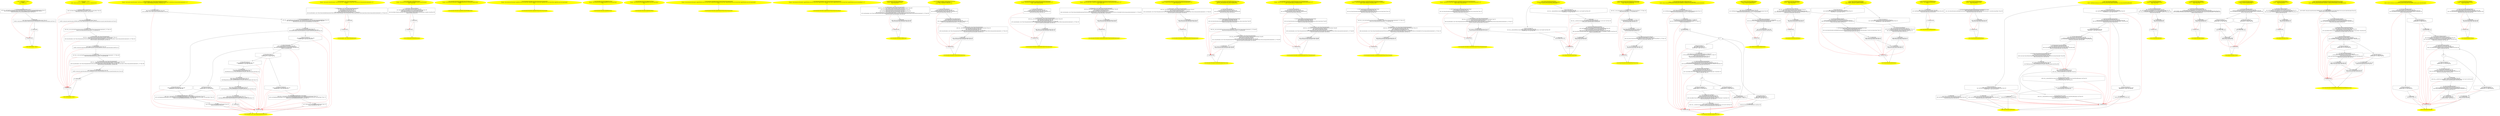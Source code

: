 /* @generated */
digraph cfg {
"org.hamcrest.Description.<clinit>():void.693809bbcc3addba7cf88cfa76f04f9e_1" [label="1: Start void Description.<clinit>()\nFormals: \nLocals:  $irvar0:void \n  " color=yellow style=filled]
	

	 "org.hamcrest.Description.<clinit>():void.693809bbcc3addba7cf88cfa76f04f9e_1" -> "org.hamcrest.Description.<clinit>():void.693809bbcc3addba7cf88cfa76f04f9e_4" ;
"org.hamcrest.Description.<clinit>():void.693809bbcc3addba7cf88cfa76f04f9e_2" [label="2: Exit void Description.<clinit>() \n  " color=yellow style=filled]
	

"org.hamcrest.Description.<clinit>():void.693809bbcc3addba7cf88cfa76f04f9e_3" [label="3:  exceptions sink \n  " shape="box"]
	

	 "org.hamcrest.Description.<clinit>():void.693809bbcc3addba7cf88cfa76f04f9e_3" -> "org.hamcrest.Description.<clinit>():void.693809bbcc3addba7cf88cfa76f04f9e_2" ;
"org.hamcrest.Description.<clinit>():void.693809bbcc3addba7cf88cfa76f04f9e_4" [label="4:  Call Description$NullDescription.<init>() \n   n$0=_fun___new(sizeof(t=org.hamcrest.Description$NullDescription):org.hamcrest.Description$NullDescription*) [line 13]\n  n$1=_fun_Description$NullDescription.<init>()(n$0:org.hamcrest.Description$NullDescription*) [line 13]\n  *&$irvar0:org.hamcrest.Description$NullDescription*=n$0 [line 13]\n " shape="box"]
	

	 "org.hamcrest.Description.<clinit>():void.693809bbcc3addba7cf88cfa76f04f9e_4" -> "org.hamcrest.Description.<clinit>():void.693809bbcc3addba7cf88cfa76f04f9e_5" ;
	 "org.hamcrest.Description.<clinit>():void.693809bbcc3addba7cf88cfa76f04f9e_4" -> "org.hamcrest.Description.<clinit>():void.693809bbcc3addba7cf88cfa76f04f9e_3" [color="red" ];
"org.hamcrest.Description.<clinit>():void.693809bbcc3addba7cf88cfa76f04f9e_5" [label="5:  method_body \n   n$2=*&$irvar0:org.hamcrest.Description$NullDescription* [line 13]\n  *&#GB<>$org.hamcrest.Description.NONE:org.hamcrest.Description(root org.hamcrest.Description)=n$2 [line 13]\n " shape="box"]
	

	 "org.hamcrest.Description.<clinit>():void.693809bbcc3addba7cf88cfa76f04f9e_5" -> "org.hamcrest.Description.<clinit>():void.693809bbcc3addba7cf88cfa76f04f9e_6" ;
	 "org.hamcrest.Description.<clinit>():void.693809bbcc3addba7cf88cfa76f04f9e_5" -> "org.hamcrest.Description.<clinit>():void.693809bbcc3addba7cf88cfa76f04f9e_3" [color="red" ];
"org.hamcrest.Description.<clinit>():void.693809bbcc3addba7cf88cfa76f04f9e_6" [label="6:  method_body \n  " shape="box"]
	

	 "org.hamcrest.Description.<clinit>():void.693809bbcc3addba7cf88cfa76f04f9e_6" -> "org.hamcrest.Description.<clinit>():void.693809bbcc3addba7cf88cfa76f04f9e_2" ;
	 "org.hamcrest.Description.<clinit>():void.693809bbcc3addba7cf88cfa76f04f9e_6" -> "org.hamcrest.Description.<clinit>():void.693809bbcc3addba7cf88cfa76f04f9e_3" [color="red" ];
"org.junit.runner.Description.<clinit>():void.651b2dc487f2ea2afe79b490b4452c3b_1" [label="1: Start void Description.<clinit>()\nFormals: \nLocals:  $irvar4:void $irvar3:void $irvar2:void $irvar1:void $irvar0:void \n  " color=yellow style=filled]
	

	 "org.junit.runner.Description.<clinit>():void.651b2dc487f2ea2afe79b490b4452c3b_1" -> "org.junit.runner.Description.<clinit>():void.651b2dc487f2ea2afe79b490b4452c3b_4" ;
"org.junit.runner.Description.<clinit>():void.651b2dc487f2ea2afe79b490b4452c3b_2" [label="2: Exit void Description.<clinit>() \n  " color=yellow style=filled]
	

"org.junit.runner.Description.<clinit>():void.651b2dc487f2ea2afe79b490b4452c3b_3" [label="3:  exceptions sink \n  " shape="box"]
	

	 "org.junit.runner.Description.<clinit>():void.651b2dc487f2ea2afe79b490b4452c3b_3" -> "org.junit.runner.Description.<clinit>():void.651b2dc487f2ea2afe79b490b4452c3b_2" ;
"org.junit.runner.Description.<clinit>():void.651b2dc487f2ea2afe79b490b4452c3b_4" [label="4:  Call Pattern Pattern.compile(String) \n   n$0=_fun_Pattern Pattern.compile(String)(\"([\\\\\\\\s\\\\\\\\S]*)\\\\\\\\((.*)\\\\\\\\)\":java.lang.Object*) [line 34]\n  *&$irvar0:java.util.regex.Pattern*=n$0 [line 34]\n " shape="box"]
	

	 "org.junit.runner.Description.<clinit>():void.651b2dc487f2ea2afe79b490b4452c3b_4" -> "org.junit.runner.Description.<clinit>():void.651b2dc487f2ea2afe79b490b4452c3b_5" ;
	 "org.junit.runner.Description.<clinit>():void.651b2dc487f2ea2afe79b490b4452c3b_4" -> "org.junit.runner.Description.<clinit>():void.651b2dc487f2ea2afe79b490b4452c3b_3" [color="red" ];
"org.junit.runner.Description.<clinit>():void.651b2dc487f2ea2afe79b490b4452c3b_5" [label="5:  method_body \n   n$1=*&$irvar0:java.util.regex.Pattern* [line 34]\n  *&#GB<>$org.junit.runner.Description.METHOD_AND_CLASS_NAME_PATTERN:org.junit.runner.Description(root org.junit.runner.Description)=n$1 [line 34]\n " shape="box"]
	

	 "org.junit.runner.Description.<clinit>():void.651b2dc487f2ea2afe79b490b4452c3b_5" -> "org.junit.runner.Description.<clinit>():void.651b2dc487f2ea2afe79b490b4452c3b_6" ;
	 "org.junit.runner.Description.<clinit>():void.651b2dc487f2ea2afe79b490b4452c3b_5" -> "org.junit.runner.Description.<clinit>():void.651b2dc487f2ea2afe79b490b4452c3b_3" [color="red" ];
"org.junit.runner.Description.<clinit>():void.651b2dc487f2ea2afe79b490b4452c3b_6" [label="6:  method_body \n   n$2=_fun___new_array(sizeof(t=java.lang.annotation.Annotation*[_*_];len=[0]):java.lang.annotation.Annotation*[_*_](*)) [line 141]\n  *&$irvar1:java.lang.annotation.Annotation*[_*_](*)=n$2 [line 141]\n " shape="box"]
	

	 "org.junit.runner.Description.<clinit>():void.651b2dc487f2ea2afe79b490b4452c3b_6" -> "org.junit.runner.Description.<clinit>():void.651b2dc487f2ea2afe79b490b4452c3b_7" ;
	 "org.junit.runner.Description.<clinit>():void.651b2dc487f2ea2afe79b490b4452c3b_6" -> "org.junit.runner.Description.<clinit>():void.651b2dc487f2ea2afe79b490b4452c3b_3" [color="red" ];
"org.junit.runner.Description.<clinit>():void.651b2dc487f2ea2afe79b490b4452c3b_7" [label="7:  Call Description.<init>(Class,String,Annotation[]) \n   n$3=_fun___new(sizeof(t=org.junit.runner.Description):org.junit.runner.Description*) [line 141]\n  n$4=*&$irvar1:java.lang.annotation.Annotation*[_*_](*) [line 141]\n  n$5=_fun_Description.<init>(Class,String,Annotation[])(n$3:org.junit.runner.Description*,null:java.lang.Object*,\"No Tests\":java.lang.Object*,n$4:java.lang.annotation.Annotation*[_*_](*)) [line 141]\n  *&$irvar2:org.junit.runner.Description*=n$3 [line 141]\n " shape="box"]
	

	 "org.junit.runner.Description.<clinit>():void.651b2dc487f2ea2afe79b490b4452c3b_7" -> "org.junit.runner.Description.<clinit>():void.651b2dc487f2ea2afe79b490b4452c3b_8" ;
	 "org.junit.runner.Description.<clinit>():void.651b2dc487f2ea2afe79b490b4452c3b_7" -> "org.junit.runner.Description.<clinit>():void.651b2dc487f2ea2afe79b490b4452c3b_3" [color="red" ];
"org.junit.runner.Description.<clinit>():void.651b2dc487f2ea2afe79b490b4452c3b_8" [label="8:  method_body \n   n$6=*&$irvar2:org.junit.runner.Description* [line 141]\n  *&#GB<>$org.junit.runner.Description.EMPTY:org.junit.runner.Description(root org.junit.runner.Description)=n$6 [line 141]\n " shape="box"]
	

	 "org.junit.runner.Description.<clinit>():void.651b2dc487f2ea2afe79b490b4452c3b_8" -> "org.junit.runner.Description.<clinit>():void.651b2dc487f2ea2afe79b490b4452c3b_9" ;
	 "org.junit.runner.Description.<clinit>():void.651b2dc487f2ea2afe79b490b4452c3b_8" -> "org.junit.runner.Description.<clinit>():void.651b2dc487f2ea2afe79b490b4452c3b_3" [color="red" ];
"org.junit.runner.Description.<clinit>():void.651b2dc487f2ea2afe79b490b4452c3b_9" [label="9:  method_body \n   n$7=_fun___new_array(sizeof(t=java.lang.annotation.Annotation*[_*_];len=[0]):java.lang.annotation.Annotation*[_*_](*)) [line 148]\n  *&$irvar3:java.lang.annotation.Annotation*[_*_](*)=n$7 [line 148]\n " shape="box"]
	

	 "org.junit.runner.Description.<clinit>():void.651b2dc487f2ea2afe79b490b4452c3b_9" -> "org.junit.runner.Description.<clinit>():void.651b2dc487f2ea2afe79b490b4452c3b_10" ;
	 "org.junit.runner.Description.<clinit>():void.651b2dc487f2ea2afe79b490b4452c3b_9" -> "org.junit.runner.Description.<clinit>():void.651b2dc487f2ea2afe79b490b4452c3b_3" [color="red" ];
"org.junit.runner.Description.<clinit>():void.651b2dc487f2ea2afe79b490b4452c3b_10" [label="10:  Call Description.<init>(Class,String,Annotation[]) \n   n$8=_fun___new(sizeof(t=org.junit.runner.Description):org.junit.runner.Description*) [line 148]\n  n$9=*&$irvar3:java.lang.annotation.Annotation*[_*_](*) [line 148]\n  n$10=_fun_Description.<init>(Class,String,Annotation[])(n$8:org.junit.runner.Description*,null:java.lang.Object*,\"Test mechanism\":java.lang.Object*,n$9:java.lang.annotation.Annotation*[_*_](*)) [line 148]\n  *&$irvar4:org.junit.runner.Description*=n$8 [line 148]\n " shape="box"]
	

	 "org.junit.runner.Description.<clinit>():void.651b2dc487f2ea2afe79b490b4452c3b_10" -> "org.junit.runner.Description.<clinit>():void.651b2dc487f2ea2afe79b490b4452c3b_11" ;
	 "org.junit.runner.Description.<clinit>():void.651b2dc487f2ea2afe79b490b4452c3b_10" -> "org.junit.runner.Description.<clinit>():void.651b2dc487f2ea2afe79b490b4452c3b_3" [color="red" ];
"org.junit.runner.Description.<clinit>():void.651b2dc487f2ea2afe79b490b4452c3b_11" [label="11:  method_body \n   n$11=*&$irvar4:org.junit.runner.Description* [line 148]\n  *&#GB<>$org.junit.runner.Description.TEST_MECHANISM:org.junit.runner.Description(root org.junit.runner.Description)=n$11 [line 148]\n " shape="box"]
	

	 "org.junit.runner.Description.<clinit>():void.651b2dc487f2ea2afe79b490b4452c3b_11" -> "org.junit.runner.Description.<clinit>():void.651b2dc487f2ea2afe79b490b4452c3b_12" ;
	 "org.junit.runner.Description.<clinit>():void.651b2dc487f2ea2afe79b490b4452c3b_11" -> "org.junit.runner.Description.<clinit>():void.651b2dc487f2ea2afe79b490b4452c3b_3" [color="red" ];
"org.junit.runner.Description.<clinit>():void.651b2dc487f2ea2afe79b490b4452c3b_12" [label="12:  method_body \n  " shape="box"]
	

	 "org.junit.runner.Description.<clinit>():void.651b2dc487f2ea2afe79b490b4452c3b_12" -> "org.junit.runner.Description.<clinit>():void.651b2dc487f2ea2afe79b490b4452c3b_2" ;
	 "org.junit.runner.Description.<clinit>():void.651b2dc487f2ea2afe79b490b4452c3b_12" -> "org.junit.runner.Description.<clinit>():void.651b2dc487f2ea2afe79b490b4452c3b_3" [color="red" ];
"org.junit.runner.Description.<init>(java.lang.Class,java.lang.String,java.io.Serializable,java.lang..d02d9815e8834a00cdbc122fe87bc07a_1" [label="1: Start Description.<init>(Class,String,Serializable,Annotation[])\nFormals:  this:org.junit.runner.Description* testClass:java.lang.Class* displayName:java.lang.String* uniqueId:java.io.Serializable* annotations:java.lang.annotation.Annotation*[_*_](*)\nLocals:  $irvar3:void $irvar2:void $irvar1:void $irvar0:void \n  " color=yellow style=filled]
	

	 "org.junit.runner.Description.<init>(java.lang.Class,java.lang.String,java.io.Serializable,java.lang..d02d9815e8834a00cdbc122fe87bc07a_1" -> "org.junit.runner.Description.<init>(java.lang.Class,java.lang.String,java.io.Serializable,java.lang..d02d9815e8834a00cdbc122fe87bc07a_4" ;
"org.junit.runner.Description.<init>(java.lang.Class,java.lang.String,java.io.Serializable,java.lang..d02d9815e8834a00cdbc122fe87bc07a_2" [label="2: Exit Description.<init>(Class,String,Serializable,Annotation[]) \n  " color=yellow style=filled]
	

"org.junit.runner.Description.<init>(java.lang.Class,java.lang.String,java.io.Serializable,java.lang..d02d9815e8834a00cdbc122fe87bc07a_3" [label="3:  exceptions sink \n  " shape="box"]
	

	 "org.junit.runner.Description.<init>(java.lang.Class,java.lang.String,java.io.Serializable,java.lang..d02d9815e8834a00cdbc122fe87bc07a_3" -> "org.junit.runner.Description.<init>(java.lang.Class,java.lang.String,java.io.Serializable,java.lang..d02d9815e8834a00cdbc122fe87bc07a_2" ;
"org.junit.runner.Description.<init>(java.lang.Class,java.lang.String,java.io.Serializable,java.lang..d02d9815e8834a00cdbc122fe87bc07a_4" [label="4:  Call Object.<init>() \n   n$0=*&this:org.junit.runner.Description* [line 165]\n  n$1=_fun_Object.<init>()(n$0:org.junit.runner.Description*) [line 165]\n " shape="box"]
	

	 "org.junit.runner.Description.<init>(java.lang.Class,java.lang.String,java.io.Serializable,java.lang..d02d9815e8834a00cdbc122fe87bc07a_4" -> "org.junit.runner.Description.<init>(java.lang.Class,java.lang.String,java.io.Serializable,java.lang..d02d9815e8834a00cdbc122fe87bc07a_5" ;
	 "org.junit.runner.Description.<init>(java.lang.Class,java.lang.String,java.io.Serializable,java.lang..d02d9815e8834a00cdbc122fe87bc07a_4" -> "org.junit.runner.Description.<init>(java.lang.Class,java.lang.String,java.io.Serializable,java.lang..d02d9815e8834a00cdbc122fe87bc07a_3" [color="red" ];
"org.junit.runner.Description.<init>(java.lang.Class,java.lang.String,java.io.Serializable,java.lang..d02d9815e8834a00cdbc122fe87bc07a_5" [label="5:  Call ConcurrentLinkedQueue.<init>() \n   n$2=_fun___new(sizeof(t=java.util.concurrent.ConcurrentLinkedQueue):java.util.concurrent.ConcurrentLinkedQueue*) [line 155]\n  n$3=_fun_ConcurrentLinkedQueue.<init>()(n$2:java.util.concurrent.ConcurrentLinkedQueue*) [line 155]\n  *&$irvar0:java.util.concurrent.ConcurrentLinkedQueue*=n$2 [line 155]\n " shape="box"]
	

	 "org.junit.runner.Description.<init>(java.lang.Class,java.lang.String,java.io.Serializable,java.lang..d02d9815e8834a00cdbc122fe87bc07a_5" -> "org.junit.runner.Description.<init>(java.lang.Class,java.lang.String,java.io.Serializable,java.lang..d02d9815e8834a00cdbc122fe87bc07a_6" ;
	 "org.junit.runner.Description.<init>(java.lang.Class,java.lang.String,java.io.Serializable,java.lang..d02d9815e8834a00cdbc122fe87bc07a_5" -> "org.junit.runner.Description.<init>(java.lang.Class,java.lang.String,java.io.Serializable,java.lang..d02d9815e8834a00cdbc122fe87bc07a_3" [color="red" ];
"org.junit.runner.Description.<init>(java.lang.Class,java.lang.String,java.io.Serializable,java.lang..d02d9815e8834a00cdbc122fe87bc07a_6" [label="6:  method_body \n   n$4=*&this:org.junit.runner.Description* [line 155]\n  n$5=*&$irvar0:java.util.concurrent.ConcurrentLinkedQueue* [line 155]\n  *n$4.fChildren:org.junit.runner.Description(root org.junit.runner.Description)=n$5 [line 155]\n " shape="box"]
	

	 "org.junit.runner.Description.<init>(java.lang.Class,java.lang.String,java.io.Serializable,java.lang..d02d9815e8834a00cdbc122fe87bc07a_6" -> "org.junit.runner.Description.<init>(java.lang.Class,java.lang.String,java.io.Serializable,java.lang..d02d9815e8834a00cdbc122fe87bc07a_7" ;
	 "org.junit.runner.Description.<init>(java.lang.Class,java.lang.String,java.io.Serializable,java.lang..d02d9815e8834a00cdbc122fe87bc07a_6" -> "org.junit.runner.Description.<init>(java.lang.Class,java.lang.String,java.io.Serializable,java.lang..d02d9815e8834a00cdbc122fe87bc07a_8" ;
	 "org.junit.runner.Description.<init>(java.lang.Class,java.lang.String,java.io.Serializable,java.lang..d02d9815e8834a00cdbc122fe87bc07a_6" -> "org.junit.runner.Description.<init>(java.lang.Class,java.lang.String,java.io.Serializable,java.lang..d02d9815e8834a00cdbc122fe87bc07a_3" [color="red" ];
"org.junit.runner.Description.<init>(java.lang.Class,java.lang.String,java.io.Serializable,java.lang..d02d9815e8834a00cdbc122fe87bc07a_7" [label="7: Prune (true branch, if) \n   n$6=*&displayName:java.lang.String* [line 166]\n  PRUNE(!(n$6 == null), true); [line 166]\n " shape="invhouse"]
	

	 "org.junit.runner.Description.<init>(java.lang.Class,java.lang.String,java.io.Serializable,java.lang..d02d9815e8834a00cdbc122fe87bc07a_7" -> "org.junit.runner.Description.<init>(java.lang.Class,java.lang.String,java.io.Serializable,java.lang..d02d9815e8834a00cdbc122fe87bc07a_9" ;
	 "org.junit.runner.Description.<init>(java.lang.Class,java.lang.String,java.io.Serializable,java.lang..d02d9815e8834a00cdbc122fe87bc07a_7" -> "org.junit.runner.Description.<init>(java.lang.Class,java.lang.String,java.io.Serializable,java.lang..d02d9815e8834a00cdbc122fe87bc07a_3" [color="red" ];
"org.junit.runner.Description.<init>(java.lang.Class,java.lang.String,java.io.Serializable,java.lang..d02d9815e8834a00cdbc122fe87bc07a_8" [label="8: Prune (false branch, if) \n   n$6=*&displayName:java.lang.String* [line 166]\n  PRUNE((n$6 == null), false); [line 166]\n " shape="invhouse"]
	

	 "org.junit.runner.Description.<init>(java.lang.Class,java.lang.String,java.io.Serializable,java.lang..d02d9815e8834a00cdbc122fe87bc07a_8" -> "org.junit.runner.Description.<init>(java.lang.Class,java.lang.String,java.io.Serializable,java.lang..d02d9815e8834a00cdbc122fe87bc07a_12" ;
	 "org.junit.runner.Description.<init>(java.lang.Class,java.lang.String,java.io.Serializable,java.lang..d02d9815e8834a00cdbc122fe87bc07a_8" -> "org.junit.runner.Description.<init>(java.lang.Class,java.lang.String,java.io.Serializable,java.lang..d02d9815e8834a00cdbc122fe87bc07a_3" [color="red" ];
"org.junit.runner.Description.<init>(java.lang.Class,java.lang.String,java.io.Serializable,java.lang..d02d9815e8834a00cdbc122fe87bc07a_9" [label="9:  Call int String.length() \n   n$7=*&displayName:java.lang.String* [line 166]\n  _=*n$7:java.lang.String*(root java.lang.String) [line 166]\n  n$9=_fun_int String.length()(n$7:java.lang.String*) virtual [line 166]\n  *&$irvar1:int=n$9 [line 166]\n " shape="box"]
	

	 "org.junit.runner.Description.<init>(java.lang.Class,java.lang.String,java.io.Serializable,java.lang..d02d9815e8834a00cdbc122fe87bc07a_9" -> "org.junit.runner.Description.<init>(java.lang.Class,java.lang.String,java.io.Serializable,java.lang..d02d9815e8834a00cdbc122fe87bc07a_10" ;
	 "org.junit.runner.Description.<init>(java.lang.Class,java.lang.String,java.io.Serializable,java.lang..d02d9815e8834a00cdbc122fe87bc07a_9" -> "org.junit.runner.Description.<init>(java.lang.Class,java.lang.String,java.io.Serializable,java.lang..d02d9815e8834a00cdbc122fe87bc07a_11" ;
	 "org.junit.runner.Description.<init>(java.lang.Class,java.lang.String,java.io.Serializable,java.lang..d02d9815e8834a00cdbc122fe87bc07a_9" -> "org.junit.runner.Description.<init>(java.lang.Class,java.lang.String,java.io.Serializable,java.lang..d02d9815e8834a00cdbc122fe87bc07a_3" [color="red" ];
"org.junit.runner.Description.<init>(java.lang.Class,java.lang.String,java.io.Serializable,java.lang..d02d9815e8834a00cdbc122fe87bc07a_10" [label="10: Prune (true branch, if) \n   n$10=*&$irvar1:int [line 166]\n  PRUNE(!(n$10 != 0), true); [line 166]\n " shape="invhouse"]
	

	 "org.junit.runner.Description.<init>(java.lang.Class,java.lang.String,java.io.Serializable,java.lang..d02d9815e8834a00cdbc122fe87bc07a_10" -> "org.junit.runner.Description.<init>(java.lang.Class,java.lang.String,java.io.Serializable,java.lang..d02d9815e8834a00cdbc122fe87bc07a_12" ;
	 "org.junit.runner.Description.<init>(java.lang.Class,java.lang.String,java.io.Serializable,java.lang..d02d9815e8834a00cdbc122fe87bc07a_10" -> "org.junit.runner.Description.<init>(java.lang.Class,java.lang.String,java.io.Serializable,java.lang..d02d9815e8834a00cdbc122fe87bc07a_3" [color="red" ];
"org.junit.runner.Description.<init>(java.lang.Class,java.lang.String,java.io.Serializable,java.lang..d02d9815e8834a00cdbc122fe87bc07a_11" [label="11: Prune (false branch, if) \n   n$10=*&$irvar1:int [line 166]\n  PRUNE((n$10 != 0), false); [line 166]\n " shape="invhouse"]
	

	 "org.junit.runner.Description.<init>(java.lang.Class,java.lang.String,java.io.Serializable,java.lang..d02d9815e8834a00cdbc122fe87bc07a_11" -> "org.junit.runner.Description.<init>(java.lang.Class,java.lang.String,java.io.Serializable,java.lang..d02d9815e8834a00cdbc122fe87bc07a_14" ;
	 "org.junit.runner.Description.<init>(java.lang.Class,java.lang.String,java.io.Serializable,java.lang..d02d9815e8834a00cdbc122fe87bc07a_11" -> "org.junit.runner.Description.<init>(java.lang.Class,java.lang.String,java.io.Serializable,java.lang..d02d9815e8834a00cdbc122fe87bc07a_15" ;
	 "org.junit.runner.Description.<init>(java.lang.Class,java.lang.String,java.io.Serializable,java.lang..d02d9815e8834a00cdbc122fe87bc07a_11" -> "org.junit.runner.Description.<init>(java.lang.Class,java.lang.String,java.io.Serializable,java.lang..d02d9815e8834a00cdbc122fe87bc07a_3" [color="red" ];
"org.junit.runner.Description.<init>(java.lang.Class,java.lang.String,java.io.Serializable,java.lang..d02d9815e8834a00cdbc122fe87bc07a_12" [label="12:  Call IllegalArgumentException.<init>(String) \n   n$11=_fun___new(sizeof(t=java.lang.IllegalArgumentException):java.lang.IllegalArgumentException*) [line 167]\n  n$12=_fun_IllegalArgumentException.<init>(String)(n$11:java.lang.IllegalArgumentException*,\"The display name must not be empty.\":java.lang.Object*) [line 167]\n  *&$irvar2:java.lang.IllegalArgumentException*=n$11 [line 167]\n " shape="box"]
	

	 "org.junit.runner.Description.<init>(java.lang.Class,java.lang.String,java.io.Serializable,java.lang..d02d9815e8834a00cdbc122fe87bc07a_12" -> "org.junit.runner.Description.<init>(java.lang.Class,java.lang.String,java.io.Serializable,java.lang..d02d9815e8834a00cdbc122fe87bc07a_13" ;
	 "org.junit.runner.Description.<init>(java.lang.Class,java.lang.String,java.io.Serializable,java.lang..d02d9815e8834a00cdbc122fe87bc07a_12" -> "org.junit.runner.Description.<init>(java.lang.Class,java.lang.String,java.io.Serializable,java.lang..d02d9815e8834a00cdbc122fe87bc07a_3" [color="red" ];
"org.junit.runner.Description.<init>(java.lang.Class,java.lang.String,java.io.Serializable,java.lang..d02d9815e8834a00cdbc122fe87bc07a_13" [label="13:  throw \n   n$13=*&$irvar2:java.lang.IllegalArgumentException* [line 167]\n  *&return:void=EXN n$13 [line 167]\n " shape="box"]
	

	 "org.junit.runner.Description.<init>(java.lang.Class,java.lang.String,java.io.Serializable,java.lang..d02d9815e8834a00cdbc122fe87bc07a_13" -> "org.junit.runner.Description.<init>(java.lang.Class,java.lang.String,java.io.Serializable,java.lang..d02d9815e8834a00cdbc122fe87bc07a_2" ;
	 "org.junit.runner.Description.<init>(java.lang.Class,java.lang.String,java.io.Serializable,java.lang..d02d9815e8834a00cdbc122fe87bc07a_13" -> "org.junit.runner.Description.<init>(java.lang.Class,java.lang.String,java.io.Serializable,java.lang..d02d9815e8834a00cdbc122fe87bc07a_3" [color="red" ];
"org.junit.runner.Description.<init>(java.lang.Class,java.lang.String,java.io.Serializable,java.lang..d02d9815e8834a00cdbc122fe87bc07a_14" [label="14: Prune (true branch, if) \n   n$14=*&uniqueId:java.io.Serializable* [line 170]\n  PRUNE(!(n$14 != null), true); [line 170]\n " shape="invhouse"]
	

	 "org.junit.runner.Description.<init>(java.lang.Class,java.lang.String,java.io.Serializable,java.lang..d02d9815e8834a00cdbc122fe87bc07a_14" -> "org.junit.runner.Description.<init>(java.lang.Class,java.lang.String,java.io.Serializable,java.lang..d02d9815e8834a00cdbc122fe87bc07a_16" ;
	 "org.junit.runner.Description.<init>(java.lang.Class,java.lang.String,java.io.Serializable,java.lang..d02d9815e8834a00cdbc122fe87bc07a_14" -> "org.junit.runner.Description.<init>(java.lang.Class,java.lang.String,java.io.Serializable,java.lang..d02d9815e8834a00cdbc122fe87bc07a_3" [color="red" ];
"org.junit.runner.Description.<init>(java.lang.Class,java.lang.String,java.io.Serializable,java.lang..d02d9815e8834a00cdbc122fe87bc07a_15" [label="15: Prune (false branch, if) \n   n$14=*&uniqueId:java.io.Serializable* [line 170]\n  PRUNE((n$14 != null), false); [line 170]\n " shape="invhouse"]
	

	 "org.junit.runner.Description.<init>(java.lang.Class,java.lang.String,java.io.Serializable,java.lang..d02d9815e8834a00cdbc122fe87bc07a_15" -> "org.junit.runner.Description.<init>(java.lang.Class,java.lang.String,java.io.Serializable,java.lang..d02d9815e8834a00cdbc122fe87bc07a_18" ;
	 "org.junit.runner.Description.<init>(java.lang.Class,java.lang.String,java.io.Serializable,java.lang..d02d9815e8834a00cdbc122fe87bc07a_15" -> "org.junit.runner.Description.<init>(java.lang.Class,java.lang.String,java.io.Serializable,java.lang..d02d9815e8834a00cdbc122fe87bc07a_3" [color="red" ];
"org.junit.runner.Description.<init>(java.lang.Class,java.lang.String,java.io.Serializable,java.lang..d02d9815e8834a00cdbc122fe87bc07a_16" [label="16:  Call IllegalArgumentException.<init>(String) \n   n$15=_fun___new(sizeof(t=java.lang.IllegalArgumentException):java.lang.IllegalArgumentException*) [line 171]\n  n$16=_fun_IllegalArgumentException.<init>(String)(n$15:java.lang.IllegalArgumentException*,\"The unique id must not be null.\":java.lang.Object*) [line 171]\n  *&$irvar3:java.lang.IllegalArgumentException*=n$15 [line 171]\n " shape="box"]
	

	 "org.junit.runner.Description.<init>(java.lang.Class,java.lang.String,java.io.Serializable,java.lang..d02d9815e8834a00cdbc122fe87bc07a_16" -> "org.junit.runner.Description.<init>(java.lang.Class,java.lang.String,java.io.Serializable,java.lang..d02d9815e8834a00cdbc122fe87bc07a_17" ;
	 "org.junit.runner.Description.<init>(java.lang.Class,java.lang.String,java.io.Serializable,java.lang..d02d9815e8834a00cdbc122fe87bc07a_16" -> "org.junit.runner.Description.<init>(java.lang.Class,java.lang.String,java.io.Serializable,java.lang..d02d9815e8834a00cdbc122fe87bc07a_3" [color="red" ];
"org.junit.runner.Description.<init>(java.lang.Class,java.lang.String,java.io.Serializable,java.lang..d02d9815e8834a00cdbc122fe87bc07a_17" [label="17:  throw \n   n$17=*&$irvar3:java.lang.IllegalArgumentException* [line 171]\n  *&return:void=EXN n$17 [line 171]\n " shape="box"]
	

	 "org.junit.runner.Description.<init>(java.lang.Class,java.lang.String,java.io.Serializable,java.lang..d02d9815e8834a00cdbc122fe87bc07a_17" -> "org.junit.runner.Description.<init>(java.lang.Class,java.lang.String,java.io.Serializable,java.lang..d02d9815e8834a00cdbc122fe87bc07a_2" ;
	 "org.junit.runner.Description.<init>(java.lang.Class,java.lang.String,java.io.Serializable,java.lang..d02d9815e8834a00cdbc122fe87bc07a_17" -> "org.junit.runner.Description.<init>(java.lang.Class,java.lang.String,java.io.Serializable,java.lang..d02d9815e8834a00cdbc122fe87bc07a_3" [color="red" ];
"org.junit.runner.Description.<init>(java.lang.Class,java.lang.String,java.io.Serializable,java.lang..d02d9815e8834a00cdbc122fe87bc07a_18" [label="18:  method_body \n   n$18=*&this:org.junit.runner.Description* [line 174]\n  n$19=*&testClass:java.lang.Class* [line 174]\n  *n$18.fTestClass:org.junit.runner.Description(root org.junit.runner.Description)=n$19 [line 174]\n " shape="box"]
	

	 "org.junit.runner.Description.<init>(java.lang.Class,java.lang.String,java.io.Serializable,java.lang..d02d9815e8834a00cdbc122fe87bc07a_18" -> "org.junit.runner.Description.<init>(java.lang.Class,java.lang.String,java.io.Serializable,java.lang..d02d9815e8834a00cdbc122fe87bc07a_19" ;
	 "org.junit.runner.Description.<init>(java.lang.Class,java.lang.String,java.io.Serializable,java.lang..d02d9815e8834a00cdbc122fe87bc07a_18" -> "org.junit.runner.Description.<init>(java.lang.Class,java.lang.String,java.io.Serializable,java.lang..d02d9815e8834a00cdbc122fe87bc07a_3" [color="red" ];
"org.junit.runner.Description.<init>(java.lang.Class,java.lang.String,java.io.Serializable,java.lang..d02d9815e8834a00cdbc122fe87bc07a_19" [label="19:  method_body \n   n$20=*&this:org.junit.runner.Description* [line 175]\n  n$21=*&displayName:java.lang.String* [line 175]\n  *n$20.fDisplayName:org.junit.runner.Description(root org.junit.runner.Description)=n$21 [line 175]\n " shape="box"]
	

	 "org.junit.runner.Description.<init>(java.lang.Class,java.lang.String,java.io.Serializable,java.lang..d02d9815e8834a00cdbc122fe87bc07a_19" -> "org.junit.runner.Description.<init>(java.lang.Class,java.lang.String,java.io.Serializable,java.lang..d02d9815e8834a00cdbc122fe87bc07a_20" ;
	 "org.junit.runner.Description.<init>(java.lang.Class,java.lang.String,java.io.Serializable,java.lang..d02d9815e8834a00cdbc122fe87bc07a_19" -> "org.junit.runner.Description.<init>(java.lang.Class,java.lang.String,java.io.Serializable,java.lang..d02d9815e8834a00cdbc122fe87bc07a_3" [color="red" ];
"org.junit.runner.Description.<init>(java.lang.Class,java.lang.String,java.io.Serializable,java.lang..d02d9815e8834a00cdbc122fe87bc07a_20" [label="20:  method_body \n   n$22=*&this:org.junit.runner.Description* [line 176]\n  n$23=*&uniqueId:java.io.Serializable* [line 176]\n  *n$22.fUniqueId:org.junit.runner.Description(root org.junit.runner.Description)=n$23 [line 176]\n " shape="box"]
	

	 "org.junit.runner.Description.<init>(java.lang.Class,java.lang.String,java.io.Serializable,java.lang..d02d9815e8834a00cdbc122fe87bc07a_20" -> "org.junit.runner.Description.<init>(java.lang.Class,java.lang.String,java.io.Serializable,java.lang..d02d9815e8834a00cdbc122fe87bc07a_21" ;
	 "org.junit.runner.Description.<init>(java.lang.Class,java.lang.String,java.io.Serializable,java.lang..d02d9815e8834a00cdbc122fe87bc07a_20" -> "org.junit.runner.Description.<init>(java.lang.Class,java.lang.String,java.io.Serializable,java.lang..d02d9815e8834a00cdbc122fe87bc07a_3" [color="red" ];
"org.junit.runner.Description.<init>(java.lang.Class,java.lang.String,java.io.Serializable,java.lang..d02d9815e8834a00cdbc122fe87bc07a_21" [label="21:  method_body \n   n$24=*&this:org.junit.runner.Description* [line 177]\n  n$25=*&annotations:java.lang.annotation.Annotation*[_*_](*) [line 177]\n  *n$24.fAnnotations:org.junit.runner.Description(root org.junit.runner.Description)=n$25 [line 177]\n " shape="box"]
	

	 "org.junit.runner.Description.<init>(java.lang.Class,java.lang.String,java.io.Serializable,java.lang..d02d9815e8834a00cdbc122fe87bc07a_21" -> "org.junit.runner.Description.<init>(java.lang.Class,java.lang.String,java.io.Serializable,java.lang..d02d9815e8834a00cdbc122fe87bc07a_22" ;
	 "org.junit.runner.Description.<init>(java.lang.Class,java.lang.String,java.io.Serializable,java.lang..d02d9815e8834a00cdbc122fe87bc07a_21" -> "org.junit.runner.Description.<init>(java.lang.Class,java.lang.String,java.io.Serializable,java.lang..d02d9815e8834a00cdbc122fe87bc07a_3" [color="red" ];
"org.junit.runner.Description.<init>(java.lang.Class,java.lang.String,java.io.Serializable,java.lang..d02d9815e8834a00cdbc122fe87bc07a_22" [label="22:  method_body \n  " shape="box"]
	

	 "org.junit.runner.Description.<init>(java.lang.Class,java.lang.String,java.io.Serializable,java.lang..d02d9815e8834a00cdbc122fe87bc07a_22" -> "org.junit.runner.Description.<init>(java.lang.Class,java.lang.String,java.io.Serializable,java.lang..d02d9815e8834a00cdbc122fe87bc07a_2" ;
	 "org.junit.runner.Description.<init>(java.lang.Class,java.lang.String,java.io.Serializable,java.lang..d02d9815e8834a00cdbc122fe87bc07a_22" -> "org.junit.runner.Description.<init>(java.lang.Class,java.lang.String,java.io.Serializable,java.lang..d02d9815e8834a00cdbc122fe87bc07a_3" [color="red" ];
"org.junit.runner.Description.<init>(java.lang.Class,java.lang.String,java.lang.annotation.Annotation.97865fcad4191353cbe84a8c79153bc8_1" [label="1: Start Description.<init>(Class,String,Annotation[])\nFormals:  this:org.junit.runner.Description* clazz:java.lang.Class* displayName:java.lang.String* annotations:java.lang.annotation.Annotation*[_*_](*)\nLocals:  \n  " color=yellow style=filled]
	

	 "org.junit.runner.Description.<init>(java.lang.Class,java.lang.String,java.lang.annotation.Annotation.97865fcad4191353cbe84a8c79153bc8_1" -> "org.junit.runner.Description.<init>(java.lang.Class,java.lang.String,java.lang.annotation.Annotation.97865fcad4191353cbe84a8c79153bc8_4" ;
"org.junit.runner.Description.<init>(java.lang.Class,java.lang.String,java.lang.annotation.Annotation.97865fcad4191353cbe84a8c79153bc8_2" [label="2: Exit Description.<init>(Class,String,Annotation[]) \n  " color=yellow style=filled]
	

"org.junit.runner.Description.<init>(java.lang.Class,java.lang.String,java.lang.annotation.Annotation.97865fcad4191353cbe84a8c79153bc8_3" [label="3:  exceptions sink \n  " shape="box"]
	

	 "org.junit.runner.Description.<init>(java.lang.Class,java.lang.String,java.lang.annotation.Annotation.97865fcad4191353cbe84a8c79153bc8_3" -> "org.junit.runner.Description.<init>(java.lang.Class,java.lang.String,java.lang.annotation.Annotation.97865fcad4191353cbe84a8c79153bc8_2" ;
"org.junit.runner.Description.<init>(java.lang.Class,java.lang.String,java.lang.annotation.Annotation.97865fcad4191353cbe84a8c79153bc8_4" [label="4:  Call Description.<init>(Class,String,Serializable,Annotation[]) \n   n$0=*&this:org.junit.runner.Description* [line 162]\n  n$1=*&clazz:java.lang.Class* [line 162]\n  n$2=*&displayName:java.lang.String* [line 162]\n  n$3=*&displayName:java.lang.String* [line 162]\n  n$4=*&annotations:java.lang.annotation.Annotation*[_*_](*) [line 162]\n  n$5=_fun_Description.<init>(Class,String,Serializable,Annotation[])(n$0:org.junit.runner.Description*,n$1:java.lang.Class*,n$2:java.lang.String*,n$3:java.lang.String*,n$4:java.lang.annotation.Annotation*[_*_](*)) [line 162]\n " shape="box"]
	

	 "org.junit.runner.Description.<init>(java.lang.Class,java.lang.String,java.lang.annotation.Annotation.97865fcad4191353cbe84a8c79153bc8_4" -> "org.junit.runner.Description.<init>(java.lang.Class,java.lang.String,java.lang.annotation.Annotation.97865fcad4191353cbe84a8c79153bc8_5" ;
	 "org.junit.runner.Description.<init>(java.lang.Class,java.lang.String,java.lang.annotation.Annotation.97865fcad4191353cbe84a8c79153bc8_4" -> "org.junit.runner.Description.<init>(java.lang.Class,java.lang.String,java.lang.annotation.Annotation.97865fcad4191353cbe84a8c79153bc8_3" [color="red" ];
"org.junit.runner.Description.<init>(java.lang.Class,java.lang.String,java.lang.annotation.Annotation.97865fcad4191353cbe84a8c79153bc8_5" [label="5:  method_body \n  " shape="box"]
	

	 "org.junit.runner.Description.<init>(java.lang.Class,java.lang.String,java.lang.annotation.Annotation.97865fcad4191353cbe84a8c79153bc8_5" -> "org.junit.runner.Description.<init>(java.lang.Class,java.lang.String,java.lang.annotation.Annotation.97865fcad4191353cbe84a8c79153bc8_2" ;
	 "org.junit.runner.Description.<init>(java.lang.Class,java.lang.String,java.lang.annotation.Annotation.97865fcad4191353cbe84a8c79153bc8_5" -> "org.junit.runner.Description.<init>(java.lang.Class,java.lang.String,java.lang.annotation.Annotation.97865fcad4191353cbe84a8c79153bc8_3" [color="red" ];
"org.junit.runner.Description.addChild(org.junit.runner.Description):void.75463b615a1d574a86a4070127a30853_1" [label="1: Start void Description.addChild(Description)\nFormals:  this:org.junit.runner.Description* description:org.junit.runner.Description*\nLocals:  $irvar0:void \n  " color=yellow style=filled]
	

	 "org.junit.runner.Description.addChild(org.junit.runner.Description):void.75463b615a1d574a86a4070127a30853_1" -> "org.junit.runner.Description.addChild(org.junit.runner.Description):void.75463b615a1d574a86a4070127a30853_4" ;
"org.junit.runner.Description.addChild(org.junit.runner.Description):void.75463b615a1d574a86a4070127a30853_2" [label="2: Exit void Description.addChild(Description) \n  " color=yellow style=filled]
	

"org.junit.runner.Description.addChild(org.junit.runner.Description):void.75463b615a1d574a86a4070127a30853_3" [label="3:  exceptions sink \n  " shape="box"]
	

	 "org.junit.runner.Description.addChild(org.junit.runner.Description):void.75463b615a1d574a86a4070127a30853_3" -> "org.junit.runner.Description.addChild(org.junit.runner.Description):void.75463b615a1d574a86a4070127a30853_2" ;
"org.junit.runner.Description.addChild(org.junit.runner.Description):void.75463b615a1d574a86a4070127a30853_4" [label="4:  Call boolean Collection.add(Object) \n   n$0=*&this:org.junit.runner.Description* [line 193]\n  n$1=*n$0.fChildren:java.util.Collection*(root org.junit.runner.Description) [line 193]\n  _=*n$1:java.util.Collection*(root java.util.Collection) [line 193]\n  n$3=*&description:org.junit.runner.Description* [line 193]\n  n$4=_fun_boolean Collection.add(Object)(n$1:java.util.Collection*,n$3:org.junit.runner.Description*) interface virtual [line 193]\n  *&$irvar0:_Bool=n$4 [line 193]\n " shape="box"]
	

	 "org.junit.runner.Description.addChild(org.junit.runner.Description):void.75463b615a1d574a86a4070127a30853_4" -> "org.junit.runner.Description.addChild(org.junit.runner.Description):void.75463b615a1d574a86a4070127a30853_5" ;
	 "org.junit.runner.Description.addChild(org.junit.runner.Description):void.75463b615a1d574a86a4070127a30853_4" -> "org.junit.runner.Description.addChild(org.junit.runner.Description):void.75463b615a1d574a86a4070127a30853_3" [color="red" ];
"org.junit.runner.Description.addChild(org.junit.runner.Description):void.75463b615a1d574a86a4070127a30853_5" [label="5:  method_body \n  " shape="box"]
	

	 "org.junit.runner.Description.addChild(org.junit.runner.Description):void.75463b615a1d574a86a4070127a30853_5" -> "org.junit.runner.Description.addChild(org.junit.runner.Description):void.75463b615a1d574a86a4070127a30853_2" ;
	 "org.junit.runner.Description.addChild(org.junit.runner.Description):void.75463b615a1d574a86a4070127a30853_5" -> "org.junit.runner.Description.addChild(org.junit.runner.Description):void.75463b615a1d574a86a4070127a30853_3" [color="red" ];
"org.hamcrest.Description.appendDescriptionOf(org.hamcrest.SelfDescribing):org.hamcrest.Description.dd2df84859ad6b4ac6a578e911c8d490_1" [label="1: Start Description Description.appendDescriptionOf(SelfDescribing)\nFormals:  this:org.hamcrest.Description* appendDescriptionOf_arg_0:org.hamcrest.SelfDescribing*\nLocals:  \n  " color=yellow style=filled]
	

	 "org.hamcrest.Description.appendDescriptionOf(org.hamcrest.SelfDescribing):org.hamcrest.Description.dd2df84859ad6b4ac6a578e911c8d490_1" -> "org.hamcrest.Description.appendDescriptionOf(org.hamcrest.SelfDescribing):org.hamcrest.Description.dd2df84859ad6b4ac6a578e911c8d490_2" ;
"org.hamcrest.Description.appendDescriptionOf(org.hamcrest.SelfDescribing):org.hamcrest.Description.dd2df84859ad6b4ac6a578e911c8d490_2" [label="2: Exit Description Description.appendDescriptionOf(SelfDescribing) \n  " color=yellow style=filled]
	

"org.hamcrest.Description.appendList(java.lang.String,java.lang.String,java.lang.String,java.lang.Ite.14d7f3d5500fd7e6bc99f992de62dea0_1" [label="1: Start Description Description.appendList(String,String,String,Iterable)\nFormals:  this:org.hamcrest.Description* appendList_arg_0:java.lang.String* appendList_arg_1:java.lang.String* appendList_arg_2:java.lang.String* appendList_arg_3:java.lang.Iterable*\nLocals:  \n  " color=yellow style=filled]
	

	 "org.hamcrest.Description.appendList(java.lang.String,java.lang.String,java.lang.String,java.lang.Ite.14d7f3d5500fd7e6bc99f992de62dea0_1" -> "org.hamcrest.Description.appendList(java.lang.String,java.lang.String,java.lang.String,java.lang.Ite.14d7f3d5500fd7e6bc99f992de62dea0_2" ;
"org.hamcrest.Description.appendList(java.lang.String,java.lang.String,java.lang.String,java.lang.Ite.14d7f3d5500fd7e6bc99f992de62dea0_2" [label="2: Exit Description Description.appendList(String,String,String,Iterable) \n  " color=yellow style=filled]
	

"org.hamcrest.Description.appendText(java.lang.String):org.hamcrest.Description.72e5026cc90b65b3ba22c9a5617a5c4a_1" [label="1: Start Description Description.appendText(String)\nFormals:  this:org.hamcrest.Description* appendText_arg_0:java.lang.String*\nLocals:  \n  " color=yellow style=filled]
	

	 "org.hamcrest.Description.appendText(java.lang.String):org.hamcrest.Description.72e5026cc90b65b3ba22c9a5617a5c4a_1" -> "org.hamcrest.Description.appendText(java.lang.String):org.hamcrest.Description.72e5026cc90b65b3ba22c9a5617a5c4a_2" ;
"org.hamcrest.Description.appendText(java.lang.String):org.hamcrest.Description.72e5026cc90b65b3ba22c9a5617a5c4a_2" [label="2: Exit Description Description.appendText(String) \n  " color=yellow style=filled]
	

"org.hamcrest.Description.appendValue(java.lang.Object):org.hamcrest.Description.8f16c7a4bd2f8938e5e8a12c1415bd01_1" [label="1: Start Description Description.appendValue(Object)\nFormals:  this:org.hamcrest.Description* appendValue_arg_0:java.lang.Object*\nLocals:  \n  " color=yellow style=filled]
	

	 "org.hamcrest.Description.appendValue(java.lang.Object):org.hamcrest.Description.8f16c7a4bd2f8938e5e8a12c1415bd01_1" -> "org.hamcrest.Description.appendValue(java.lang.Object):org.hamcrest.Description.8f16c7a4bd2f8938e5e8a12c1415bd01_2" ;
"org.hamcrest.Description.appendValue(java.lang.Object):org.hamcrest.Description.8f16c7a4bd2f8938e5e8a12c1415bd01_2" [label="2: Exit Description Description.appendValue(Object) \n  " color=yellow style=filled]
	

"org.hamcrest.Description.appendValueList(java.lang.String,java.lang.String,java.lang.String,java.lan.5dbe032b8c14ea0843aea4d868ac8243_1" [label="1: Start Description Description.appendValueList(String,String,String,Iterable)\nFormals:  this:org.hamcrest.Description* appendValueList_arg_0:java.lang.String* appendValueList_arg_1:java.lang.String* appendValueList_arg_2:java.lang.String* appendValueList_arg_3:java.lang.Iterable*\nLocals:  \n  " color=yellow style=filled]
	

	 "org.hamcrest.Description.appendValueList(java.lang.String,java.lang.String,java.lang.String,java.lan.5dbe032b8c14ea0843aea4d868ac8243_1" -> "org.hamcrest.Description.appendValueList(java.lang.String,java.lang.String,java.lang.String,java.lan.5dbe032b8c14ea0843aea4d868ac8243_2" ;
"org.hamcrest.Description.appendValueList(java.lang.String,java.lang.String,java.lang.String,java.lan.5dbe032b8c14ea0843aea4d868ac8243_2" [label="2: Exit Description Description.appendValueList(String,String,String,Iterable) \n  " color=yellow style=filled]
	

"org.hamcrest.Description.appendValueList(java.lang.String,java.lang.String,java.lang.String,java.lan.b57d949fa4efebdae73065bcb16dcabf_1" [label="1: Start Description Description.appendValueList(String,String,String,Object[])\nFormals:  this:org.hamcrest.Description* appendValueList_arg_0:java.lang.String* appendValueList_arg_1:java.lang.String* appendValueList_arg_2:java.lang.String* appendValueList_arg_3:java.lang.Object*[_*_](*)\nLocals:  \n  " color=yellow style=filled]
	

	 "org.hamcrest.Description.appendValueList(java.lang.String,java.lang.String,java.lang.String,java.lan.b57d949fa4efebdae73065bcb16dcabf_1" -> "org.hamcrest.Description.appendValueList(java.lang.String,java.lang.String,java.lang.String,java.lan.b57d949fa4efebdae73065bcb16dcabf_2" ;
"org.hamcrest.Description.appendValueList(java.lang.String,java.lang.String,java.lang.String,java.lan.b57d949fa4efebdae73065bcb16dcabf_2" [label="2: Exit Description Description.appendValueList(String,String,String,Object[]) \n  " color=yellow style=filled]
	

"org.junit.runner.Description.childlessCopy():org.junit.runner.Description.68cdfaec42b463e250a8c9d1d7c88a50_1" [label="1: Start Description Description.childlessCopy()\nFormals:  this:org.junit.runner.Description*\nLocals:  $irvar0:void \n  " color=yellow style=filled]
	

	 "org.junit.runner.Description.childlessCopy():org.junit.runner.Description.68cdfaec42b463e250a8c9d1d7c88a50_1" -> "org.junit.runner.Description.childlessCopy():org.junit.runner.Description.68cdfaec42b463e250a8c9d1d7c88a50_4" ;
"org.junit.runner.Description.childlessCopy():org.junit.runner.Description.68cdfaec42b463e250a8c9d1d7c88a50_2" [label="2: Exit Description Description.childlessCopy() \n  " color=yellow style=filled]
	

"org.junit.runner.Description.childlessCopy():org.junit.runner.Description.68cdfaec42b463e250a8c9d1d7c88a50_3" [label="3:  exceptions sink \n  " shape="box"]
	

	 "org.junit.runner.Description.childlessCopy():org.junit.runner.Description.68cdfaec42b463e250a8c9d1d7c88a50_3" -> "org.junit.runner.Description.childlessCopy():org.junit.runner.Description.68cdfaec42b463e250a8c9d1d7c88a50_2" ;
"org.junit.runner.Description.childlessCopy():org.junit.runner.Description.68cdfaec42b463e250a8c9d1d7c88a50_4" [label="4:  Call Description.<init>(Class,String,Annotation[]) \n   n$0=_fun___new(sizeof(t=org.junit.runner.Description):org.junit.runner.Description*) [line 263]\n  n$1=*&this:org.junit.runner.Description* [line 263]\n  n$2=*n$1.fTestClass:java.lang.Class*(root org.junit.runner.Description) [line 263]\n  n$3=*&this:org.junit.runner.Description* [line 263]\n  n$4=*n$3.fDisplayName:java.lang.String*(root org.junit.runner.Description) [line 263]\n  n$5=*&this:org.junit.runner.Description* [line 263]\n  n$6=*n$5.fAnnotations:java.lang.annotation.Annotation*[_*_](*)(root org.junit.runner.Description) [line 263]\n  n$7=_fun_Description.<init>(Class,String,Annotation[])(n$0:org.junit.runner.Description*,n$2:java.lang.Class*,n$4:java.lang.String*,n$6:java.lang.annotation.Annotation*[_*_](*)) [line 263]\n  *&$irvar0:org.junit.runner.Description*=n$0 [line 263]\n " shape="box"]
	

	 "org.junit.runner.Description.childlessCopy():org.junit.runner.Description.68cdfaec42b463e250a8c9d1d7c88a50_4" -> "org.junit.runner.Description.childlessCopy():org.junit.runner.Description.68cdfaec42b463e250a8c9d1d7c88a50_5" ;
	 "org.junit.runner.Description.childlessCopy():org.junit.runner.Description.68cdfaec42b463e250a8c9d1d7c88a50_4" -> "org.junit.runner.Description.childlessCopy():org.junit.runner.Description.68cdfaec42b463e250a8c9d1d7c88a50_3" [color="red" ];
"org.junit.runner.Description.childlessCopy():org.junit.runner.Description.68cdfaec42b463e250a8c9d1d7c88a50_5" [label="5:  method_body \n   n$8=*&$irvar0:org.junit.runner.Description* [line 263]\n  *&return:org.junit.runner.Description*=n$8 [line 263]\n " shape="box"]
	

	 "org.junit.runner.Description.childlessCopy():org.junit.runner.Description.68cdfaec42b463e250a8c9d1d7c88a50_5" -> "org.junit.runner.Description.childlessCopy():org.junit.runner.Description.68cdfaec42b463e250a8c9d1d7c88a50_2" ;
	 "org.junit.runner.Description.childlessCopy():org.junit.runner.Description.68cdfaec42b463e250a8c9d1d7c88a50_5" -> "org.junit.runner.Description.childlessCopy():org.junit.runner.Description.68cdfaec42b463e250a8c9d1d7c88a50_3" [color="red" ];
"org.junit.runner.Description.createSuiteDescription(java.lang.Class):org.junit.runner.Description.8040f2b3a35e7618d5feb3b645b0bf31_1" [label="1: Start Description Description.createSuiteDescription(Class)\nFormals:  testClass:java.lang.Class*\nLocals:  $irvar2:void $irvar1:void $irvar0:void \n  " color=yellow style=filled]
	

	 "org.junit.runner.Description.createSuiteDescription(java.lang.Class):org.junit.runner.Description.8040f2b3a35e7618d5feb3b645b0bf31_1" -> "org.junit.runner.Description.createSuiteDescription(java.lang.Class):org.junit.runner.Description.8040f2b3a35e7618d5feb3b645b0bf31_4" ;
"org.junit.runner.Description.createSuiteDescription(java.lang.Class):org.junit.runner.Description.8040f2b3a35e7618d5feb3b645b0bf31_2" [label="2: Exit Description Description.createSuiteDescription(Class) \n  " color=yellow style=filled]
	

"org.junit.runner.Description.createSuiteDescription(java.lang.Class):org.junit.runner.Description.8040f2b3a35e7618d5feb3b645b0bf31_3" [label="3:  exceptions sink \n  " shape="box"]
	

	 "org.junit.runner.Description.createSuiteDescription(java.lang.Class):org.junit.runner.Description.8040f2b3a35e7618d5feb3b645b0bf31_3" -> "org.junit.runner.Description.createSuiteDescription(java.lang.Class):org.junit.runner.Description.8040f2b3a35e7618d5feb3b645b0bf31_2" ;
"org.junit.runner.Description.createSuiteDescription(java.lang.Class):org.junit.runner.Description.8040f2b3a35e7618d5feb3b645b0bf31_4" [label="4:  Call String Class.getName() \n   n$0=*&testClass:java.lang.Class* [line 124]\n  _=*n$0:java.lang.Class*(root java.lang.Class) [line 124]\n  n$2=_fun_String Class.getName()(n$0:java.lang.Class*) virtual [line 124]\n  *&$irvar0:java.lang.String*=n$2 [line 124]\n " shape="box"]
	

	 "org.junit.runner.Description.createSuiteDescription(java.lang.Class):org.junit.runner.Description.8040f2b3a35e7618d5feb3b645b0bf31_4" -> "org.junit.runner.Description.createSuiteDescription(java.lang.Class):org.junit.runner.Description.8040f2b3a35e7618d5feb3b645b0bf31_5" ;
	 "org.junit.runner.Description.createSuiteDescription(java.lang.Class):org.junit.runner.Description.8040f2b3a35e7618d5feb3b645b0bf31_4" -> "org.junit.runner.Description.createSuiteDescription(java.lang.Class):org.junit.runner.Description.8040f2b3a35e7618d5feb3b645b0bf31_3" [color="red" ];
"org.junit.runner.Description.createSuiteDescription(java.lang.Class):org.junit.runner.Description.8040f2b3a35e7618d5feb3b645b0bf31_5" [label="5:  Call Annotation[] Class.getAnnotations() \n   n$3=*&testClass:java.lang.Class* [line 124]\n  _=*n$3:java.lang.Class*(root java.lang.Class) [line 124]\n  n$5=_fun_Annotation[] Class.getAnnotations()(n$3:java.lang.Class*) virtual [line 124]\n  *&$irvar1:java.lang.annotation.Annotation*[_*_](*)=n$5 [line 124]\n " shape="box"]
	

	 "org.junit.runner.Description.createSuiteDescription(java.lang.Class):org.junit.runner.Description.8040f2b3a35e7618d5feb3b645b0bf31_5" -> "org.junit.runner.Description.createSuiteDescription(java.lang.Class):org.junit.runner.Description.8040f2b3a35e7618d5feb3b645b0bf31_6" ;
	 "org.junit.runner.Description.createSuiteDescription(java.lang.Class):org.junit.runner.Description.8040f2b3a35e7618d5feb3b645b0bf31_5" -> "org.junit.runner.Description.createSuiteDescription(java.lang.Class):org.junit.runner.Description.8040f2b3a35e7618d5feb3b645b0bf31_3" [color="red" ];
"org.junit.runner.Description.createSuiteDescription(java.lang.Class):org.junit.runner.Description.8040f2b3a35e7618d5feb3b645b0bf31_6" [label="6:  Call Description.<init>(Class,String,Annotation[]) \n   n$6=_fun___new(sizeof(t=org.junit.runner.Description):org.junit.runner.Description*) [line 124]\n  n$7=*&testClass:java.lang.Class* [line 124]\n  n$8=*&$irvar0:java.lang.String* [line 124]\n  n$9=*&$irvar1:java.lang.annotation.Annotation*[_*_](*) [line 124]\n  n$10=_fun_Description.<init>(Class,String,Annotation[])(n$6:org.junit.runner.Description*,n$7:java.lang.Class*,n$8:java.lang.String*,n$9:java.lang.annotation.Annotation*[_*_](*)) [line 124]\n  *&$irvar2:org.junit.runner.Description*=n$6 [line 124]\n " shape="box"]
	

	 "org.junit.runner.Description.createSuiteDescription(java.lang.Class):org.junit.runner.Description.8040f2b3a35e7618d5feb3b645b0bf31_6" -> "org.junit.runner.Description.createSuiteDescription(java.lang.Class):org.junit.runner.Description.8040f2b3a35e7618d5feb3b645b0bf31_7" ;
	 "org.junit.runner.Description.createSuiteDescription(java.lang.Class):org.junit.runner.Description.8040f2b3a35e7618d5feb3b645b0bf31_6" -> "org.junit.runner.Description.createSuiteDescription(java.lang.Class):org.junit.runner.Description.8040f2b3a35e7618d5feb3b645b0bf31_3" [color="red" ];
"org.junit.runner.Description.createSuiteDescription(java.lang.Class):org.junit.runner.Description.8040f2b3a35e7618d5feb3b645b0bf31_7" [label="7:  method_body \n   n$11=*&$irvar2:org.junit.runner.Description* [line 124]\n  *&return:org.junit.runner.Description*=n$11 [line 124]\n " shape="box"]
	

	 "org.junit.runner.Description.createSuiteDescription(java.lang.Class):org.junit.runner.Description.8040f2b3a35e7618d5feb3b645b0bf31_7" -> "org.junit.runner.Description.createSuiteDescription(java.lang.Class):org.junit.runner.Description.8040f2b3a35e7618d5feb3b645b0bf31_2" ;
	 "org.junit.runner.Description.createSuiteDescription(java.lang.Class):org.junit.runner.Description.8040f2b3a35e7618d5feb3b645b0bf31_7" -> "org.junit.runner.Description.createSuiteDescription(java.lang.Class):org.junit.runner.Description.8040f2b3a35e7618d5feb3b645b0bf31_3" [color="red" ];
"org.junit.runner.Description.createSuiteDescription(java.lang.Class,java.lang.annotation.Annotation[.b3d713e0ffdbc93d0091dae0d4064215_1" [label="1: Start Description Description.createSuiteDescription(Class,Annotation[])\nFormals:  testClass:java.lang.Class* annotations:java.lang.annotation.Annotation*[_*_](*)\nLocals:  $irvar1:void $irvar0:void \n  " color=yellow style=filled]
	

	 "org.junit.runner.Description.createSuiteDescription(java.lang.Class,java.lang.annotation.Annotation[.b3d713e0ffdbc93d0091dae0d4064215_1" -> "org.junit.runner.Description.createSuiteDescription(java.lang.Class,java.lang.annotation.Annotation[.b3d713e0ffdbc93d0091dae0d4064215_4" ;
"org.junit.runner.Description.createSuiteDescription(java.lang.Class,java.lang.annotation.Annotation[.b3d713e0ffdbc93d0091dae0d4064215_2" [label="2: Exit Description Description.createSuiteDescription(Class,Annotation[]) \n  " color=yellow style=filled]
	

"org.junit.runner.Description.createSuiteDescription(java.lang.Class,java.lang.annotation.Annotation[.b3d713e0ffdbc93d0091dae0d4064215_3" [label="3:  exceptions sink \n  " shape="box"]
	

	 "org.junit.runner.Description.createSuiteDescription(java.lang.Class,java.lang.annotation.Annotation[.b3d713e0ffdbc93d0091dae0d4064215_3" -> "org.junit.runner.Description.createSuiteDescription(java.lang.Class,java.lang.annotation.Annotation[.b3d713e0ffdbc93d0091dae0d4064215_2" ;
"org.junit.runner.Description.createSuiteDescription(java.lang.Class,java.lang.annotation.Annotation[.b3d713e0ffdbc93d0091dae0d4064215_4" [label="4:  Call String Class.getName() \n   n$0=*&testClass:java.lang.Class* [line 135]\n  _=*n$0:java.lang.Class*(root java.lang.Class) [line 135]\n  n$2=_fun_String Class.getName()(n$0:java.lang.Class*) virtual [line 135]\n  *&$irvar0:java.lang.String*=n$2 [line 135]\n " shape="box"]
	

	 "org.junit.runner.Description.createSuiteDescription(java.lang.Class,java.lang.annotation.Annotation[.b3d713e0ffdbc93d0091dae0d4064215_4" -> "org.junit.runner.Description.createSuiteDescription(java.lang.Class,java.lang.annotation.Annotation[.b3d713e0ffdbc93d0091dae0d4064215_5" ;
	 "org.junit.runner.Description.createSuiteDescription(java.lang.Class,java.lang.annotation.Annotation[.b3d713e0ffdbc93d0091dae0d4064215_4" -> "org.junit.runner.Description.createSuiteDescription(java.lang.Class,java.lang.annotation.Annotation[.b3d713e0ffdbc93d0091dae0d4064215_3" [color="red" ];
"org.junit.runner.Description.createSuiteDescription(java.lang.Class,java.lang.annotation.Annotation[.b3d713e0ffdbc93d0091dae0d4064215_5" [label="5:  Call Description.<init>(Class,String,Annotation[]) \n   n$3=_fun___new(sizeof(t=org.junit.runner.Description):org.junit.runner.Description*) [line 135]\n  n$4=*&testClass:java.lang.Class* [line 135]\n  n$5=*&$irvar0:java.lang.String* [line 135]\n  n$6=*&annotations:java.lang.annotation.Annotation*[_*_](*) [line 135]\n  n$7=_fun_Description.<init>(Class,String,Annotation[])(n$3:org.junit.runner.Description*,n$4:java.lang.Class*,n$5:java.lang.String*,n$6:java.lang.annotation.Annotation*[_*_](*)) [line 135]\n  *&$irvar1:org.junit.runner.Description*=n$3 [line 135]\n " shape="box"]
	

	 "org.junit.runner.Description.createSuiteDescription(java.lang.Class,java.lang.annotation.Annotation[.b3d713e0ffdbc93d0091dae0d4064215_5" -> "org.junit.runner.Description.createSuiteDescription(java.lang.Class,java.lang.annotation.Annotation[.b3d713e0ffdbc93d0091dae0d4064215_6" ;
	 "org.junit.runner.Description.createSuiteDescription(java.lang.Class,java.lang.annotation.Annotation[.b3d713e0ffdbc93d0091dae0d4064215_5" -> "org.junit.runner.Description.createSuiteDescription(java.lang.Class,java.lang.annotation.Annotation[.b3d713e0ffdbc93d0091dae0d4064215_3" [color="red" ];
"org.junit.runner.Description.createSuiteDescription(java.lang.Class,java.lang.annotation.Annotation[.b3d713e0ffdbc93d0091dae0d4064215_6" [label="6:  method_body \n   n$8=*&$irvar1:org.junit.runner.Description* [line 135]\n  *&return:org.junit.runner.Description*=n$8 [line 135]\n " shape="box"]
	

	 "org.junit.runner.Description.createSuiteDescription(java.lang.Class,java.lang.annotation.Annotation[.b3d713e0ffdbc93d0091dae0d4064215_6" -> "org.junit.runner.Description.createSuiteDescription(java.lang.Class,java.lang.annotation.Annotation[.b3d713e0ffdbc93d0091dae0d4064215_2" ;
	 "org.junit.runner.Description.createSuiteDescription(java.lang.Class,java.lang.annotation.Annotation[.b3d713e0ffdbc93d0091dae0d4064215_6" -> "org.junit.runner.Description.createSuiteDescription(java.lang.Class,java.lang.annotation.Annotation[.b3d713e0ffdbc93d0091dae0d4064215_3" [color="red" ];
"org.junit.runner.Description.createSuiteDescription(java.lang.String,java.io.Serializable,java.lang..0647c6db4b70c56a6e8d3bd6fbd3066e_1" [label="1: Start Description Description.createSuiteDescription(String,Serializable,Annotation[])\nFormals:  name:java.lang.String* uniqueId:java.io.Serializable* annotations:java.lang.annotation.Annotation*[_*_](*)\nLocals:  $irvar0:void \n  " color=yellow style=filled]
	

	 "org.junit.runner.Description.createSuiteDescription(java.lang.String,java.io.Serializable,java.lang..0647c6db4b70c56a6e8d3bd6fbd3066e_1" -> "org.junit.runner.Description.createSuiteDescription(java.lang.String,java.io.Serializable,java.lang..0647c6db4b70c56a6e8d3bd6fbd3066e_4" ;
"org.junit.runner.Description.createSuiteDescription(java.lang.String,java.io.Serializable,java.lang..0647c6db4b70c56a6e8d3bd6fbd3066e_2" [label="2: Exit Description Description.createSuiteDescription(String,Serializable,Annotation[]) \n  " color=yellow style=filled]
	

"org.junit.runner.Description.createSuiteDescription(java.lang.String,java.io.Serializable,java.lang..0647c6db4b70c56a6e8d3bd6fbd3066e_3" [label="3:  exceptions sink \n  " shape="box"]
	

	 "org.junit.runner.Description.createSuiteDescription(java.lang.String,java.io.Serializable,java.lang..0647c6db4b70c56a6e8d3bd6fbd3066e_3" -> "org.junit.runner.Description.createSuiteDescription(java.lang.String,java.io.Serializable,java.lang..0647c6db4b70c56a6e8d3bd6fbd3066e_2" ;
"org.junit.runner.Description.createSuiteDescription(java.lang.String,java.io.Serializable,java.lang..0647c6db4b70c56a6e8d3bd6fbd3066e_4" [label="4:  Call Description.<init>(Class,String,Serializable,Annotation[]) \n   n$0=_fun___new(sizeof(t=org.junit.runner.Description):org.junit.runner.Description*) [line 58]\n  n$1=*&name:java.lang.String* [line 58]\n  n$2=*&uniqueId:java.io.Serializable* [line 58]\n  n$3=*&annotations:java.lang.annotation.Annotation*[_*_](*) [line 58]\n  n$4=_fun_Description.<init>(Class,String,Serializable,Annotation[])(n$0:org.junit.runner.Description*,null:java.lang.Object*,n$1:java.lang.String*,n$2:java.io.Serializable*,n$3:java.lang.annotation.Annotation*[_*_](*)) [line 58]\n  *&$irvar0:org.junit.runner.Description*=n$0 [line 58]\n " shape="box"]
	

	 "org.junit.runner.Description.createSuiteDescription(java.lang.String,java.io.Serializable,java.lang..0647c6db4b70c56a6e8d3bd6fbd3066e_4" -> "org.junit.runner.Description.createSuiteDescription(java.lang.String,java.io.Serializable,java.lang..0647c6db4b70c56a6e8d3bd6fbd3066e_5" ;
	 "org.junit.runner.Description.createSuiteDescription(java.lang.String,java.io.Serializable,java.lang..0647c6db4b70c56a6e8d3bd6fbd3066e_4" -> "org.junit.runner.Description.createSuiteDescription(java.lang.String,java.io.Serializable,java.lang..0647c6db4b70c56a6e8d3bd6fbd3066e_3" [color="red" ];
"org.junit.runner.Description.createSuiteDescription(java.lang.String,java.io.Serializable,java.lang..0647c6db4b70c56a6e8d3bd6fbd3066e_5" [label="5:  method_body \n   n$5=*&$irvar0:org.junit.runner.Description* [line 58]\n  *&return:org.junit.runner.Description*=n$5 [line 58]\n " shape="box"]
	

	 "org.junit.runner.Description.createSuiteDescription(java.lang.String,java.io.Serializable,java.lang..0647c6db4b70c56a6e8d3bd6fbd3066e_5" -> "org.junit.runner.Description.createSuiteDescription(java.lang.String,java.io.Serializable,java.lang..0647c6db4b70c56a6e8d3bd6fbd3066e_2" ;
	 "org.junit.runner.Description.createSuiteDescription(java.lang.String,java.io.Serializable,java.lang..0647c6db4b70c56a6e8d3bd6fbd3066e_5" -> "org.junit.runner.Description.createSuiteDescription(java.lang.String,java.io.Serializable,java.lang..0647c6db4b70c56a6e8d3bd6fbd3066e_3" [color="red" ];
"org.junit.runner.Description.createSuiteDescription(java.lang.String,java.lang.annotation.Annotation.877d15201df614d6db99553bc2bd7e8e_1" [label="1: Start Description Description.createSuiteDescription(String,Annotation[])\nFormals:  name:java.lang.String* annotations:java.lang.annotation.Annotation*[_*_](*)\nLocals:  $irvar0:void \n  " color=yellow style=filled]
	

	 "org.junit.runner.Description.createSuiteDescription(java.lang.String,java.lang.annotation.Annotation.877d15201df614d6db99553bc2bd7e8e_1" -> "org.junit.runner.Description.createSuiteDescription(java.lang.String,java.lang.annotation.Annotation.877d15201df614d6db99553bc2bd7e8e_4" ;
"org.junit.runner.Description.createSuiteDescription(java.lang.String,java.lang.annotation.Annotation.877d15201df614d6db99553bc2bd7e8e_2" [label="2: Exit Description Description.createSuiteDescription(String,Annotation[]) \n  " color=yellow style=filled]
	

"org.junit.runner.Description.createSuiteDescription(java.lang.String,java.lang.annotation.Annotation.877d15201df614d6db99553bc2bd7e8e_3" [label="3:  exceptions sink \n  " shape="box"]
	

	 "org.junit.runner.Description.createSuiteDescription(java.lang.String,java.lang.annotation.Annotation.877d15201df614d6db99553bc2bd7e8e_3" -> "org.junit.runner.Description.createSuiteDescription(java.lang.String,java.lang.annotation.Annotation.877d15201df614d6db99553bc2bd7e8e_2" ;
"org.junit.runner.Description.createSuiteDescription(java.lang.String,java.lang.annotation.Annotation.877d15201df614d6db99553bc2bd7e8e_4" [label="4:  Call Description.<init>(Class,String,Annotation[]) \n   n$0=_fun___new(sizeof(t=org.junit.runner.Description):org.junit.runner.Description*) [line 45]\n  n$1=*&name:java.lang.String* [line 45]\n  n$2=*&annotations:java.lang.annotation.Annotation*[_*_](*) [line 45]\n  n$3=_fun_Description.<init>(Class,String,Annotation[])(n$0:org.junit.runner.Description*,null:java.lang.Object*,n$1:java.lang.String*,n$2:java.lang.annotation.Annotation*[_*_](*)) [line 45]\n  *&$irvar0:org.junit.runner.Description*=n$0 [line 45]\n " shape="box"]
	

	 "org.junit.runner.Description.createSuiteDescription(java.lang.String,java.lang.annotation.Annotation.877d15201df614d6db99553bc2bd7e8e_4" -> "org.junit.runner.Description.createSuiteDescription(java.lang.String,java.lang.annotation.Annotation.877d15201df614d6db99553bc2bd7e8e_5" ;
	 "org.junit.runner.Description.createSuiteDescription(java.lang.String,java.lang.annotation.Annotation.877d15201df614d6db99553bc2bd7e8e_4" -> "org.junit.runner.Description.createSuiteDescription(java.lang.String,java.lang.annotation.Annotation.877d15201df614d6db99553bc2bd7e8e_3" [color="red" ];
"org.junit.runner.Description.createSuiteDescription(java.lang.String,java.lang.annotation.Annotation.877d15201df614d6db99553bc2bd7e8e_5" [label="5:  method_body \n   n$4=*&$irvar0:org.junit.runner.Description* [line 45]\n  *&return:org.junit.runner.Description*=n$4 [line 45]\n " shape="box"]
	

	 "org.junit.runner.Description.createSuiteDescription(java.lang.String,java.lang.annotation.Annotation.877d15201df614d6db99553bc2bd7e8e_5" -> "org.junit.runner.Description.createSuiteDescription(java.lang.String,java.lang.annotation.Annotation.877d15201df614d6db99553bc2bd7e8e_2" ;
	 "org.junit.runner.Description.createSuiteDescription(java.lang.String,java.lang.annotation.Annotation.877d15201df614d6db99553bc2bd7e8e_5" -> "org.junit.runner.Description.createSuiteDescription(java.lang.String,java.lang.annotation.Annotation.877d15201df614d6db99553bc2bd7e8e_3" [color="red" ];
"org.junit.runner.Description.createTestDescription(java.lang.Class,java.lang.String):org.junit.runne.fc2a41929b3e89c7937b7e52887f0cc5_1" [label="1: Start Description Description.createTestDescription(Class,String)\nFormals:  clazz:java.lang.Class* name:java.lang.String*\nLocals:  $irvar3:void $irvar2:void $irvar1:void $irvar0:void \n  " color=yellow style=filled]
	

	 "org.junit.runner.Description.createTestDescription(java.lang.Class,java.lang.String):org.junit.runne.fc2a41929b3e89c7937b7e52887f0cc5_1" -> "org.junit.runner.Description.createTestDescription(java.lang.Class,java.lang.String):org.junit.runne.fc2a41929b3e89c7937b7e52887f0cc5_4" ;
"org.junit.runner.Description.createTestDescription(java.lang.Class,java.lang.String):org.junit.runne.fc2a41929b3e89c7937b7e52887f0cc5_2" [label="2: Exit Description Description.createTestDescription(Class,String) \n  " color=yellow style=filled]
	

"org.junit.runner.Description.createTestDescription(java.lang.Class,java.lang.String):org.junit.runne.fc2a41929b3e89c7937b7e52887f0cc5_3" [label="3:  exceptions sink \n  " shape="box"]
	

	 "org.junit.runner.Description.createTestDescription(java.lang.Class,java.lang.String):org.junit.runne.fc2a41929b3e89c7937b7e52887f0cc5_3" -> "org.junit.runner.Description.createTestDescription(java.lang.Class,java.lang.String):org.junit.runne.fc2a41929b3e89c7937b7e52887f0cc5_2" ;
"org.junit.runner.Description.createTestDescription(java.lang.Class,java.lang.String):org.junit.runne.fc2a41929b3e89c7937b7e52887f0cc5_4" [label="4:  Call String Class.getName() \n   n$0=*&clazz:java.lang.Class* [line 99]\n  _=*n$0:java.lang.Class*(root java.lang.Class) [line 99]\n  n$2=_fun_String Class.getName()(n$0:java.lang.Class*) virtual [line 99]\n  *&$irvar0:java.lang.String*=n$2 [line 99]\n " shape="box"]
	

	 "org.junit.runner.Description.createTestDescription(java.lang.Class,java.lang.String):org.junit.runne.fc2a41929b3e89c7937b7e52887f0cc5_4" -> "org.junit.runner.Description.createTestDescription(java.lang.Class,java.lang.String):org.junit.runne.fc2a41929b3e89c7937b7e52887f0cc5_5" ;
	 "org.junit.runner.Description.createTestDescription(java.lang.Class,java.lang.String):org.junit.runne.fc2a41929b3e89c7937b7e52887f0cc5_4" -> "org.junit.runner.Description.createTestDescription(java.lang.Class,java.lang.String):org.junit.runne.fc2a41929b3e89c7937b7e52887f0cc5_3" [color="red" ];
"org.junit.runner.Description.createTestDescription(java.lang.Class,java.lang.String):org.junit.runne.fc2a41929b3e89c7937b7e52887f0cc5_5" [label="5:  Call String Description.formatDisplayName(String,String) \n   n$3=*&name:java.lang.String* [line 99]\n  n$4=*&$irvar0:java.lang.String* [line 99]\n  n$5=_fun_String Description.formatDisplayName(String,String)(n$3:java.lang.String*,n$4:java.lang.String*) [line 99]\n  *&$irvar1:java.lang.String*=n$5 [line 99]\n " shape="box"]
	

	 "org.junit.runner.Description.createTestDescription(java.lang.Class,java.lang.String):org.junit.runne.fc2a41929b3e89c7937b7e52887f0cc5_5" -> "org.junit.runner.Description.createTestDescription(java.lang.Class,java.lang.String):org.junit.runne.fc2a41929b3e89c7937b7e52887f0cc5_6" ;
	 "org.junit.runner.Description.createTestDescription(java.lang.Class,java.lang.String):org.junit.runne.fc2a41929b3e89c7937b7e52887f0cc5_5" -> "org.junit.runner.Description.createTestDescription(java.lang.Class,java.lang.String):org.junit.runne.fc2a41929b3e89c7937b7e52887f0cc5_3" [color="red" ];
"org.junit.runner.Description.createTestDescription(java.lang.Class,java.lang.String):org.junit.runne.fc2a41929b3e89c7937b7e52887f0cc5_6" [label="6:  method_body \n   n$6=_fun___new_array(sizeof(t=java.lang.annotation.Annotation*[_*_];len=[0]):java.lang.annotation.Annotation*[_*_](*)) [line 99]\n  *&$irvar2:java.lang.annotation.Annotation*[_*_](*)=n$6 [line 99]\n " shape="box"]
	

	 "org.junit.runner.Description.createTestDescription(java.lang.Class,java.lang.String):org.junit.runne.fc2a41929b3e89c7937b7e52887f0cc5_6" -> "org.junit.runner.Description.createTestDescription(java.lang.Class,java.lang.String):org.junit.runne.fc2a41929b3e89c7937b7e52887f0cc5_7" ;
	 "org.junit.runner.Description.createTestDescription(java.lang.Class,java.lang.String):org.junit.runne.fc2a41929b3e89c7937b7e52887f0cc5_6" -> "org.junit.runner.Description.createTestDescription(java.lang.Class,java.lang.String):org.junit.runne.fc2a41929b3e89c7937b7e52887f0cc5_3" [color="red" ];
"org.junit.runner.Description.createTestDescription(java.lang.Class,java.lang.String):org.junit.runne.fc2a41929b3e89c7937b7e52887f0cc5_7" [label="7:  Call Description.<init>(Class,String,Annotation[]) \n   n$7=_fun___new(sizeof(t=org.junit.runner.Description):org.junit.runner.Description*) [line 99]\n  n$8=*&clazz:java.lang.Class* [line 99]\n  n$9=*&$irvar1:java.lang.String* [line 99]\n  n$10=*&$irvar2:java.lang.annotation.Annotation*[_*_](*) [line 99]\n  n$11=_fun_Description.<init>(Class,String,Annotation[])(n$7:org.junit.runner.Description*,n$8:java.lang.Class*,n$9:java.lang.String*,n$10:java.lang.annotation.Annotation*[_*_](*)) [line 99]\n  *&$irvar3:org.junit.runner.Description*=n$7 [line 99]\n " shape="box"]
	

	 "org.junit.runner.Description.createTestDescription(java.lang.Class,java.lang.String):org.junit.runne.fc2a41929b3e89c7937b7e52887f0cc5_7" -> "org.junit.runner.Description.createTestDescription(java.lang.Class,java.lang.String):org.junit.runne.fc2a41929b3e89c7937b7e52887f0cc5_8" ;
	 "org.junit.runner.Description.createTestDescription(java.lang.Class,java.lang.String):org.junit.runne.fc2a41929b3e89c7937b7e52887f0cc5_7" -> "org.junit.runner.Description.createTestDescription(java.lang.Class,java.lang.String):org.junit.runne.fc2a41929b3e89c7937b7e52887f0cc5_3" [color="red" ];
"org.junit.runner.Description.createTestDescription(java.lang.Class,java.lang.String):org.junit.runne.fc2a41929b3e89c7937b7e52887f0cc5_8" [label="8:  method_body \n   n$12=*&$irvar3:org.junit.runner.Description* [line 99]\n  *&return:org.junit.runner.Description*=n$12 [line 99]\n " shape="box"]
	

	 "org.junit.runner.Description.createTestDescription(java.lang.Class,java.lang.String):org.junit.runne.fc2a41929b3e89c7937b7e52887f0cc5_8" -> "org.junit.runner.Description.createTestDescription(java.lang.Class,java.lang.String):org.junit.runne.fc2a41929b3e89c7937b7e52887f0cc5_2" ;
	 "org.junit.runner.Description.createTestDescription(java.lang.Class,java.lang.String):org.junit.runne.fc2a41929b3e89c7937b7e52887f0cc5_8" -> "org.junit.runner.Description.createTestDescription(java.lang.Class,java.lang.String):org.junit.runne.fc2a41929b3e89c7937b7e52887f0cc5_3" [color="red" ];
"org.junit.runner.Description.createTestDescription(java.lang.Class,java.lang.String,java.lang.annota.34af859be2295221434eb0cd8ecac524_1" [label="1: Start Description Description.createTestDescription(Class,String,Annotation[])\nFormals:  clazz:java.lang.Class* name:java.lang.String* annotations:java.lang.annotation.Annotation*[_*_](*)\nLocals:  $irvar2:void $irvar1:void $irvar0:void \n  " color=yellow style=filled]
	

	 "org.junit.runner.Description.createTestDescription(java.lang.Class,java.lang.String,java.lang.annota.34af859be2295221434eb0cd8ecac524_1" -> "org.junit.runner.Description.createTestDescription(java.lang.Class,java.lang.String,java.lang.annota.34af859be2295221434eb0cd8ecac524_4" ;
"org.junit.runner.Description.createTestDescription(java.lang.Class,java.lang.String,java.lang.annota.34af859be2295221434eb0cd8ecac524_2" [label="2: Exit Description Description.createTestDescription(Class,String,Annotation[]) \n  " color=yellow style=filled]
	

"org.junit.runner.Description.createTestDescription(java.lang.Class,java.lang.String,java.lang.annota.34af859be2295221434eb0cd8ecac524_3" [label="3:  exceptions sink \n  " shape="box"]
	

	 "org.junit.runner.Description.createTestDescription(java.lang.Class,java.lang.String,java.lang.annota.34af859be2295221434eb0cd8ecac524_3" -> "org.junit.runner.Description.createTestDescription(java.lang.Class,java.lang.String,java.lang.annota.34af859be2295221434eb0cd8ecac524_2" ;
"org.junit.runner.Description.createTestDescription(java.lang.Class,java.lang.String,java.lang.annota.34af859be2295221434eb0cd8ecac524_4" [label="4:  Call String Class.getName() \n   n$0=*&clazz:java.lang.Class* [line 86]\n  _=*n$0:java.lang.Class*(root java.lang.Class) [line 86]\n  n$2=_fun_String Class.getName()(n$0:java.lang.Class*) virtual [line 86]\n  *&$irvar0:java.lang.String*=n$2 [line 86]\n " shape="box"]
	

	 "org.junit.runner.Description.createTestDescription(java.lang.Class,java.lang.String,java.lang.annota.34af859be2295221434eb0cd8ecac524_4" -> "org.junit.runner.Description.createTestDescription(java.lang.Class,java.lang.String,java.lang.annota.34af859be2295221434eb0cd8ecac524_5" ;
	 "org.junit.runner.Description.createTestDescription(java.lang.Class,java.lang.String,java.lang.annota.34af859be2295221434eb0cd8ecac524_4" -> "org.junit.runner.Description.createTestDescription(java.lang.Class,java.lang.String,java.lang.annota.34af859be2295221434eb0cd8ecac524_3" [color="red" ];
"org.junit.runner.Description.createTestDescription(java.lang.Class,java.lang.String,java.lang.annota.34af859be2295221434eb0cd8ecac524_5" [label="5:  Call String Description.formatDisplayName(String,String) \n   n$3=*&name:java.lang.String* [line 86]\n  n$4=*&$irvar0:java.lang.String* [line 86]\n  n$5=_fun_String Description.formatDisplayName(String,String)(n$3:java.lang.String*,n$4:java.lang.String*) [line 86]\n  *&$irvar1:java.lang.String*=n$5 [line 86]\n " shape="box"]
	

	 "org.junit.runner.Description.createTestDescription(java.lang.Class,java.lang.String,java.lang.annota.34af859be2295221434eb0cd8ecac524_5" -> "org.junit.runner.Description.createTestDescription(java.lang.Class,java.lang.String,java.lang.annota.34af859be2295221434eb0cd8ecac524_6" ;
	 "org.junit.runner.Description.createTestDescription(java.lang.Class,java.lang.String,java.lang.annota.34af859be2295221434eb0cd8ecac524_5" -> "org.junit.runner.Description.createTestDescription(java.lang.Class,java.lang.String,java.lang.annota.34af859be2295221434eb0cd8ecac524_3" [color="red" ];
"org.junit.runner.Description.createTestDescription(java.lang.Class,java.lang.String,java.lang.annota.34af859be2295221434eb0cd8ecac524_6" [label="6:  Call Description.<init>(Class,String,Annotation[]) \n   n$6=_fun___new(sizeof(t=org.junit.runner.Description):org.junit.runner.Description*) [line 86]\n  n$7=*&clazz:java.lang.Class* [line 86]\n  n$8=*&$irvar1:java.lang.String* [line 86]\n  n$9=*&annotations:java.lang.annotation.Annotation*[_*_](*) [line 86]\n  n$10=_fun_Description.<init>(Class,String,Annotation[])(n$6:org.junit.runner.Description*,n$7:java.lang.Class*,n$8:java.lang.String*,n$9:java.lang.annotation.Annotation*[_*_](*)) [line 86]\n  *&$irvar2:org.junit.runner.Description*=n$6 [line 86]\n " shape="box"]
	

	 "org.junit.runner.Description.createTestDescription(java.lang.Class,java.lang.String,java.lang.annota.34af859be2295221434eb0cd8ecac524_6" -> "org.junit.runner.Description.createTestDescription(java.lang.Class,java.lang.String,java.lang.annota.34af859be2295221434eb0cd8ecac524_7" ;
	 "org.junit.runner.Description.createTestDescription(java.lang.Class,java.lang.String,java.lang.annota.34af859be2295221434eb0cd8ecac524_6" -> "org.junit.runner.Description.createTestDescription(java.lang.Class,java.lang.String,java.lang.annota.34af859be2295221434eb0cd8ecac524_3" [color="red" ];
"org.junit.runner.Description.createTestDescription(java.lang.Class,java.lang.String,java.lang.annota.34af859be2295221434eb0cd8ecac524_7" [label="7:  method_body \n   n$11=*&$irvar2:org.junit.runner.Description* [line 86]\n  *&return:org.junit.runner.Description*=n$11 [line 86]\n " shape="box"]
	

	 "org.junit.runner.Description.createTestDescription(java.lang.Class,java.lang.String,java.lang.annota.34af859be2295221434eb0cd8ecac524_7" -> "org.junit.runner.Description.createTestDescription(java.lang.Class,java.lang.String,java.lang.annota.34af859be2295221434eb0cd8ecac524_2" ;
	 "org.junit.runner.Description.createTestDescription(java.lang.Class,java.lang.String,java.lang.annota.34af859be2295221434eb0cd8ecac524_7" -> "org.junit.runner.Description.createTestDescription(java.lang.Class,java.lang.String,java.lang.annota.34af859be2295221434eb0cd8ecac524_3" [color="red" ];
"org.junit.runner.Description.createTestDescription(java.lang.String,java.lang.String,java.io.Seriali.0ac49a2fc9defac0c14aa71058e5fa02_1" [label="1: Start Description Description.createTestDescription(String,String,Serializable)\nFormals:  className:java.lang.String* name:java.lang.String* uniqueId:java.io.Serializable*\nLocals:  $irvar2:void $irvar1:void $irvar0:void \n  " color=yellow style=filled]
	

	 "org.junit.runner.Description.createTestDescription(java.lang.String,java.lang.String,java.io.Seriali.0ac49a2fc9defac0c14aa71058e5fa02_1" -> "org.junit.runner.Description.createTestDescription(java.lang.String,java.lang.String,java.io.Seriali.0ac49a2fc9defac0c14aa71058e5fa02_4" ;
"org.junit.runner.Description.createTestDescription(java.lang.String,java.lang.String,java.io.Seriali.0ac49a2fc9defac0c14aa71058e5fa02_2" [label="2: Exit Description Description.createTestDescription(String,String,Serializable) \n  " color=yellow style=filled]
	

"org.junit.runner.Description.createTestDescription(java.lang.String,java.lang.String,java.io.Seriali.0ac49a2fc9defac0c14aa71058e5fa02_3" [label="3:  exceptions sink \n  " shape="box"]
	

	 "org.junit.runner.Description.createTestDescription(java.lang.String,java.lang.String,java.io.Seriali.0ac49a2fc9defac0c14aa71058e5fa02_3" -> "org.junit.runner.Description.createTestDescription(java.lang.String,java.lang.String,java.io.Seriali.0ac49a2fc9defac0c14aa71058e5fa02_2" ;
"org.junit.runner.Description.createTestDescription(java.lang.String,java.lang.String,java.io.Seriali.0ac49a2fc9defac0c14aa71058e5fa02_4" [label="4:  Call String Description.formatDisplayName(String,String) \n   n$0=*&name:java.lang.String* [line 110]\n  n$1=*&className:java.lang.String* [line 110]\n  n$2=_fun_String Description.formatDisplayName(String,String)(n$0:java.lang.String*,n$1:java.lang.String*) [line 110]\n  *&$irvar0:java.lang.String*=n$2 [line 110]\n " shape="box"]
	

	 "org.junit.runner.Description.createTestDescription(java.lang.String,java.lang.String,java.io.Seriali.0ac49a2fc9defac0c14aa71058e5fa02_4" -> "org.junit.runner.Description.createTestDescription(java.lang.String,java.lang.String,java.io.Seriali.0ac49a2fc9defac0c14aa71058e5fa02_5" ;
	 "org.junit.runner.Description.createTestDescription(java.lang.String,java.lang.String,java.io.Seriali.0ac49a2fc9defac0c14aa71058e5fa02_4" -> "org.junit.runner.Description.createTestDescription(java.lang.String,java.lang.String,java.io.Seriali.0ac49a2fc9defac0c14aa71058e5fa02_3" [color="red" ];
"org.junit.runner.Description.createTestDescription(java.lang.String,java.lang.String,java.io.Seriali.0ac49a2fc9defac0c14aa71058e5fa02_5" [label="5:  method_body \n   n$3=_fun___new_array(sizeof(t=java.lang.annotation.Annotation*[_*_];len=[0]):java.lang.annotation.Annotation*[_*_](*)) [line 110]\n  *&$irvar1:java.lang.annotation.Annotation*[_*_](*)=n$3 [line 110]\n " shape="box"]
	

	 "org.junit.runner.Description.createTestDescription(java.lang.String,java.lang.String,java.io.Seriali.0ac49a2fc9defac0c14aa71058e5fa02_5" -> "org.junit.runner.Description.createTestDescription(java.lang.String,java.lang.String,java.io.Seriali.0ac49a2fc9defac0c14aa71058e5fa02_6" ;
	 "org.junit.runner.Description.createTestDescription(java.lang.String,java.lang.String,java.io.Seriali.0ac49a2fc9defac0c14aa71058e5fa02_5" -> "org.junit.runner.Description.createTestDescription(java.lang.String,java.lang.String,java.io.Seriali.0ac49a2fc9defac0c14aa71058e5fa02_3" [color="red" ];
"org.junit.runner.Description.createTestDescription(java.lang.String,java.lang.String,java.io.Seriali.0ac49a2fc9defac0c14aa71058e5fa02_6" [label="6:  Call Description.<init>(Class,String,Serializable,Annotation[]) \n   n$4=_fun___new(sizeof(t=org.junit.runner.Description):org.junit.runner.Description*) [line 110]\n  n$5=*&$irvar0:java.lang.String* [line 110]\n  n$6=*&uniqueId:java.io.Serializable* [line 110]\n  n$7=*&$irvar1:java.lang.annotation.Annotation*[_*_](*) [line 110]\n  n$8=_fun_Description.<init>(Class,String,Serializable,Annotation[])(n$4:org.junit.runner.Description*,null:java.lang.Object*,n$5:java.lang.String*,n$6:java.io.Serializable*,n$7:java.lang.annotation.Annotation*[_*_](*)) [line 110]\n  *&$irvar2:org.junit.runner.Description*=n$4 [line 110]\n " shape="box"]
	

	 "org.junit.runner.Description.createTestDescription(java.lang.String,java.lang.String,java.io.Seriali.0ac49a2fc9defac0c14aa71058e5fa02_6" -> "org.junit.runner.Description.createTestDescription(java.lang.String,java.lang.String,java.io.Seriali.0ac49a2fc9defac0c14aa71058e5fa02_7" ;
	 "org.junit.runner.Description.createTestDescription(java.lang.String,java.lang.String,java.io.Seriali.0ac49a2fc9defac0c14aa71058e5fa02_6" -> "org.junit.runner.Description.createTestDescription(java.lang.String,java.lang.String,java.io.Seriali.0ac49a2fc9defac0c14aa71058e5fa02_3" [color="red" ];
"org.junit.runner.Description.createTestDescription(java.lang.String,java.lang.String,java.io.Seriali.0ac49a2fc9defac0c14aa71058e5fa02_7" [label="7:  method_body \n   n$9=*&$irvar2:org.junit.runner.Description* [line 110]\n  *&return:org.junit.runner.Description*=n$9 [line 110]\n " shape="box"]
	

	 "org.junit.runner.Description.createTestDescription(java.lang.String,java.lang.String,java.io.Seriali.0ac49a2fc9defac0c14aa71058e5fa02_7" -> "org.junit.runner.Description.createTestDescription(java.lang.String,java.lang.String,java.io.Seriali.0ac49a2fc9defac0c14aa71058e5fa02_2" ;
	 "org.junit.runner.Description.createTestDescription(java.lang.String,java.lang.String,java.io.Seriali.0ac49a2fc9defac0c14aa71058e5fa02_7" -> "org.junit.runner.Description.createTestDescription(java.lang.String,java.lang.String,java.io.Seriali.0ac49a2fc9defac0c14aa71058e5fa02_3" [color="red" ];
"org.junit.runner.Description.createTestDescription(java.lang.String,java.lang.String,java.lang.annot.e91225310e578f04df24dcf834deb105_1" [label="1: Start Description Description.createTestDescription(String,String,Annotation[])\nFormals:  className:java.lang.String* name:java.lang.String* annotations:java.lang.annotation.Annotation*[_*_](*)\nLocals:  $irvar1:void $irvar0:void \n  " color=yellow style=filled]
	

	 "org.junit.runner.Description.createTestDescription(java.lang.String,java.lang.String,java.lang.annot.e91225310e578f04df24dcf834deb105_1" -> "org.junit.runner.Description.createTestDescription(java.lang.String,java.lang.String,java.lang.annot.e91225310e578f04df24dcf834deb105_4" ;
"org.junit.runner.Description.createTestDescription(java.lang.String,java.lang.String,java.lang.annot.e91225310e578f04df24dcf834deb105_2" [label="2: Exit Description Description.createTestDescription(String,String,Annotation[]) \n  " color=yellow style=filled]
	

"org.junit.runner.Description.createTestDescription(java.lang.String,java.lang.String,java.lang.annot.e91225310e578f04df24dcf834deb105_3" [label="3:  exceptions sink \n  " shape="box"]
	

	 "org.junit.runner.Description.createTestDescription(java.lang.String,java.lang.String,java.lang.annot.e91225310e578f04df24dcf834deb105_3" -> "org.junit.runner.Description.createTestDescription(java.lang.String,java.lang.String,java.lang.annot.e91225310e578f04df24dcf834deb105_2" ;
"org.junit.runner.Description.createTestDescription(java.lang.String,java.lang.String,java.lang.annot.e91225310e578f04df24dcf834deb105_4" [label="4:  Call String Description.formatDisplayName(String,String) \n   n$0=*&name:java.lang.String* [line 73]\n  n$1=*&className:java.lang.String* [line 73]\n  n$2=_fun_String Description.formatDisplayName(String,String)(n$0:java.lang.String*,n$1:java.lang.String*) [line 73]\n  *&$irvar0:java.lang.String*=n$2 [line 73]\n " shape="box"]
	

	 "org.junit.runner.Description.createTestDescription(java.lang.String,java.lang.String,java.lang.annot.e91225310e578f04df24dcf834deb105_4" -> "org.junit.runner.Description.createTestDescription(java.lang.String,java.lang.String,java.lang.annot.e91225310e578f04df24dcf834deb105_5" ;
	 "org.junit.runner.Description.createTestDescription(java.lang.String,java.lang.String,java.lang.annot.e91225310e578f04df24dcf834deb105_4" -> "org.junit.runner.Description.createTestDescription(java.lang.String,java.lang.String,java.lang.annot.e91225310e578f04df24dcf834deb105_3" [color="red" ];
"org.junit.runner.Description.createTestDescription(java.lang.String,java.lang.String,java.lang.annot.e91225310e578f04df24dcf834deb105_5" [label="5:  Call Description.<init>(Class,String,Annotation[]) \n   n$3=_fun___new(sizeof(t=org.junit.runner.Description):org.junit.runner.Description*) [line 73]\n  n$4=*&$irvar0:java.lang.String* [line 73]\n  n$5=*&annotations:java.lang.annotation.Annotation*[_*_](*) [line 73]\n  n$6=_fun_Description.<init>(Class,String,Annotation[])(n$3:org.junit.runner.Description*,null:java.lang.Object*,n$4:java.lang.String*,n$5:java.lang.annotation.Annotation*[_*_](*)) [line 73]\n  *&$irvar1:org.junit.runner.Description*=n$3 [line 73]\n " shape="box"]
	

	 "org.junit.runner.Description.createTestDescription(java.lang.String,java.lang.String,java.lang.annot.e91225310e578f04df24dcf834deb105_5" -> "org.junit.runner.Description.createTestDescription(java.lang.String,java.lang.String,java.lang.annot.e91225310e578f04df24dcf834deb105_6" ;
	 "org.junit.runner.Description.createTestDescription(java.lang.String,java.lang.String,java.lang.annot.e91225310e578f04df24dcf834deb105_5" -> "org.junit.runner.Description.createTestDescription(java.lang.String,java.lang.String,java.lang.annot.e91225310e578f04df24dcf834deb105_3" [color="red" ];
"org.junit.runner.Description.createTestDescription(java.lang.String,java.lang.String,java.lang.annot.e91225310e578f04df24dcf834deb105_6" [label="6:  method_body \n   n$7=*&$irvar1:org.junit.runner.Description* [line 73]\n  *&return:org.junit.runner.Description*=n$7 [line 73]\n " shape="box"]
	

	 "org.junit.runner.Description.createTestDescription(java.lang.String,java.lang.String,java.lang.annot.e91225310e578f04df24dcf834deb105_6" -> "org.junit.runner.Description.createTestDescription(java.lang.String,java.lang.String,java.lang.annot.e91225310e578f04df24dcf834deb105_2" ;
	 "org.junit.runner.Description.createTestDescription(java.lang.String,java.lang.String,java.lang.annot.e91225310e578f04df24dcf834deb105_6" -> "org.junit.runner.Description.createTestDescription(java.lang.String,java.lang.String,java.lang.annot.e91225310e578f04df24dcf834deb105_3" [color="red" ];
"org.junit.runner.Description.equals(java.lang.Object):boolean.ecc55de69e2d310062ab8fd740b73a20_1" [label="1: Start boolean Description.equals(Object)\nFormals:  this:org.junit.runner.Description* obj:java.lang.Object*\nLocals:  $irvar0:void d:org.junit.runner.Description* \n  " color=yellow style=filled]
	

	 "org.junit.runner.Description.equals(java.lang.Object):boolean.ecc55de69e2d310062ab8fd740b73a20_1" -> "org.junit.runner.Description.equals(java.lang.Object):boolean.ecc55de69e2d310062ab8fd740b73a20_4" ;
	 "org.junit.runner.Description.equals(java.lang.Object):boolean.ecc55de69e2d310062ab8fd740b73a20_1" -> "org.junit.runner.Description.equals(java.lang.Object):boolean.ecc55de69e2d310062ab8fd740b73a20_5" ;
"org.junit.runner.Description.equals(java.lang.Object):boolean.ecc55de69e2d310062ab8fd740b73a20_2" [label="2: Exit boolean Description.equals(Object) \n  " color=yellow style=filled]
	

"org.junit.runner.Description.equals(java.lang.Object):boolean.ecc55de69e2d310062ab8fd740b73a20_3" [label="3:  exceptions sink \n  " shape="box"]
	

	 "org.junit.runner.Description.equals(java.lang.Object):boolean.ecc55de69e2d310062ab8fd740b73a20_3" -> "org.junit.runner.Description.equals(java.lang.Object):boolean.ecc55de69e2d310062ab8fd740b73a20_2" ;
"org.junit.runner.Description.equals(java.lang.Object):boolean.ecc55de69e2d310062ab8fd740b73a20_4" [label="4: Prune (true branch, if) \n   n$0=*&obj:java.lang.Object* [line 239]\n  n$1=_fun___instanceof(n$0:java.lang.Object*,sizeof(t=org.junit.runner.Description;sub_t=( sub )(instof)):void) [line 239]\n  PRUNE(!(n$1 != 0), true); [line 239]\n " shape="invhouse"]
	

	 "org.junit.runner.Description.equals(java.lang.Object):boolean.ecc55de69e2d310062ab8fd740b73a20_4" -> "org.junit.runner.Description.equals(java.lang.Object):boolean.ecc55de69e2d310062ab8fd740b73a20_6" ;
	 "org.junit.runner.Description.equals(java.lang.Object):boolean.ecc55de69e2d310062ab8fd740b73a20_4" -> "org.junit.runner.Description.equals(java.lang.Object):boolean.ecc55de69e2d310062ab8fd740b73a20_3" [color="red" ];
"org.junit.runner.Description.equals(java.lang.Object):boolean.ecc55de69e2d310062ab8fd740b73a20_5" [label="5: Prune (false branch, if) \n   n$0=*&obj:java.lang.Object* [line 239]\n  n$1=_fun___instanceof(n$0:java.lang.Object*,sizeof(t=org.junit.runner.Description;sub_t=( sub )(instof)):void) [line 239]\n  PRUNE((n$1 != 0), false); [line 239]\n " shape="invhouse"]
	

	 "org.junit.runner.Description.equals(java.lang.Object):boolean.ecc55de69e2d310062ab8fd740b73a20_5" -> "org.junit.runner.Description.equals(java.lang.Object):boolean.ecc55de69e2d310062ab8fd740b73a20_7" ;
	 "org.junit.runner.Description.equals(java.lang.Object):boolean.ecc55de69e2d310062ab8fd740b73a20_5" -> "org.junit.runner.Description.equals(java.lang.Object):boolean.ecc55de69e2d310062ab8fd740b73a20_3" [color="red" ];
"org.junit.runner.Description.equals(java.lang.Object):boolean.ecc55de69e2d310062ab8fd740b73a20_6" [label="6:  method_body \n   *&return:_Bool=0 [line 240]\n " shape="box"]
	

	 "org.junit.runner.Description.equals(java.lang.Object):boolean.ecc55de69e2d310062ab8fd740b73a20_6" -> "org.junit.runner.Description.equals(java.lang.Object):boolean.ecc55de69e2d310062ab8fd740b73a20_2" ;
	 "org.junit.runner.Description.equals(java.lang.Object):boolean.ecc55de69e2d310062ab8fd740b73a20_6" -> "org.junit.runner.Description.equals(java.lang.Object):boolean.ecc55de69e2d310062ab8fd740b73a20_3" [color="red" ];
"org.junit.runner.Description.equals(java.lang.Object):boolean.ecc55de69e2d310062ab8fd740b73a20_7" [label="7:  method_body \n   n$2=*&obj:java.lang.Object* [line 242]\n  n$3=_fun___cast(n$2:java.lang.Object*,sizeof(t=org.junit.runner.Description;sub_t=( sub )(cast)):void) [line 242]\n  *&d:org.junit.runner.Description*=n$3 [line 242]\n " shape="box"]
	

	 "org.junit.runner.Description.equals(java.lang.Object):boolean.ecc55de69e2d310062ab8fd740b73a20_7" -> "org.junit.runner.Description.equals(java.lang.Object):boolean.ecc55de69e2d310062ab8fd740b73a20_8" ;
	 "org.junit.runner.Description.equals(java.lang.Object):boolean.ecc55de69e2d310062ab8fd740b73a20_7" -> "org.junit.runner.Description.equals(java.lang.Object):boolean.ecc55de69e2d310062ab8fd740b73a20_3" [color="red" ];
"org.junit.runner.Description.equals(java.lang.Object):boolean.ecc55de69e2d310062ab8fd740b73a20_8" [label="8:  Call boolean Serializable.equals(Object) \n   n$4=*&this:org.junit.runner.Description* [line 243]\n  n$5=*n$4.fUniqueId:java.io.Serializable*(root org.junit.runner.Description) [line 243]\n  _=*n$5:java.io.Serializable*(root java.io.Serializable) [line 243]\n  n$7=*&d:org.junit.runner.Description* [line 243]\n  n$8=*n$7.fUniqueId:java.io.Serializable*(root org.junit.runner.Description) [line 243]\n  n$9=_fun_boolean Serializable.equals(Object)(n$5:java.io.Serializable*,n$8:java.io.Serializable*) interface virtual [line 243]\n  *&$irvar0:_Bool=n$9 [line 243]\n " shape="box"]
	

	 "org.junit.runner.Description.equals(java.lang.Object):boolean.ecc55de69e2d310062ab8fd740b73a20_8" -> "org.junit.runner.Description.equals(java.lang.Object):boolean.ecc55de69e2d310062ab8fd740b73a20_9" ;
	 "org.junit.runner.Description.equals(java.lang.Object):boolean.ecc55de69e2d310062ab8fd740b73a20_8" -> "org.junit.runner.Description.equals(java.lang.Object):boolean.ecc55de69e2d310062ab8fd740b73a20_3" [color="red" ];
"org.junit.runner.Description.equals(java.lang.Object):boolean.ecc55de69e2d310062ab8fd740b73a20_9" [label="9:  method_body \n   n$10=*&$irvar0:_Bool [line 243]\n  *&return:_Bool=n$10 [line 243]\n " shape="box"]
	

	 "org.junit.runner.Description.equals(java.lang.Object):boolean.ecc55de69e2d310062ab8fd740b73a20_9" -> "org.junit.runner.Description.equals(java.lang.Object):boolean.ecc55de69e2d310062ab8fd740b73a20_2" ;
	 "org.junit.runner.Description.equals(java.lang.Object):boolean.ecc55de69e2d310062ab8fd740b73a20_9" -> "org.junit.runner.Description.equals(java.lang.Object):boolean.ecc55de69e2d310062ab8fd740b73a20_3" [color="red" ];
"org.junit.runner.Description.formatDisplayName(java.lang.String,java.lang.String):java.lang.String.21e56cd149f6889f07e8fa2b157df1be_1" [label="1: Start String Description.formatDisplayName(String,String)\nFormals:  name:java.lang.String* className:java.lang.String*\nLocals:  $irvar1:void $irvar0:void \n  " color=yellow style=filled]
	

	 "org.junit.runner.Description.formatDisplayName(java.lang.String,java.lang.String):java.lang.String.21e56cd149f6889f07e8fa2b157df1be_1" -> "org.junit.runner.Description.formatDisplayName(java.lang.String,java.lang.String):java.lang.String.21e56cd149f6889f07e8fa2b157df1be_4" ;
"org.junit.runner.Description.formatDisplayName(java.lang.String,java.lang.String):java.lang.String.21e56cd149f6889f07e8fa2b157df1be_2" [label="2: Exit String Description.formatDisplayName(String,String) \n  " color=yellow style=filled]
	

"org.junit.runner.Description.formatDisplayName(java.lang.String,java.lang.String):java.lang.String.21e56cd149f6889f07e8fa2b157df1be_3" [label="3:  exceptions sink \n  " shape="box"]
	

	 "org.junit.runner.Description.formatDisplayName(java.lang.String,java.lang.String):java.lang.String.21e56cd149f6889f07e8fa2b157df1be_3" -> "org.junit.runner.Description.formatDisplayName(java.lang.String,java.lang.String):java.lang.String.21e56cd149f6889f07e8fa2b157df1be_2" ;
"org.junit.runner.Description.formatDisplayName(java.lang.String,java.lang.String):java.lang.String.21e56cd149f6889f07e8fa2b157df1be_4" [label="4:  method_body \n   n$0=_fun___new_array(sizeof(t=java.lang.Object*[_*_];len=[2]):java.lang.Object*[_*_](*)) [line 114]\n  *&$irvar0:java.lang.Object*[_*_](*)=n$0 [line 114]\n " shape="box"]
	

	 "org.junit.runner.Description.formatDisplayName(java.lang.String,java.lang.String):java.lang.String.21e56cd149f6889f07e8fa2b157df1be_4" -> "org.junit.runner.Description.formatDisplayName(java.lang.String,java.lang.String):java.lang.String.21e56cd149f6889f07e8fa2b157df1be_5" ;
	 "org.junit.runner.Description.formatDisplayName(java.lang.String,java.lang.String):java.lang.String.21e56cd149f6889f07e8fa2b157df1be_4" -> "org.junit.runner.Description.formatDisplayName(java.lang.String,java.lang.String):java.lang.String.21e56cd149f6889f07e8fa2b157df1be_3" [color="red" ];
"org.junit.runner.Description.formatDisplayName(java.lang.String,java.lang.String):java.lang.String.21e56cd149f6889f07e8fa2b157df1be_5" [label="5:  method_body \n   n$1=*&$irvar0:java.lang.Object*[_*_](*) [line 114]\n  n$2=*&name:java.lang.String* [line 114]\n  *n$1[0]:java.lang.String*=n$2 [line 114]\n " shape="box"]
	

	 "org.junit.runner.Description.formatDisplayName(java.lang.String,java.lang.String):java.lang.String.21e56cd149f6889f07e8fa2b157df1be_5" -> "org.junit.runner.Description.formatDisplayName(java.lang.String,java.lang.String):java.lang.String.21e56cd149f6889f07e8fa2b157df1be_6" ;
	 "org.junit.runner.Description.formatDisplayName(java.lang.String,java.lang.String):java.lang.String.21e56cd149f6889f07e8fa2b157df1be_5" -> "org.junit.runner.Description.formatDisplayName(java.lang.String,java.lang.String):java.lang.String.21e56cd149f6889f07e8fa2b157df1be_3" [color="red" ];
"org.junit.runner.Description.formatDisplayName(java.lang.String,java.lang.String):java.lang.String.21e56cd149f6889f07e8fa2b157df1be_6" [label="6:  method_body \n   n$3=*&$irvar0:java.lang.Object*[_*_](*) [line 114]\n  n$4=*&className:java.lang.String* [line 114]\n  *n$3[1]:java.lang.String*=n$4 [line 114]\n " shape="box"]
	

	 "org.junit.runner.Description.formatDisplayName(java.lang.String,java.lang.String):java.lang.String.21e56cd149f6889f07e8fa2b157df1be_6" -> "org.junit.runner.Description.formatDisplayName(java.lang.String,java.lang.String):java.lang.String.21e56cd149f6889f07e8fa2b157df1be_7" ;
	 "org.junit.runner.Description.formatDisplayName(java.lang.String,java.lang.String):java.lang.String.21e56cd149f6889f07e8fa2b157df1be_6" -> "org.junit.runner.Description.formatDisplayName(java.lang.String,java.lang.String):java.lang.String.21e56cd149f6889f07e8fa2b157df1be_3" [color="red" ];
"org.junit.runner.Description.formatDisplayName(java.lang.String,java.lang.String):java.lang.String.21e56cd149f6889f07e8fa2b157df1be_7" [label="7:  Call String String.format(String,Object[]) \n   n$5=*&$irvar0:java.lang.Object*[_*_](*) [line 114]\n  n$6=_fun_String String.format(String,Object[])(\"%s(%s)\":java.lang.Object*,n$5:java.lang.Object*[_*_](*)) [line 114]\n  *&$irvar1:java.lang.String*=n$6 [line 114]\n " shape="box"]
	

	 "org.junit.runner.Description.formatDisplayName(java.lang.String,java.lang.String):java.lang.String.21e56cd149f6889f07e8fa2b157df1be_7" -> "org.junit.runner.Description.formatDisplayName(java.lang.String,java.lang.String):java.lang.String.21e56cd149f6889f07e8fa2b157df1be_8" ;
	 "org.junit.runner.Description.formatDisplayName(java.lang.String,java.lang.String):java.lang.String.21e56cd149f6889f07e8fa2b157df1be_7" -> "org.junit.runner.Description.formatDisplayName(java.lang.String,java.lang.String):java.lang.String.21e56cd149f6889f07e8fa2b157df1be_3" [color="red" ];
"org.junit.runner.Description.formatDisplayName(java.lang.String,java.lang.String):java.lang.String.21e56cd149f6889f07e8fa2b157df1be_8" [label="8:  method_body \n   n$7=*&$irvar1:java.lang.String* [line 114]\n  *&return:java.lang.String*=n$7 [line 114]\n " shape="box"]
	

	 "org.junit.runner.Description.formatDisplayName(java.lang.String,java.lang.String):java.lang.String.21e56cd149f6889f07e8fa2b157df1be_8" -> "org.junit.runner.Description.formatDisplayName(java.lang.String,java.lang.String):java.lang.String.21e56cd149f6889f07e8fa2b157df1be_2" ;
	 "org.junit.runner.Description.formatDisplayName(java.lang.String,java.lang.String):java.lang.String.21e56cd149f6889f07e8fa2b157df1be_8" -> "org.junit.runner.Description.formatDisplayName(java.lang.String,java.lang.String):java.lang.String.21e56cd149f6889f07e8fa2b157df1be_3" [color="red" ];
"org.junit.runner.Description.getAnnotation(java.lang.Class):java.lang.annotation.Annotation.0025e466c57a15cf71e3fcac20cce39c_1" [label="1: Start Annotation Description.getAnnotation(Class)\nFormals:  this:org.junit.runner.Description* annotationType:java.lang.Class*\nLocals:  $irvar2:void $irvar1:void $irvar0:void $bcvar4:void $bcvar3:void $bcvar2:void each:java.lang.annotation.Annotation* \n  " color=yellow style=filled]
	

	 "org.junit.runner.Description.getAnnotation(java.lang.Class):java.lang.annotation.Annotation.0025e466c57a15cf71e3fcac20cce39c_1" -> "org.junit.runner.Description.getAnnotation(java.lang.Class):java.lang.annotation.Annotation.0025e466c57a15cf71e3fcac20cce39c_4" ;
"org.junit.runner.Description.getAnnotation(java.lang.Class):java.lang.annotation.Annotation.0025e466c57a15cf71e3fcac20cce39c_2" [label="2: Exit Annotation Description.getAnnotation(Class) \n  " color=yellow style=filled]
	

"org.junit.runner.Description.getAnnotation(java.lang.Class):java.lang.annotation.Annotation.0025e466c57a15cf71e3fcac20cce39c_3" [label="3:  exceptions sink \n  " shape="box"]
	

	 "org.junit.runner.Description.getAnnotation(java.lang.Class):java.lang.annotation.Annotation.0025e466c57a15cf71e3fcac20cce39c_3" -> "org.junit.runner.Description.getAnnotation(java.lang.Class):java.lang.annotation.Annotation.0025e466c57a15cf71e3fcac20cce39c_2" ;
"org.junit.runner.Description.getAnnotation(java.lang.Class):java.lang.annotation.Annotation.0025e466c57a15cf71e3fcac20cce39c_4" [label="4:  method_body \n   n$0=*&this:org.junit.runner.Description* [line 271]\n  n$1=*n$0.fAnnotations:java.lang.annotation.Annotation*[_*_](*)(root org.junit.runner.Description) [line 271]\n  *&$bcvar2:java.lang.annotation.Annotation*[_*_](*)=n$1 [line 271]\n " shape="box"]
	

	 "org.junit.runner.Description.getAnnotation(java.lang.Class):java.lang.annotation.Annotation.0025e466c57a15cf71e3fcac20cce39c_4" -> "org.junit.runner.Description.getAnnotation(java.lang.Class):java.lang.annotation.Annotation.0025e466c57a15cf71e3fcac20cce39c_5" ;
	 "org.junit.runner.Description.getAnnotation(java.lang.Class):java.lang.annotation.Annotation.0025e466c57a15cf71e3fcac20cce39c_4" -> "org.junit.runner.Description.getAnnotation(java.lang.Class):java.lang.annotation.Annotation.0025e466c57a15cf71e3fcac20cce39c_3" [color="red" ];
"org.junit.runner.Description.getAnnotation(java.lang.Class):java.lang.annotation.Annotation.0025e466c57a15cf71e3fcac20cce39c_5" [label="5:  method_body \n   n$2=*&$bcvar2:java.lang.annotation.Annotation*[_*_](*) [line 271]\n  _=*n$2:int(root java.lang.annotation.Annotation*[_*_]) [line 271]\n  n$4=_fun___get_array_length(n$2:java.lang.annotation.Annotation*[_*_](*)) [line 271]\n  *&$bcvar3:int=n$4 [line 271]\n " shape="box"]
	

	 "org.junit.runner.Description.getAnnotation(java.lang.Class):java.lang.annotation.Annotation.0025e466c57a15cf71e3fcac20cce39c_5" -> "org.junit.runner.Description.getAnnotation(java.lang.Class):java.lang.annotation.Annotation.0025e466c57a15cf71e3fcac20cce39c_6" ;
	 "org.junit.runner.Description.getAnnotation(java.lang.Class):java.lang.annotation.Annotation.0025e466c57a15cf71e3fcac20cce39c_5" -> "org.junit.runner.Description.getAnnotation(java.lang.Class):java.lang.annotation.Annotation.0025e466c57a15cf71e3fcac20cce39c_3" [color="red" ];
"org.junit.runner.Description.getAnnotation(java.lang.Class):java.lang.annotation.Annotation.0025e466c57a15cf71e3fcac20cce39c_6" [label="6:  method_body \n   *&$bcvar4:int=0 [line 271]\n " shape="box"]
	

	 "org.junit.runner.Description.getAnnotation(java.lang.Class):java.lang.annotation.Annotation.0025e466c57a15cf71e3fcac20cce39c_6" -> "org.junit.runner.Description.getAnnotation(java.lang.Class):java.lang.annotation.Annotation.0025e466c57a15cf71e3fcac20cce39c_9" ;
	 "org.junit.runner.Description.getAnnotation(java.lang.Class):java.lang.annotation.Annotation.0025e466c57a15cf71e3fcac20cce39c_6" -> "org.junit.runner.Description.getAnnotation(java.lang.Class):java.lang.annotation.Annotation.0025e466c57a15cf71e3fcac20cce39c_3" [color="red" ];
"org.junit.runner.Description.getAnnotation(java.lang.Class):java.lang.annotation.Annotation.0025e466c57a15cf71e3fcac20cce39c_7" [label="7: Prune (true branch, if) \n   n$5=*&$bcvar4:int [line 271]\n  n$6=*&$bcvar3:int [line 271]\n  PRUNE(!(n$5 >= n$6), true); [line 271]\n " shape="invhouse"]
	

	 "org.junit.runner.Description.getAnnotation(java.lang.Class):java.lang.annotation.Annotation.0025e466c57a15cf71e3fcac20cce39c_7" -> "org.junit.runner.Description.getAnnotation(java.lang.Class):java.lang.annotation.Annotation.0025e466c57a15cf71e3fcac20cce39c_10" ;
	 "org.junit.runner.Description.getAnnotation(java.lang.Class):java.lang.annotation.Annotation.0025e466c57a15cf71e3fcac20cce39c_7" -> "org.junit.runner.Description.getAnnotation(java.lang.Class):java.lang.annotation.Annotation.0025e466c57a15cf71e3fcac20cce39c_3" [color="red" ];
"org.junit.runner.Description.getAnnotation(java.lang.Class):java.lang.annotation.Annotation.0025e466c57a15cf71e3fcac20cce39c_8" [label="8: Prune (false branch, if) \n   n$5=*&$bcvar4:int [line 271]\n  n$6=*&$bcvar3:int [line 271]\n  PRUNE((n$5 >= n$6), false); [line 271]\n " shape="invhouse"]
	

	 "org.junit.runner.Description.getAnnotation(java.lang.Class):java.lang.annotation.Annotation.0025e466c57a15cf71e3fcac20cce39c_8" -> "org.junit.runner.Description.getAnnotation(java.lang.Class):java.lang.annotation.Annotation.0025e466c57a15cf71e3fcac20cce39c_19" ;
	 "org.junit.runner.Description.getAnnotation(java.lang.Class):java.lang.annotation.Annotation.0025e466c57a15cf71e3fcac20cce39c_8" -> "org.junit.runner.Description.getAnnotation(java.lang.Class):java.lang.annotation.Annotation.0025e466c57a15cf71e3fcac20cce39c_3" [color="red" ];
"org.junit.runner.Description.getAnnotation(java.lang.Class):java.lang.annotation.Annotation.0025e466c57a15cf71e3fcac20cce39c_9" [label="9: + \n  " ]
	

	 "org.junit.runner.Description.getAnnotation(java.lang.Class):java.lang.annotation.Annotation.0025e466c57a15cf71e3fcac20cce39c_9" -> "org.junit.runner.Description.getAnnotation(java.lang.Class):java.lang.annotation.Annotation.0025e466c57a15cf71e3fcac20cce39c_7" ;
	 "org.junit.runner.Description.getAnnotation(java.lang.Class):java.lang.annotation.Annotation.0025e466c57a15cf71e3fcac20cce39c_9" -> "org.junit.runner.Description.getAnnotation(java.lang.Class):java.lang.annotation.Annotation.0025e466c57a15cf71e3fcac20cce39c_8" ;
"org.junit.runner.Description.getAnnotation(java.lang.Class):java.lang.annotation.Annotation.0025e466c57a15cf71e3fcac20cce39c_10" [label="10:  method_body \n   n$7=*&$bcvar2:java.lang.annotation.Annotation*[_*_](*) [line 271]\n  _=*n$7:java.lang.annotation.Annotation*(root java.lang.annotation.Annotation*[_*_]) [line 271]\n  n$8=*&$bcvar4:int [line 271]\n  n$10=*n$7[n$8]:java.lang.annotation.Annotation* [line 271]\n  *&each:java.lang.annotation.Annotation*=n$10 [line 271]\n " shape="box"]
	

	 "org.junit.runner.Description.getAnnotation(java.lang.Class):java.lang.annotation.Annotation.0025e466c57a15cf71e3fcac20cce39c_10" -> "org.junit.runner.Description.getAnnotation(java.lang.Class):java.lang.annotation.Annotation.0025e466c57a15cf71e3fcac20cce39c_11" ;
	 "org.junit.runner.Description.getAnnotation(java.lang.Class):java.lang.annotation.Annotation.0025e466c57a15cf71e3fcac20cce39c_10" -> "org.junit.runner.Description.getAnnotation(java.lang.Class):java.lang.annotation.Annotation.0025e466c57a15cf71e3fcac20cce39c_3" [color="red" ];
"org.junit.runner.Description.getAnnotation(java.lang.Class):java.lang.annotation.Annotation.0025e466c57a15cf71e3fcac20cce39c_11" [label="11:  Call Class Annotation.annotationType() \n   n$11=*&each:java.lang.annotation.Annotation* [line 272]\n  _=*n$11:java.lang.annotation.Annotation*(root java.lang.annotation.Annotation) [line 272]\n  n$13=_fun_Class Annotation.annotationType()(n$11:java.lang.annotation.Annotation*) interface virtual [line 272]\n  *&$irvar0:java.lang.Class*=n$13 [line 272]\n " shape="box"]
	

	 "org.junit.runner.Description.getAnnotation(java.lang.Class):java.lang.annotation.Annotation.0025e466c57a15cf71e3fcac20cce39c_11" -> "org.junit.runner.Description.getAnnotation(java.lang.Class):java.lang.annotation.Annotation.0025e466c57a15cf71e3fcac20cce39c_12" ;
	 "org.junit.runner.Description.getAnnotation(java.lang.Class):java.lang.annotation.Annotation.0025e466c57a15cf71e3fcac20cce39c_11" -> "org.junit.runner.Description.getAnnotation(java.lang.Class):java.lang.annotation.Annotation.0025e466c57a15cf71e3fcac20cce39c_3" [color="red" ];
"org.junit.runner.Description.getAnnotation(java.lang.Class):java.lang.annotation.Annotation.0025e466c57a15cf71e3fcac20cce39c_12" [label="12:  Call boolean Object.equals(Object) \n   n$14=*&$irvar0:java.lang.Class* [line 272]\n  _=*n$14:java.lang.Class*(root java.lang.Class) [line 272]\n  n$16=*&annotationType:java.lang.Class* [line 272]\n  n$17=_fun_boolean Object.equals(Object)(n$14:java.lang.Class*,n$16:java.lang.Class*) virtual [line 272]\n  *&$irvar1:_Bool=n$17 [line 272]\n " shape="box"]
	

	 "org.junit.runner.Description.getAnnotation(java.lang.Class):java.lang.annotation.Annotation.0025e466c57a15cf71e3fcac20cce39c_12" -> "org.junit.runner.Description.getAnnotation(java.lang.Class):java.lang.annotation.Annotation.0025e466c57a15cf71e3fcac20cce39c_15" ;
	 "org.junit.runner.Description.getAnnotation(java.lang.Class):java.lang.annotation.Annotation.0025e466c57a15cf71e3fcac20cce39c_12" -> "org.junit.runner.Description.getAnnotation(java.lang.Class):java.lang.annotation.Annotation.0025e466c57a15cf71e3fcac20cce39c_3" [color="red" ];
"org.junit.runner.Description.getAnnotation(java.lang.Class):java.lang.annotation.Annotation.0025e466c57a15cf71e3fcac20cce39c_13" [label="13: Prune (true branch, if) \n   n$18=*&$irvar1:_Bool [line 272]\n  PRUNE(!(n$18 == 0), true); [line 272]\n " shape="invhouse"]
	

	 "org.junit.runner.Description.getAnnotation(java.lang.Class):java.lang.annotation.Annotation.0025e466c57a15cf71e3fcac20cce39c_13" -> "org.junit.runner.Description.getAnnotation(java.lang.Class):java.lang.annotation.Annotation.0025e466c57a15cf71e3fcac20cce39c_16" ;
	 "org.junit.runner.Description.getAnnotation(java.lang.Class):java.lang.annotation.Annotation.0025e466c57a15cf71e3fcac20cce39c_13" -> "org.junit.runner.Description.getAnnotation(java.lang.Class):java.lang.annotation.Annotation.0025e466c57a15cf71e3fcac20cce39c_3" [color="red" ];
"org.junit.runner.Description.getAnnotation(java.lang.Class):java.lang.annotation.Annotation.0025e466c57a15cf71e3fcac20cce39c_14" [label="14: Prune (false branch, if) \n   n$18=*&$irvar1:_Bool [line 272]\n  PRUNE((n$18 == 0), false); [line 272]\n " shape="invhouse"]
	

	 "org.junit.runner.Description.getAnnotation(java.lang.Class):java.lang.annotation.Annotation.0025e466c57a15cf71e3fcac20cce39c_14" -> "org.junit.runner.Description.getAnnotation(java.lang.Class):java.lang.annotation.Annotation.0025e466c57a15cf71e3fcac20cce39c_18" ;
	 "org.junit.runner.Description.getAnnotation(java.lang.Class):java.lang.annotation.Annotation.0025e466c57a15cf71e3fcac20cce39c_14" -> "org.junit.runner.Description.getAnnotation(java.lang.Class):java.lang.annotation.Annotation.0025e466c57a15cf71e3fcac20cce39c_3" [color="red" ];
"org.junit.runner.Description.getAnnotation(java.lang.Class):java.lang.annotation.Annotation.0025e466c57a15cf71e3fcac20cce39c_15" [label="15: + \n  " ]
	

	 "org.junit.runner.Description.getAnnotation(java.lang.Class):java.lang.annotation.Annotation.0025e466c57a15cf71e3fcac20cce39c_15" -> "org.junit.runner.Description.getAnnotation(java.lang.Class):java.lang.annotation.Annotation.0025e466c57a15cf71e3fcac20cce39c_13" ;
	 "org.junit.runner.Description.getAnnotation(java.lang.Class):java.lang.annotation.Annotation.0025e466c57a15cf71e3fcac20cce39c_15" -> "org.junit.runner.Description.getAnnotation(java.lang.Class):java.lang.annotation.Annotation.0025e466c57a15cf71e3fcac20cce39c_14" ;
"org.junit.runner.Description.getAnnotation(java.lang.Class):java.lang.annotation.Annotation.0025e466c57a15cf71e3fcac20cce39c_16" [label="16:  Call Object Class.cast(Object) \n   n$19=*&annotationType:java.lang.Class* [line 273]\n  _=*n$19:java.lang.Class*(root java.lang.Class) [line 273]\n  n$21=*&each:java.lang.annotation.Annotation* [line 273]\n  n$22=_fun_Object Class.cast(Object)(n$19:java.lang.Class*,n$21:java.lang.annotation.Annotation*) virtual [line 273]\n  *&$irvar2:java.lang.Object*=n$22 [line 273]\n " shape="box"]
	

	 "org.junit.runner.Description.getAnnotation(java.lang.Class):java.lang.annotation.Annotation.0025e466c57a15cf71e3fcac20cce39c_16" -> "org.junit.runner.Description.getAnnotation(java.lang.Class):java.lang.annotation.Annotation.0025e466c57a15cf71e3fcac20cce39c_17" ;
	 "org.junit.runner.Description.getAnnotation(java.lang.Class):java.lang.annotation.Annotation.0025e466c57a15cf71e3fcac20cce39c_16" -> "org.junit.runner.Description.getAnnotation(java.lang.Class):java.lang.annotation.Annotation.0025e466c57a15cf71e3fcac20cce39c_3" [color="red" ];
"org.junit.runner.Description.getAnnotation(java.lang.Class):java.lang.annotation.Annotation.0025e466c57a15cf71e3fcac20cce39c_17" [label="17:  method_body \n   n$23=*&$irvar2:java.lang.Object* [line 273]\n  n$24=_fun___cast(n$23:java.lang.Object*,sizeof(t=java.lang.annotation.Annotation;sub_t=( sub )(cast)):void) [line 273]\n  *&return:java.lang.annotation.Annotation*=n$24 [line 273]\n " shape="box"]
	

	 "org.junit.runner.Description.getAnnotation(java.lang.Class):java.lang.annotation.Annotation.0025e466c57a15cf71e3fcac20cce39c_17" -> "org.junit.runner.Description.getAnnotation(java.lang.Class):java.lang.annotation.Annotation.0025e466c57a15cf71e3fcac20cce39c_2" ;
	 "org.junit.runner.Description.getAnnotation(java.lang.Class):java.lang.annotation.Annotation.0025e466c57a15cf71e3fcac20cce39c_17" -> "org.junit.runner.Description.getAnnotation(java.lang.Class):java.lang.annotation.Annotation.0025e466c57a15cf71e3fcac20cce39c_3" [color="red" ];
"org.junit.runner.Description.getAnnotation(java.lang.Class):java.lang.annotation.Annotation.0025e466c57a15cf71e3fcac20cce39c_18" [label="18:  method_body \n   n$25=*&$bcvar4:int [line 271]\n  *&$bcvar4:int=(n$25 + 1) [line 271]\n " shape="box"]
	

	 "org.junit.runner.Description.getAnnotation(java.lang.Class):java.lang.annotation.Annotation.0025e466c57a15cf71e3fcac20cce39c_18" -> "org.junit.runner.Description.getAnnotation(java.lang.Class):java.lang.annotation.Annotation.0025e466c57a15cf71e3fcac20cce39c_9" ;
	 "org.junit.runner.Description.getAnnotation(java.lang.Class):java.lang.annotation.Annotation.0025e466c57a15cf71e3fcac20cce39c_18" -> "org.junit.runner.Description.getAnnotation(java.lang.Class):java.lang.annotation.Annotation.0025e466c57a15cf71e3fcac20cce39c_3" [color="red" ];
"org.junit.runner.Description.getAnnotation(java.lang.Class):java.lang.annotation.Annotation.0025e466c57a15cf71e3fcac20cce39c_19" [label="19:  method_body \n   *&return:java.lang.annotation.Annotation*=null [line 276]\n " shape="box"]
	

	 "org.junit.runner.Description.getAnnotation(java.lang.Class):java.lang.annotation.Annotation.0025e466c57a15cf71e3fcac20cce39c_19" -> "org.junit.runner.Description.getAnnotation(java.lang.Class):java.lang.annotation.Annotation.0025e466c57a15cf71e3fcac20cce39c_2" ;
	 "org.junit.runner.Description.getAnnotation(java.lang.Class):java.lang.annotation.Annotation.0025e466c57a15cf71e3fcac20cce39c_19" -> "org.junit.runner.Description.getAnnotation(java.lang.Class):java.lang.annotation.Annotation.0025e466c57a15cf71e3fcac20cce39c_3" [color="red" ];
"org.junit.runner.Description.getAnnotations():java.util.Collection.b05709de7fffd6884e7d9977b20d01a8_1" [label="1: Start Collection Description.getAnnotations()\nFormals:  this:org.junit.runner.Description*\nLocals:  $irvar1:void $irvar0:void \n  " color=yellow style=filled]
	

	 "org.junit.runner.Description.getAnnotations():java.util.Collection.b05709de7fffd6884e7d9977b20d01a8_1" -> "org.junit.runner.Description.getAnnotations():java.util.Collection.b05709de7fffd6884e7d9977b20d01a8_4" ;
"org.junit.runner.Description.getAnnotations():java.util.Collection.b05709de7fffd6884e7d9977b20d01a8_2" [label="2: Exit Collection Description.getAnnotations() \n  " color=yellow style=filled]
	

"org.junit.runner.Description.getAnnotations():java.util.Collection.b05709de7fffd6884e7d9977b20d01a8_3" [label="3:  exceptions sink \n  " shape="box"]
	

	 "org.junit.runner.Description.getAnnotations():java.util.Collection.b05709de7fffd6884e7d9977b20d01a8_3" -> "org.junit.runner.Description.getAnnotations():java.util.Collection.b05709de7fffd6884e7d9977b20d01a8_2" ;
"org.junit.runner.Description.getAnnotations():java.util.Collection.b05709de7fffd6884e7d9977b20d01a8_4" [label="4:  method_body \n   n$0=*&this:org.junit.runner.Description* [line 283]\n  n$1=*n$0.fAnnotations:java.lang.annotation.Annotation*[_*_](*)(root org.junit.runner.Description) [line 283]\n  *&$irvar0:java.lang.annotation.Annotation*[_*_](*)=n$1 [line 283]\n " shape="box"]
	

	 "org.junit.runner.Description.getAnnotations():java.util.Collection.b05709de7fffd6884e7d9977b20d01a8_4" -> "org.junit.runner.Description.getAnnotations():java.util.Collection.b05709de7fffd6884e7d9977b20d01a8_5" ;
	 "org.junit.runner.Description.getAnnotations():java.util.Collection.b05709de7fffd6884e7d9977b20d01a8_4" -> "org.junit.runner.Description.getAnnotations():java.util.Collection.b05709de7fffd6884e7d9977b20d01a8_3" [color="red" ];
"org.junit.runner.Description.getAnnotations():java.util.Collection.b05709de7fffd6884e7d9977b20d01a8_5" [label="5:  Call List Arrays.asList(Object[]) \n   n$2=*&$irvar0:java.lang.annotation.Annotation*[_*_](*) [line 283]\n  n$3=_fun_List Arrays.asList(Object[])(n$2:java.lang.annotation.Annotation*[_*_](*)) [line 283]\n  *&$irvar1:java.util.List*=n$3 [line 283]\n " shape="box"]
	

	 "org.junit.runner.Description.getAnnotations():java.util.Collection.b05709de7fffd6884e7d9977b20d01a8_5" -> "org.junit.runner.Description.getAnnotations():java.util.Collection.b05709de7fffd6884e7d9977b20d01a8_6" ;
	 "org.junit.runner.Description.getAnnotations():java.util.Collection.b05709de7fffd6884e7d9977b20d01a8_5" -> "org.junit.runner.Description.getAnnotations():java.util.Collection.b05709de7fffd6884e7d9977b20d01a8_3" [color="red" ];
"org.junit.runner.Description.getAnnotations():java.util.Collection.b05709de7fffd6884e7d9977b20d01a8_6" [label="6:  method_body \n   n$4=*&$irvar1:java.util.List* [line 283]\n  *&return:java.util.Collection*=n$4 [line 283]\n " shape="box"]
	

	 "org.junit.runner.Description.getAnnotations():java.util.Collection.b05709de7fffd6884e7d9977b20d01a8_6" -> "org.junit.runner.Description.getAnnotations():java.util.Collection.b05709de7fffd6884e7d9977b20d01a8_2" ;
	 "org.junit.runner.Description.getAnnotations():java.util.Collection.b05709de7fffd6884e7d9977b20d01a8_6" -> "org.junit.runner.Description.getAnnotations():java.util.Collection.b05709de7fffd6884e7d9977b20d01a8_3" [color="red" ];
"org.junit.runner.Description.getChildren():java.util.ArrayList.52c11474196ab5deee53a316984c1943_1" [label="1: Start ArrayList Description.getChildren()\nFormals:  this:org.junit.runner.Description*\nLocals:  $irvar0:void \n  " color=yellow style=filled]
	

	 "org.junit.runner.Description.getChildren():java.util.ArrayList.52c11474196ab5deee53a316984c1943_1" -> "org.junit.runner.Description.getChildren():java.util.ArrayList.52c11474196ab5deee53a316984c1943_4" ;
"org.junit.runner.Description.getChildren():java.util.ArrayList.52c11474196ab5deee53a316984c1943_2" [label="2: Exit ArrayList Description.getChildren() \n  " color=yellow style=filled]
	

"org.junit.runner.Description.getChildren():java.util.ArrayList.52c11474196ab5deee53a316984c1943_3" [label="3:  exceptions sink \n  " shape="box"]
	

	 "org.junit.runner.Description.getChildren():java.util.ArrayList.52c11474196ab5deee53a316984c1943_3" -> "org.junit.runner.Description.getChildren():java.util.ArrayList.52c11474196ab5deee53a316984c1943_2" ;
"org.junit.runner.Description.getChildren():java.util.ArrayList.52c11474196ab5deee53a316984c1943_4" [label="4:  Call ArrayList.<init>(Collection) \n   n$0=_fun___new(sizeof(t=java.util.ArrayList):java.util.ArrayList*) [line 201]\n  n$1=*&this:org.junit.runner.Description* [line 201]\n  n$2=*n$1.fChildren:java.util.Collection*(root org.junit.runner.Description) [line 201]\n  n$3=_fun_ArrayList.<init>(Collection)(n$0:java.util.ArrayList*,n$2:java.util.Collection*) [line 201]\n  *&$irvar0:java.util.ArrayList*=n$0 [line 201]\n " shape="box"]
	

	 "org.junit.runner.Description.getChildren():java.util.ArrayList.52c11474196ab5deee53a316984c1943_4" -> "org.junit.runner.Description.getChildren():java.util.ArrayList.52c11474196ab5deee53a316984c1943_5" ;
	 "org.junit.runner.Description.getChildren():java.util.ArrayList.52c11474196ab5deee53a316984c1943_4" -> "org.junit.runner.Description.getChildren():java.util.ArrayList.52c11474196ab5deee53a316984c1943_3" [color="red" ];
"org.junit.runner.Description.getChildren():java.util.ArrayList.52c11474196ab5deee53a316984c1943_5" [label="5:  method_body \n   n$4=*&$irvar0:java.util.ArrayList* [line 201]\n  *&return:java.util.ArrayList*=n$4 [line 201]\n " shape="box"]
	

	 "org.junit.runner.Description.getChildren():java.util.ArrayList.52c11474196ab5deee53a316984c1943_5" -> "org.junit.runner.Description.getChildren():java.util.ArrayList.52c11474196ab5deee53a316984c1943_2" ;
	 "org.junit.runner.Description.getChildren():java.util.ArrayList.52c11474196ab5deee53a316984c1943_5" -> "org.junit.runner.Description.getChildren():java.util.ArrayList.52c11474196ab5deee53a316984c1943_3" [color="red" ];
"org.junit.runner.Description.getClassName():java.lang.String.2c1520f40db144538f006afbd237dddd_1" [label="1: Start String Description.getClassName()\nFormals:  this:org.junit.runner.Description*\nLocals:  $irvar2:void $irvar1:void $T0_26:void $irvar0:void \n  " color=yellow style=filled]
	

	 "org.junit.runner.Description.getClassName():java.lang.String.2c1520f40db144538f006afbd237dddd_1" -> "org.junit.runner.Description.getClassName():java.lang.String.2c1520f40db144538f006afbd237dddd_4" ;
	 "org.junit.runner.Description.getClassName():java.lang.String.2c1520f40db144538f006afbd237dddd_1" -> "org.junit.runner.Description.getClassName():java.lang.String.2c1520f40db144538f006afbd237dddd_5" ;
"org.junit.runner.Description.getClassName():java.lang.String.2c1520f40db144538f006afbd237dddd_2" [label="2: Exit String Description.getClassName() \n  " color=yellow style=filled]
	

"org.junit.runner.Description.getClassName():java.lang.String.2c1520f40db144538f006afbd237dddd_3" [label="3:  exceptions sink \n  " shape="box"]
	

	 "org.junit.runner.Description.getClassName():java.lang.String.2c1520f40db144538f006afbd237dddd_3" -> "org.junit.runner.Description.getClassName():java.lang.String.2c1520f40db144538f006afbd237dddd_2" ;
"org.junit.runner.Description.getClassName():java.lang.String.2c1520f40db144538f006afbd237dddd_4" [label="4: Prune (true branch, if) \n   n$0=*&this:org.junit.runner.Description* [line 311]\n  n$1=*n$0.fTestClass:java.lang.Class*(root org.junit.runner.Description) [line 311]\n  PRUNE(!(n$1 == null), true); [line 311]\n " shape="invhouse"]
	

	 "org.junit.runner.Description.getClassName():java.lang.String.2c1520f40db144538f006afbd237dddd_4" -> "org.junit.runner.Description.getClassName():java.lang.String.2c1520f40db144538f006afbd237dddd_6" ;
	 "org.junit.runner.Description.getClassName():java.lang.String.2c1520f40db144538f006afbd237dddd_4" -> "org.junit.runner.Description.getClassName():java.lang.String.2c1520f40db144538f006afbd237dddd_3" [color="red" ];
"org.junit.runner.Description.getClassName():java.lang.String.2c1520f40db144538f006afbd237dddd_5" [label="5: Prune (false branch, if) \n   n$0=*&this:org.junit.runner.Description* [line 311]\n  n$1=*n$0.fTestClass:java.lang.Class*(root org.junit.runner.Description) [line 311]\n  PRUNE((n$1 == null), false); [line 311]\n " shape="invhouse"]
	

	 "org.junit.runner.Description.getClassName():java.lang.String.2c1520f40db144538f006afbd237dddd_5" -> "org.junit.runner.Description.getClassName():java.lang.String.2c1520f40db144538f006afbd237dddd_8" ;
	 "org.junit.runner.Description.getClassName():java.lang.String.2c1520f40db144538f006afbd237dddd_5" -> "org.junit.runner.Description.getClassName():java.lang.String.2c1520f40db144538f006afbd237dddd_3" [color="red" ];
"org.junit.runner.Description.getClassName():java.lang.String.2c1520f40db144538f006afbd237dddd_6" [label="6:  Call String Class.getName() \n   n$2=*&this:org.junit.runner.Description* [line 311]\n  n$3=*n$2.fTestClass:java.lang.Class*(root org.junit.runner.Description) [line 311]\n  _=*n$3:java.lang.Class*(root java.lang.Class) [line 311]\n  n$5=_fun_String Class.getName()(n$3:java.lang.Class*) virtual [line 311]\n  *&$irvar0:java.lang.String*=n$5 [line 311]\n " shape="box"]
	

	 "org.junit.runner.Description.getClassName():java.lang.String.2c1520f40db144538f006afbd237dddd_6" -> "org.junit.runner.Description.getClassName():java.lang.String.2c1520f40db144538f006afbd237dddd_7" ;
	 "org.junit.runner.Description.getClassName():java.lang.String.2c1520f40db144538f006afbd237dddd_6" -> "org.junit.runner.Description.getClassName():java.lang.String.2c1520f40db144538f006afbd237dddd_3" [color="red" ];
"org.junit.runner.Description.getClassName():java.lang.String.2c1520f40db144538f006afbd237dddd_7" [label="7:  method_body \n   n$6=*&$irvar0:java.lang.String* [line 311]\n  *&$T0_26:java.lang.String*=n$6 [line 311]\n " shape="box"]
	

	 "org.junit.runner.Description.getClassName():java.lang.String.2c1520f40db144538f006afbd237dddd_7" -> "org.junit.runner.Description.getClassName():java.lang.String.2c1520f40db144538f006afbd237dddd_11" ;
	 "org.junit.runner.Description.getClassName():java.lang.String.2c1520f40db144538f006afbd237dddd_7" -> "org.junit.runner.Description.getClassName():java.lang.String.2c1520f40db144538f006afbd237dddd_3" [color="red" ];
"org.junit.runner.Description.getClassName():java.lang.String.2c1520f40db144538f006afbd237dddd_8" [label="8:  Call String Description.toString() \n   n$7=*&this:org.junit.runner.Description* [line 311]\n  _=*n$7:org.junit.runner.Description*(root org.junit.runner.Description) [line 311]\n  n$9=_fun_String Description.toString()(n$7:org.junit.runner.Description*) virtual [line 311]\n  *&$irvar1:java.lang.String*=n$9 [line 311]\n " shape="box"]
	

	 "org.junit.runner.Description.getClassName():java.lang.String.2c1520f40db144538f006afbd237dddd_8" -> "org.junit.runner.Description.getClassName():java.lang.String.2c1520f40db144538f006afbd237dddd_9" ;
	 "org.junit.runner.Description.getClassName():java.lang.String.2c1520f40db144538f006afbd237dddd_8" -> "org.junit.runner.Description.getClassName():java.lang.String.2c1520f40db144538f006afbd237dddd_3" [color="red" ];
"org.junit.runner.Description.getClassName():java.lang.String.2c1520f40db144538f006afbd237dddd_9" [label="9:  Call String Description.methodAndClassNamePatternGroupOrDefault(int,String) \n   n$10=*&this:org.junit.runner.Description* [line 311]\n  n$11=*&$irvar1:java.lang.String* [line 311]\n  n$12=_fun_String Description.methodAndClassNamePatternGroupOrDefault(int,String)(n$10:org.junit.runner.Description*,2:int,n$11:java.lang.String*) [line 311]\n  *&$irvar2:java.lang.String*=n$12 [line 311]\n " shape="box"]
	

	 "org.junit.runner.Description.getClassName():java.lang.String.2c1520f40db144538f006afbd237dddd_9" -> "org.junit.runner.Description.getClassName():java.lang.String.2c1520f40db144538f006afbd237dddd_10" ;
	 "org.junit.runner.Description.getClassName():java.lang.String.2c1520f40db144538f006afbd237dddd_9" -> "org.junit.runner.Description.getClassName():java.lang.String.2c1520f40db144538f006afbd237dddd_3" [color="red" ];
"org.junit.runner.Description.getClassName():java.lang.String.2c1520f40db144538f006afbd237dddd_10" [label="10:  method_body \n   n$13=*&$irvar2:java.lang.String* [line 311]\n  *&$T0_26:java.lang.String*=n$13 [line 311]\n " shape="box"]
	

	 "org.junit.runner.Description.getClassName():java.lang.String.2c1520f40db144538f006afbd237dddd_10" -> "org.junit.runner.Description.getClassName():java.lang.String.2c1520f40db144538f006afbd237dddd_11" ;
	 "org.junit.runner.Description.getClassName():java.lang.String.2c1520f40db144538f006afbd237dddd_10" -> "org.junit.runner.Description.getClassName():java.lang.String.2c1520f40db144538f006afbd237dddd_3" [color="red" ];
"org.junit.runner.Description.getClassName():java.lang.String.2c1520f40db144538f006afbd237dddd_11" [label="11:  method_body \n   n$14=*&$T0_26:java.lang.String* [line 311]\n  *&return:java.lang.String*=n$14 [line 311]\n " shape="box"]
	

	 "org.junit.runner.Description.getClassName():java.lang.String.2c1520f40db144538f006afbd237dddd_11" -> "org.junit.runner.Description.getClassName():java.lang.String.2c1520f40db144538f006afbd237dddd_2" ;
	 "org.junit.runner.Description.getClassName():java.lang.String.2c1520f40db144538f006afbd237dddd_11" -> "org.junit.runner.Description.getClassName():java.lang.String.2c1520f40db144538f006afbd237dddd_3" [color="red" ];
"org.junit.runner.Description.getDisplayName():java.lang.String.5888b445eee903918aa52f3c5909cebe_1" [label="1: Start String Description.getDisplayName()\nFormals:  this:org.junit.runner.Description*\nLocals:  \n  " color=yellow style=filled]
	

	 "org.junit.runner.Description.getDisplayName():java.lang.String.5888b445eee903918aa52f3c5909cebe_1" -> "org.junit.runner.Description.getDisplayName():java.lang.String.5888b445eee903918aa52f3c5909cebe_4" ;
"org.junit.runner.Description.getDisplayName():java.lang.String.5888b445eee903918aa52f3c5909cebe_2" [label="2: Exit String Description.getDisplayName() \n  " color=yellow style=filled]
	

"org.junit.runner.Description.getDisplayName():java.lang.String.5888b445eee903918aa52f3c5909cebe_3" [label="3:  exceptions sink \n  " shape="box"]
	

	 "org.junit.runner.Description.getDisplayName():java.lang.String.5888b445eee903918aa52f3c5909cebe_3" -> "org.junit.runner.Description.getDisplayName():java.lang.String.5888b445eee903918aa52f3c5909cebe_2" ;
"org.junit.runner.Description.getDisplayName():java.lang.String.5888b445eee903918aa52f3c5909cebe_4" [label="4:  method_body \n   n$0=*&this:org.junit.runner.Description* [line 184]\n  n$1=*n$0.fDisplayName:java.lang.String*(root org.junit.runner.Description) [line 184]\n  *&return:java.lang.String*=n$1 [line 184]\n " shape="box"]
	

	 "org.junit.runner.Description.getDisplayName():java.lang.String.5888b445eee903918aa52f3c5909cebe_4" -> "org.junit.runner.Description.getDisplayName():java.lang.String.5888b445eee903918aa52f3c5909cebe_2" ;
	 "org.junit.runner.Description.getDisplayName():java.lang.String.5888b445eee903918aa52f3c5909cebe_4" -> "org.junit.runner.Description.getDisplayName():java.lang.String.5888b445eee903918aa52f3c5909cebe_3" [color="red" ];
"org.junit.runner.Description.getMethodName():java.lang.String.6dd3e4cd4699d6bf59e5ff4d22ab0bfb_1" [label="1: Start String Description.getMethodName()\nFormals:  this:org.junit.runner.Description*\nLocals:  $irvar0:void \n  " color=yellow style=filled]
	

	 "org.junit.runner.Description.getMethodName():java.lang.String.6dd3e4cd4699d6bf59e5ff4d22ab0bfb_1" -> "org.junit.runner.Description.getMethodName():java.lang.String.6dd3e4cd4699d6bf59e5ff4d22ab0bfb_4" ;
"org.junit.runner.Description.getMethodName():java.lang.String.6dd3e4cd4699d6bf59e5ff4d22ab0bfb_2" [label="2: Exit String Description.getMethodName() \n  " color=yellow style=filled]
	

"org.junit.runner.Description.getMethodName():java.lang.String.6dd3e4cd4699d6bf59e5ff4d22ab0bfb_3" [label="3:  exceptions sink \n  " shape="box"]
	

	 "org.junit.runner.Description.getMethodName():java.lang.String.6dd3e4cd4699d6bf59e5ff4d22ab0bfb_3" -> "org.junit.runner.Description.getMethodName():java.lang.String.6dd3e4cd4699d6bf59e5ff4d22ab0bfb_2" ;
"org.junit.runner.Description.getMethodName():java.lang.String.6dd3e4cd4699d6bf59e5ff4d22ab0bfb_4" [label="4:  Call String Description.methodAndClassNamePatternGroupOrDefault(int,String) \n   n$0=*&this:org.junit.runner.Description* [line 319]\n  n$1=_fun_String Description.methodAndClassNamePatternGroupOrDefault(int,String)(n$0:org.junit.runner.Description*,1:int,null:java.lang.Object*) [line 319]\n  *&$irvar0:java.lang.String*=n$1 [line 319]\n " shape="box"]
	

	 "org.junit.runner.Description.getMethodName():java.lang.String.6dd3e4cd4699d6bf59e5ff4d22ab0bfb_4" -> "org.junit.runner.Description.getMethodName():java.lang.String.6dd3e4cd4699d6bf59e5ff4d22ab0bfb_5" ;
	 "org.junit.runner.Description.getMethodName():java.lang.String.6dd3e4cd4699d6bf59e5ff4d22ab0bfb_4" -> "org.junit.runner.Description.getMethodName():java.lang.String.6dd3e4cd4699d6bf59e5ff4d22ab0bfb_3" [color="red" ];
"org.junit.runner.Description.getMethodName():java.lang.String.6dd3e4cd4699d6bf59e5ff4d22ab0bfb_5" [label="5:  method_body \n   n$2=*&$irvar0:java.lang.String* [line 319]\n  *&return:java.lang.String*=n$2 [line 319]\n " shape="box"]
	

	 "org.junit.runner.Description.getMethodName():java.lang.String.6dd3e4cd4699d6bf59e5ff4d22ab0bfb_5" -> "org.junit.runner.Description.getMethodName():java.lang.String.6dd3e4cd4699d6bf59e5ff4d22ab0bfb_2" ;
	 "org.junit.runner.Description.getMethodName():java.lang.String.6dd3e4cd4699d6bf59e5ff4d22ab0bfb_5" -> "org.junit.runner.Description.getMethodName():java.lang.String.6dd3e4cd4699d6bf59e5ff4d22ab0bfb_3" [color="red" ];
"org.junit.runner.Description.getTestClass():java.lang.Class.e3cbfdc7550d903afd39b8a2a6baeea5_1" [label="1: Start Class Description.getTestClass()\nFormals:  this:org.junit.runner.Description*\nLocals:  CatchVar44:void $irvar2:void $irvar1:void $irvar0:void name:java.lang.String* e:java.lang.ClassNotFoundException* \n  " color=yellow style=filled]
	

	 "org.junit.runner.Description.getTestClass():java.lang.Class.e3cbfdc7550d903afd39b8a2a6baeea5_1" -> "org.junit.runner.Description.getTestClass():java.lang.Class.e3cbfdc7550d903afd39b8a2a6baeea5_4" ;
	 "org.junit.runner.Description.getTestClass():java.lang.Class.e3cbfdc7550d903afd39b8a2a6baeea5_1" -> "org.junit.runner.Description.getTestClass():java.lang.Class.e3cbfdc7550d903afd39b8a2a6baeea5_5" ;
"org.junit.runner.Description.getTestClass():java.lang.Class.e3cbfdc7550d903afd39b8a2a6baeea5_2" [label="2: Exit Class Description.getTestClass() \n  " color=yellow style=filled]
	

"org.junit.runner.Description.getTestClass():java.lang.Class.e3cbfdc7550d903afd39b8a2a6baeea5_3" [label="3:  exceptions sink \n  " shape="box"]
	

	 "org.junit.runner.Description.getTestClass():java.lang.Class.e3cbfdc7550d903afd39b8a2a6baeea5_3" -> "org.junit.runner.Description.getTestClass():java.lang.Class.e3cbfdc7550d903afd39b8a2a6baeea5_2" ;
"org.junit.runner.Description.getTestClass():java.lang.Class.e3cbfdc7550d903afd39b8a2a6baeea5_4" [label="4: Prune (true branch, if) \n   n$0=*&this:org.junit.runner.Description* [line 291]\n  n$1=*n$0.fTestClass:java.lang.Class*(root org.junit.runner.Description) [line 291]\n  PRUNE(!(n$1 == null), true); [line 291]\n " shape="invhouse"]
	

	 "org.junit.runner.Description.getTestClass():java.lang.Class.e3cbfdc7550d903afd39b8a2a6baeea5_4" -> "org.junit.runner.Description.getTestClass():java.lang.Class.e3cbfdc7550d903afd39b8a2a6baeea5_6" ;
	 "org.junit.runner.Description.getTestClass():java.lang.Class.e3cbfdc7550d903afd39b8a2a6baeea5_4" -> "org.junit.runner.Description.getTestClass():java.lang.Class.e3cbfdc7550d903afd39b8a2a6baeea5_3" [color="red" ];
"org.junit.runner.Description.getTestClass():java.lang.Class.e3cbfdc7550d903afd39b8a2a6baeea5_5" [label="5: Prune (false branch, if) \n   n$0=*&this:org.junit.runner.Description* [line 291]\n  n$1=*n$0.fTestClass:java.lang.Class*(root org.junit.runner.Description) [line 291]\n  PRUNE((n$1 == null), false); [line 291]\n " shape="invhouse"]
	

	 "org.junit.runner.Description.getTestClass():java.lang.Class.e3cbfdc7550d903afd39b8a2a6baeea5_5" -> "org.junit.runner.Description.getTestClass():java.lang.Class.e3cbfdc7550d903afd39b8a2a6baeea5_7" ;
	 "org.junit.runner.Description.getTestClass():java.lang.Class.e3cbfdc7550d903afd39b8a2a6baeea5_5" -> "org.junit.runner.Description.getTestClass():java.lang.Class.e3cbfdc7550d903afd39b8a2a6baeea5_3" [color="red" ];
"org.junit.runner.Description.getTestClass():java.lang.Class.e3cbfdc7550d903afd39b8a2a6baeea5_6" [label="6:  method_body \n   n$2=*&this:org.junit.runner.Description* [line 292]\n  n$3=*n$2.fTestClass:java.lang.Class*(root org.junit.runner.Description) [line 292]\n  *&return:java.lang.Class*=n$3 [line 292]\n " shape="box"]
	

	 "org.junit.runner.Description.getTestClass():java.lang.Class.e3cbfdc7550d903afd39b8a2a6baeea5_6" -> "org.junit.runner.Description.getTestClass():java.lang.Class.e3cbfdc7550d903afd39b8a2a6baeea5_2" ;
	 "org.junit.runner.Description.getTestClass():java.lang.Class.e3cbfdc7550d903afd39b8a2a6baeea5_6" -> "org.junit.runner.Description.getTestClass():java.lang.Class.e3cbfdc7550d903afd39b8a2a6baeea5_3" [color="red" ];
"org.junit.runner.Description.getTestClass():java.lang.Class.e3cbfdc7550d903afd39b8a2a6baeea5_7" [label="7:  Call String Description.getClassName() \n   n$4=*&this:org.junit.runner.Description* [line 294]\n  _=*n$4:org.junit.runner.Description*(root org.junit.runner.Description) [line 294]\n  n$6=_fun_String Description.getClassName()(n$4:org.junit.runner.Description*) virtual [line 294]\n  *&name:java.lang.String*=n$6 [line 294]\n " shape="box"]
	

	 "org.junit.runner.Description.getTestClass():java.lang.Class.e3cbfdc7550d903afd39b8a2a6baeea5_7" -> "org.junit.runner.Description.getTestClass():java.lang.Class.e3cbfdc7550d903afd39b8a2a6baeea5_8" ;
	 "org.junit.runner.Description.getTestClass():java.lang.Class.e3cbfdc7550d903afd39b8a2a6baeea5_7" -> "org.junit.runner.Description.getTestClass():java.lang.Class.e3cbfdc7550d903afd39b8a2a6baeea5_9" ;
	 "org.junit.runner.Description.getTestClass():java.lang.Class.e3cbfdc7550d903afd39b8a2a6baeea5_7" -> "org.junit.runner.Description.getTestClass():java.lang.Class.e3cbfdc7550d903afd39b8a2a6baeea5_3" [color="red" ];
"org.junit.runner.Description.getTestClass():java.lang.Class.e3cbfdc7550d903afd39b8a2a6baeea5_8" [label="8: Prune (true branch, if) \n   n$7=*&name:java.lang.String* [line 295]\n  PRUNE(!(n$7 != null), true); [line 295]\n " shape="invhouse"]
	

	 "org.junit.runner.Description.getTestClass():java.lang.Class.e3cbfdc7550d903afd39b8a2a6baeea5_8" -> "org.junit.runner.Description.getTestClass():java.lang.Class.e3cbfdc7550d903afd39b8a2a6baeea5_10" ;
	 "org.junit.runner.Description.getTestClass():java.lang.Class.e3cbfdc7550d903afd39b8a2a6baeea5_8" -> "org.junit.runner.Description.getTestClass():java.lang.Class.e3cbfdc7550d903afd39b8a2a6baeea5_3" [color="red" ];
"org.junit.runner.Description.getTestClass():java.lang.Class.e3cbfdc7550d903afd39b8a2a6baeea5_9" [label="9: Prune (false branch, if) \n   n$7=*&name:java.lang.String* [line 295]\n  PRUNE((n$7 != null), false); [line 295]\n " shape="invhouse"]
	

	 "org.junit.runner.Description.getTestClass():java.lang.Class.e3cbfdc7550d903afd39b8a2a6baeea5_9" -> "org.junit.runner.Description.getTestClass():java.lang.Class.e3cbfdc7550d903afd39b8a2a6baeea5_11" ;
	 "org.junit.runner.Description.getTestClass():java.lang.Class.e3cbfdc7550d903afd39b8a2a6baeea5_9" -> "org.junit.runner.Description.getTestClass():java.lang.Class.e3cbfdc7550d903afd39b8a2a6baeea5_3" [color="red" ];
"org.junit.runner.Description.getTestClass():java.lang.Class.e3cbfdc7550d903afd39b8a2a6baeea5_10" [label="10:  method_body \n   *&return:java.lang.Class*=null [line 296]\n " shape="box"]
	

	 "org.junit.runner.Description.getTestClass():java.lang.Class.e3cbfdc7550d903afd39b8a2a6baeea5_10" -> "org.junit.runner.Description.getTestClass():java.lang.Class.e3cbfdc7550d903afd39b8a2a6baeea5_2" ;
	 "org.junit.runner.Description.getTestClass():java.lang.Class.e3cbfdc7550d903afd39b8a2a6baeea5_10" -> "org.junit.runner.Description.getTestClass():java.lang.Class.e3cbfdc7550d903afd39b8a2a6baeea5_3" [color="red" ];
"org.junit.runner.Description.getTestClass():java.lang.Class.e3cbfdc7550d903afd39b8a2a6baeea5_11" [label="11:  Call Class Object.getClass() \n   n$8=*&this:org.junit.runner.Description* [line 299]\n  _=*n$8:org.junit.runner.Description*(root org.junit.runner.Description) [line 299]\n  n$10=_fun_Class Object.getClass()(n$8:org.junit.runner.Description*) virtual [line 299]\n  *&$irvar0:java.lang.Class*=n$10 [line 299]\n " shape="box"]
	

	 "org.junit.runner.Description.getTestClass():java.lang.Class.e3cbfdc7550d903afd39b8a2a6baeea5_11" -> "org.junit.runner.Description.getTestClass():java.lang.Class.e3cbfdc7550d903afd39b8a2a6baeea5_12" ;
	 "org.junit.runner.Description.getTestClass():java.lang.Class.e3cbfdc7550d903afd39b8a2a6baeea5_11" -> "org.junit.runner.Description.getTestClass():java.lang.Class.e3cbfdc7550d903afd39b8a2a6baeea5_20" [color="red" ];
"org.junit.runner.Description.getTestClass():java.lang.Class.e3cbfdc7550d903afd39b8a2a6baeea5_12" [label="12:  Call ClassLoader Class.getClassLoader() \n   n$11=*&$irvar0:java.lang.Class* [line 299]\n  _=*n$11:java.lang.Class*(root java.lang.Class) [line 299]\n  n$13=_fun_ClassLoader Class.getClassLoader()(n$11:java.lang.Class*) virtual [line 299]\n  *&$irvar1:java.lang.ClassLoader*=n$13 [line 299]\n " shape="box"]
	

	 "org.junit.runner.Description.getTestClass():java.lang.Class.e3cbfdc7550d903afd39b8a2a6baeea5_12" -> "org.junit.runner.Description.getTestClass():java.lang.Class.e3cbfdc7550d903afd39b8a2a6baeea5_13" ;
	 "org.junit.runner.Description.getTestClass():java.lang.Class.e3cbfdc7550d903afd39b8a2a6baeea5_12" -> "org.junit.runner.Description.getTestClass():java.lang.Class.e3cbfdc7550d903afd39b8a2a6baeea5_20" [color="red" ];
"org.junit.runner.Description.getTestClass():java.lang.Class.e3cbfdc7550d903afd39b8a2a6baeea5_13" [label="13:  Call Class Class.forName(String,boolean,ClassLoader) \n   n$14=*&name:java.lang.String* [line 299]\n  n$15=*&$irvar1:java.lang.ClassLoader* [line 299]\n  n$16=_fun_Class Class.forName(String,boolean,ClassLoader)(n$14:java.lang.String*,0:int,n$15:java.lang.ClassLoader*) [line 299]\n  *&$irvar2:java.lang.Class*=n$16 [line 299]\n " shape="box"]
	

	 "org.junit.runner.Description.getTestClass():java.lang.Class.e3cbfdc7550d903afd39b8a2a6baeea5_13" -> "org.junit.runner.Description.getTestClass():java.lang.Class.e3cbfdc7550d903afd39b8a2a6baeea5_14" ;
	 "org.junit.runner.Description.getTestClass():java.lang.Class.e3cbfdc7550d903afd39b8a2a6baeea5_13" -> "org.junit.runner.Description.getTestClass():java.lang.Class.e3cbfdc7550d903afd39b8a2a6baeea5_20" [color="red" ];
"org.junit.runner.Description.getTestClass():java.lang.Class.e3cbfdc7550d903afd39b8a2a6baeea5_14" [label="14:  method_body \n   n$17=*&this:org.junit.runner.Description* [line 299]\n  n$18=*&$irvar2:java.lang.Class* [line 299]\n  *n$17.fTestClass:org.junit.runner.Description(root org.junit.runner.Description)=n$18 [line 299]\n " shape="box"]
	

	 "org.junit.runner.Description.getTestClass():java.lang.Class.e3cbfdc7550d903afd39b8a2a6baeea5_14" -> "org.junit.runner.Description.getTestClass():java.lang.Class.e3cbfdc7550d903afd39b8a2a6baeea5_15" ;
	 "org.junit.runner.Description.getTestClass():java.lang.Class.e3cbfdc7550d903afd39b8a2a6baeea5_14" -> "org.junit.runner.Description.getTestClass():java.lang.Class.e3cbfdc7550d903afd39b8a2a6baeea5_20" [color="red" ];
"org.junit.runner.Description.getTestClass():java.lang.Class.e3cbfdc7550d903afd39b8a2a6baeea5_15" [label="15:  method_body \n   n$19=*&this:org.junit.runner.Description* [line 300]\n  n$20=*n$19.fTestClass:java.lang.Class*(root org.junit.runner.Description) [line 300]\n  *&return:java.lang.Class*=n$20 [line 300]\n " shape="box"]
	

	 "org.junit.runner.Description.getTestClass():java.lang.Class.e3cbfdc7550d903afd39b8a2a6baeea5_15" -> "org.junit.runner.Description.getTestClass():java.lang.Class.e3cbfdc7550d903afd39b8a2a6baeea5_2" ;
	 "org.junit.runner.Description.getTestClass():java.lang.Class.e3cbfdc7550d903afd39b8a2a6baeea5_15" -> "org.junit.runner.Description.getTestClass():java.lang.Class.e3cbfdc7550d903afd39b8a2a6baeea5_3" [color="red" ];
"org.junit.runner.Description.getTestClass():java.lang.Class.e3cbfdc7550d903afd39b8a2a6baeea5_16" [label="16:  method_body \n   n$21=*&CatchVar44:java.lang.Object* [line 301]\n  *&e:java.lang.Object*=n$21 [line 301]\n " shape="box"]
	

	 "org.junit.runner.Description.getTestClass():java.lang.Class.e3cbfdc7550d903afd39b8a2a6baeea5_16" -> "org.junit.runner.Description.getTestClass():java.lang.Class.e3cbfdc7550d903afd39b8a2a6baeea5_17" ;
	 "org.junit.runner.Description.getTestClass():java.lang.Class.e3cbfdc7550d903afd39b8a2a6baeea5_16" -> "org.junit.runner.Description.getTestClass():java.lang.Class.e3cbfdc7550d903afd39b8a2a6baeea5_3" [color="red" ];
"org.junit.runner.Description.getTestClass():java.lang.Class.e3cbfdc7550d903afd39b8a2a6baeea5_17" [label="17:  method_body \n   *&return:java.lang.Class*=null [line 302]\n " shape="box"]
	

	 "org.junit.runner.Description.getTestClass():java.lang.Class.e3cbfdc7550d903afd39b8a2a6baeea5_17" -> "org.junit.runner.Description.getTestClass():java.lang.Class.e3cbfdc7550d903afd39b8a2a6baeea5_2" ;
	 "org.junit.runner.Description.getTestClass():java.lang.Class.e3cbfdc7550d903afd39b8a2a6baeea5_17" -> "org.junit.runner.Description.getTestClass():java.lang.Class.e3cbfdc7550d903afd39b8a2a6baeea5_3" [color="red" ];
"org.junit.runner.Description.getTestClass():java.lang.Class.e3cbfdc7550d903afd39b8a2a6baeea5_18" [label="18: Prune (true branch, switch) \n   n$24=_fun___instanceof(n$23:java.lang.ClassNotFoundException*,sizeof(t=java.lang.ClassNotFoundException):void) [line 301]\n  PRUNE(n$24, true); [line 301]\n  *&CatchVar44:java.lang.Class*=n$23 [line 301]\n " shape="invhouse"]
	

	 "org.junit.runner.Description.getTestClass():java.lang.Class.e3cbfdc7550d903afd39b8a2a6baeea5_18" -> "org.junit.runner.Description.getTestClass():java.lang.Class.e3cbfdc7550d903afd39b8a2a6baeea5_16" ;
	 "org.junit.runner.Description.getTestClass():java.lang.Class.e3cbfdc7550d903afd39b8a2a6baeea5_18" -> "org.junit.runner.Description.getTestClass():java.lang.Class.e3cbfdc7550d903afd39b8a2a6baeea5_3" [color="red" ];
"org.junit.runner.Description.getTestClass():java.lang.Class.e3cbfdc7550d903afd39b8a2a6baeea5_19" [label="19: Prune (false branch, switch) \n   n$24=_fun___instanceof(n$23:java.lang.ClassNotFoundException*,sizeof(t=java.lang.ClassNotFoundException):void) [line 301]\n  PRUNE(!n$24, false); [line 301]\n  *&return:java.lang.Class*=EXN n$23 [line 301]\n " shape="invhouse"]
	

	 "org.junit.runner.Description.getTestClass():java.lang.Class.e3cbfdc7550d903afd39b8a2a6baeea5_19" -> "org.junit.runner.Description.getTestClass():java.lang.Class.e3cbfdc7550d903afd39b8a2a6baeea5_3" ;
	 "org.junit.runner.Description.getTestClass():java.lang.Class.e3cbfdc7550d903afd39b8a2a6baeea5_19" -> "org.junit.runner.Description.getTestClass():java.lang.Class.e3cbfdc7550d903afd39b8a2a6baeea5_3" [color="red" ];
"org.junit.runner.Description.getTestClass():java.lang.Class.e3cbfdc7550d903afd39b8a2a6baeea5_20" [label="20:  exception handler \n   n$22=*&return:java.lang.Class* [line 301]\n  *&return:java.lang.Class*=null [line 301]\n  n$23=_fun___unwrap_exception(n$22:java.lang.Class*) [line 301]\n " shape="box"]
	

	 "org.junit.runner.Description.getTestClass():java.lang.Class.e3cbfdc7550d903afd39b8a2a6baeea5_20" -> "org.junit.runner.Description.getTestClass():java.lang.Class.e3cbfdc7550d903afd39b8a2a6baeea5_18" ;
	 "org.junit.runner.Description.getTestClass():java.lang.Class.e3cbfdc7550d903afd39b8a2a6baeea5_20" -> "org.junit.runner.Description.getTestClass():java.lang.Class.e3cbfdc7550d903afd39b8a2a6baeea5_19" ;
	 "org.junit.runner.Description.getTestClass():java.lang.Class.e3cbfdc7550d903afd39b8a2a6baeea5_20" -> "org.junit.runner.Description.getTestClass():java.lang.Class.e3cbfdc7550d903afd39b8a2a6baeea5_3" [color="red" ];
"org.junit.runner.Description.hashCode():int.f2f0dab9dd1abdee0858405106607e37_1" [label="1: Start int Description.hashCode()\nFormals:  this:org.junit.runner.Description*\nLocals:  $irvar0:void \n  " color=yellow style=filled]
	

	 "org.junit.runner.Description.hashCode():int.f2f0dab9dd1abdee0858405106607e37_1" -> "org.junit.runner.Description.hashCode():int.f2f0dab9dd1abdee0858405106607e37_4" ;
"org.junit.runner.Description.hashCode():int.f2f0dab9dd1abdee0858405106607e37_2" [label="2: Exit int Description.hashCode() \n  " color=yellow style=filled]
	

"org.junit.runner.Description.hashCode():int.f2f0dab9dd1abdee0858405106607e37_3" [label="3:  exceptions sink \n  " shape="box"]
	

	 "org.junit.runner.Description.hashCode():int.f2f0dab9dd1abdee0858405106607e37_3" -> "org.junit.runner.Description.hashCode():int.f2f0dab9dd1abdee0858405106607e37_2" ;
"org.junit.runner.Description.hashCode():int.f2f0dab9dd1abdee0858405106607e37_4" [label="4:  Call int Serializable.hashCode() \n   n$0=*&this:org.junit.runner.Description* [line 234]\n  n$1=*n$0.fUniqueId:java.io.Serializable*(root org.junit.runner.Description) [line 234]\n  _=*n$1:java.io.Serializable*(root java.io.Serializable) [line 234]\n  n$3=_fun_int Serializable.hashCode()(n$1:java.io.Serializable*) interface virtual [line 234]\n  *&$irvar0:int=n$3 [line 234]\n " shape="box"]
	

	 "org.junit.runner.Description.hashCode():int.f2f0dab9dd1abdee0858405106607e37_4" -> "org.junit.runner.Description.hashCode():int.f2f0dab9dd1abdee0858405106607e37_5" ;
	 "org.junit.runner.Description.hashCode():int.f2f0dab9dd1abdee0858405106607e37_4" -> "org.junit.runner.Description.hashCode():int.f2f0dab9dd1abdee0858405106607e37_3" [color="red" ];
"org.junit.runner.Description.hashCode():int.f2f0dab9dd1abdee0858405106607e37_5" [label="5:  method_body \n   n$4=*&$irvar0:int [line 234]\n  *&return:int=n$4 [line 234]\n " shape="box"]
	

	 "org.junit.runner.Description.hashCode():int.f2f0dab9dd1abdee0858405106607e37_5" -> "org.junit.runner.Description.hashCode():int.f2f0dab9dd1abdee0858405106607e37_2" ;
	 "org.junit.runner.Description.hashCode():int.f2f0dab9dd1abdee0858405106607e37_5" -> "org.junit.runner.Description.hashCode():int.f2f0dab9dd1abdee0858405106607e37_3" [color="red" ];
"org.junit.runner.Description.isEmpty():boolean.6dadccebc095be0f4c5b509cddf32cd3_1" [label="1: Start boolean Description.isEmpty()\nFormals:  this:org.junit.runner.Description*\nLocals:  $irvar0:void \n  " color=yellow style=filled]
	

	 "org.junit.runner.Description.isEmpty():boolean.6dadccebc095be0f4c5b509cddf32cd3_1" -> "org.junit.runner.Description.isEmpty():boolean.6dadccebc095be0f4c5b509cddf32cd3_4" ;
"org.junit.runner.Description.isEmpty():boolean.6dadccebc095be0f4c5b509cddf32cd3_2" [label="2: Exit boolean Description.isEmpty() \n  " color=yellow style=filled]
	

"org.junit.runner.Description.isEmpty():boolean.6dadccebc095be0f4c5b509cddf32cd3_3" [label="3:  exceptions sink \n  " shape="box"]
	

	 "org.junit.runner.Description.isEmpty():boolean.6dadccebc095be0f4c5b509cddf32cd3_3" -> "org.junit.runner.Description.isEmpty():boolean.6dadccebc095be0f4c5b509cddf32cd3_2" ;
"org.junit.runner.Description.isEmpty():boolean.6dadccebc095be0f4c5b509cddf32cd3_4" [label="4:  Call boolean Description.equals(Object) \n   n$0=*&this:org.junit.runner.Description* [line 255]\n  _=*n$0:org.junit.runner.Description*(root org.junit.runner.Description) [line 255]\n  n$2=*&#GB<>$org.junit.runner.Description.EMPTY:org.junit.runner.Description*(root org.junit.runner.Description) [line 255]\n  n$3=_fun_boolean Description.equals(Object)(n$0:org.junit.runner.Description*,n$2:org.junit.runner.Description*) virtual [line 255]\n  *&$irvar0:_Bool=n$3 [line 255]\n " shape="box"]
	

	 "org.junit.runner.Description.isEmpty():boolean.6dadccebc095be0f4c5b509cddf32cd3_4" -> "org.junit.runner.Description.isEmpty():boolean.6dadccebc095be0f4c5b509cddf32cd3_5" ;
	 "org.junit.runner.Description.isEmpty():boolean.6dadccebc095be0f4c5b509cddf32cd3_4" -> "org.junit.runner.Description.isEmpty():boolean.6dadccebc095be0f4c5b509cddf32cd3_3" [color="red" ];
"org.junit.runner.Description.isEmpty():boolean.6dadccebc095be0f4c5b509cddf32cd3_5" [label="5:  method_body \n   n$4=*&$irvar0:_Bool [line 255]\n  *&return:_Bool=n$4 [line 255]\n " shape="box"]
	

	 "org.junit.runner.Description.isEmpty():boolean.6dadccebc095be0f4c5b509cddf32cd3_5" -> "org.junit.runner.Description.isEmpty():boolean.6dadccebc095be0f4c5b509cddf32cd3_2" ;
	 "org.junit.runner.Description.isEmpty():boolean.6dadccebc095be0f4c5b509cddf32cd3_5" -> "org.junit.runner.Description.isEmpty():boolean.6dadccebc095be0f4c5b509cddf32cd3_3" [color="red" ];
"org.junit.runner.Description.isSuite():boolean.558d079165ec30c1f200f52bcfa7c6d6_1" [label="1: Start boolean Description.isSuite()\nFormals:  this:org.junit.runner.Description*\nLocals:  $T0_12:void $irvar0:void \n  " color=yellow style=filled]
	

	 "org.junit.runner.Description.isSuite():boolean.558d079165ec30c1f200f52bcfa7c6d6_1" -> "org.junit.runner.Description.isSuite():boolean.558d079165ec30c1f200f52bcfa7c6d6_4" ;
"org.junit.runner.Description.isSuite():boolean.558d079165ec30c1f200f52bcfa7c6d6_2" [label="2: Exit boolean Description.isSuite() \n  " color=yellow style=filled]
	

"org.junit.runner.Description.isSuite():boolean.558d079165ec30c1f200f52bcfa7c6d6_3" [label="3:  exceptions sink \n  " shape="box"]
	

	 "org.junit.runner.Description.isSuite():boolean.558d079165ec30c1f200f52bcfa7c6d6_3" -> "org.junit.runner.Description.isSuite():boolean.558d079165ec30c1f200f52bcfa7c6d6_2" ;
"org.junit.runner.Description.isSuite():boolean.558d079165ec30c1f200f52bcfa7c6d6_4" [label="4:  Call boolean Description.isTest() \n   n$0=*&this:org.junit.runner.Description* [line 208]\n  _=*n$0:org.junit.runner.Description*(root org.junit.runner.Description) [line 208]\n  n$2=_fun_boolean Description.isTest()(n$0:org.junit.runner.Description*) virtual [line 208]\n  *&$irvar0:_Bool=n$2 [line 208]\n " shape="box"]
	

	 "org.junit.runner.Description.isSuite():boolean.558d079165ec30c1f200f52bcfa7c6d6_4" -> "org.junit.runner.Description.isSuite():boolean.558d079165ec30c1f200f52bcfa7c6d6_5" ;
	 "org.junit.runner.Description.isSuite():boolean.558d079165ec30c1f200f52bcfa7c6d6_4" -> "org.junit.runner.Description.isSuite():boolean.558d079165ec30c1f200f52bcfa7c6d6_6" ;
	 "org.junit.runner.Description.isSuite():boolean.558d079165ec30c1f200f52bcfa7c6d6_4" -> "org.junit.runner.Description.isSuite():boolean.558d079165ec30c1f200f52bcfa7c6d6_3" [color="red" ];
"org.junit.runner.Description.isSuite():boolean.558d079165ec30c1f200f52bcfa7c6d6_5" [label="5: Prune (true branch, if) \n   n$3=*&$irvar0:_Bool [line 208]\n  PRUNE(!(n$3 != 0), true); [line 208]\n " shape="invhouse"]
	

	 "org.junit.runner.Description.isSuite():boolean.558d079165ec30c1f200f52bcfa7c6d6_5" -> "org.junit.runner.Description.isSuite():boolean.558d079165ec30c1f200f52bcfa7c6d6_7" ;
	 "org.junit.runner.Description.isSuite():boolean.558d079165ec30c1f200f52bcfa7c6d6_5" -> "org.junit.runner.Description.isSuite():boolean.558d079165ec30c1f200f52bcfa7c6d6_3" [color="red" ];
"org.junit.runner.Description.isSuite():boolean.558d079165ec30c1f200f52bcfa7c6d6_6" [label="6: Prune (false branch, if) \n   n$3=*&$irvar0:_Bool [line 208]\n  PRUNE((n$3 != 0), false); [line 208]\n " shape="invhouse"]
	

	 "org.junit.runner.Description.isSuite():boolean.558d079165ec30c1f200f52bcfa7c6d6_6" -> "org.junit.runner.Description.isSuite():boolean.558d079165ec30c1f200f52bcfa7c6d6_8" ;
	 "org.junit.runner.Description.isSuite():boolean.558d079165ec30c1f200f52bcfa7c6d6_6" -> "org.junit.runner.Description.isSuite():boolean.558d079165ec30c1f200f52bcfa7c6d6_3" [color="red" ];
"org.junit.runner.Description.isSuite():boolean.558d079165ec30c1f200f52bcfa7c6d6_7" [label="7:  method_body \n   *&$T0_12:int=1 [line 208]\n " shape="box"]
	

	 "org.junit.runner.Description.isSuite():boolean.558d079165ec30c1f200f52bcfa7c6d6_7" -> "org.junit.runner.Description.isSuite():boolean.558d079165ec30c1f200f52bcfa7c6d6_9" ;
	 "org.junit.runner.Description.isSuite():boolean.558d079165ec30c1f200f52bcfa7c6d6_7" -> "org.junit.runner.Description.isSuite():boolean.558d079165ec30c1f200f52bcfa7c6d6_3" [color="red" ];
"org.junit.runner.Description.isSuite():boolean.558d079165ec30c1f200f52bcfa7c6d6_8" [label="8:  method_body \n   *&$T0_12:int=0 [line 208]\n " shape="box"]
	

	 "org.junit.runner.Description.isSuite():boolean.558d079165ec30c1f200f52bcfa7c6d6_8" -> "org.junit.runner.Description.isSuite():boolean.558d079165ec30c1f200f52bcfa7c6d6_9" ;
	 "org.junit.runner.Description.isSuite():boolean.558d079165ec30c1f200f52bcfa7c6d6_8" -> "org.junit.runner.Description.isSuite():boolean.558d079165ec30c1f200f52bcfa7c6d6_3" [color="red" ];
"org.junit.runner.Description.isSuite():boolean.558d079165ec30c1f200f52bcfa7c6d6_9" [label="9:  method_body \n   n$4=*&$T0_12:int [line 208]\n  *&return:_Bool=n$4 [line 208]\n " shape="box"]
	

	 "org.junit.runner.Description.isSuite():boolean.558d079165ec30c1f200f52bcfa7c6d6_9" -> "org.junit.runner.Description.isSuite():boolean.558d079165ec30c1f200f52bcfa7c6d6_2" ;
	 "org.junit.runner.Description.isSuite():boolean.558d079165ec30c1f200f52bcfa7c6d6_9" -> "org.junit.runner.Description.isSuite():boolean.558d079165ec30c1f200f52bcfa7c6d6_3" [color="red" ];
"org.junit.runner.Description.isTest():boolean.5ab67f6116919e412241d4b4305d32a7_1" [label="1: Start boolean Description.isTest()\nFormals:  this:org.junit.runner.Description*\nLocals:  $irvar0:void \n  " color=yellow style=filled]
	

	 "org.junit.runner.Description.isTest():boolean.5ab67f6116919e412241d4b4305d32a7_1" -> "org.junit.runner.Description.isTest():boolean.5ab67f6116919e412241d4b4305d32a7_4" ;
"org.junit.runner.Description.isTest():boolean.5ab67f6116919e412241d4b4305d32a7_2" [label="2: Exit boolean Description.isTest() \n  " color=yellow style=filled]
	

"org.junit.runner.Description.isTest():boolean.5ab67f6116919e412241d4b4305d32a7_3" [label="3:  exceptions sink \n  " shape="box"]
	

	 "org.junit.runner.Description.isTest():boolean.5ab67f6116919e412241d4b4305d32a7_3" -> "org.junit.runner.Description.isTest():boolean.5ab67f6116919e412241d4b4305d32a7_2" ;
"org.junit.runner.Description.isTest():boolean.5ab67f6116919e412241d4b4305d32a7_4" [label="4:  Call boolean Collection.isEmpty() \n   n$0=*&this:org.junit.runner.Description* [line 215]\n  n$1=*n$0.fChildren:java.util.Collection*(root org.junit.runner.Description) [line 215]\n  _=*n$1:java.util.Collection*(root java.util.Collection) [line 215]\n  n$3=_fun_boolean Collection.isEmpty()(n$1:java.util.Collection*) interface virtual [line 215]\n  *&$irvar0:_Bool=n$3 [line 215]\n " shape="box"]
	

	 "org.junit.runner.Description.isTest():boolean.5ab67f6116919e412241d4b4305d32a7_4" -> "org.junit.runner.Description.isTest():boolean.5ab67f6116919e412241d4b4305d32a7_5" ;
	 "org.junit.runner.Description.isTest():boolean.5ab67f6116919e412241d4b4305d32a7_4" -> "org.junit.runner.Description.isTest():boolean.5ab67f6116919e412241d4b4305d32a7_3" [color="red" ];
"org.junit.runner.Description.isTest():boolean.5ab67f6116919e412241d4b4305d32a7_5" [label="5:  method_body \n   n$4=*&$irvar0:_Bool [line 215]\n  *&return:_Bool=n$4 [line 215]\n " shape="box"]
	

	 "org.junit.runner.Description.isTest():boolean.5ab67f6116919e412241d4b4305d32a7_5" -> "org.junit.runner.Description.isTest():boolean.5ab67f6116919e412241d4b4305d32a7_2" ;
	 "org.junit.runner.Description.isTest():boolean.5ab67f6116919e412241d4b4305d32a7_5" -> "org.junit.runner.Description.isTest():boolean.5ab67f6116919e412241d4b4305d32a7_3" [color="red" ];
"org.junit.runner.Description.methodAndClassNamePatternGroupOrDefault(int,java.lang.String):java.lang.cf4c05f83190c80e66edadbcacd3aa2b_1" [label="1: Start String Description.methodAndClassNamePatternGroupOrDefault(int,String)\nFormals:  this:org.junit.runner.Description* group:int defaultString:java.lang.String*\nLocals:  $T0_27:void $irvar3:void $irvar2:void $irvar1:void $irvar0:void matcher:java.util.regex.Matcher* \n  " color=yellow style=filled]
	

	 "org.junit.runner.Description.methodAndClassNamePatternGroupOrDefault(int,java.lang.String):java.lang.cf4c05f83190c80e66edadbcacd3aa2b_1" -> "org.junit.runner.Description.methodAndClassNamePatternGroupOrDefault(int,java.lang.String):java.lang.cf4c05f83190c80e66edadbcacd3aa2b_4" ;
"org.junit.runner.Description.methodAndClassNamePatternGroupOrDefault(int,java.lang.String):java.lang.cf4c05f83190c80e66edadbcacd3aa2b_2" [label="2: Exit String Description.methodAndClassNamePatternGroupOrDefault(int,String) \n  " color=yellow style=filled]
	

"org.junit.runner.Description.methodAndClassNamePatternGroupOrDefault(int,java.lang.String):java.lang.cf4c05f83190c80e66edadbcacd3aa2b_3" [label="3:  exceptions sink \n  " shape="box"]
	

	 "org.junit.runner.Description.methodAndClassNamePatternGroupOrDefault(int,java.lang.String):java.lang.cf4c05f83190c80e66edadbcacd3aa2b_3" -> "org.junit.runner.Description.methodAndClassNamePatternGroupOrDefault(int,java.lang.String):java.lang.cf4c05f83190c80e66edadbcacd3aa2b_2" ;
"org.junit.runner.Description.methodAndClassNamePatternGroupOrDefault(int,java.lang.String):java.lang.cf4c05f83190c80e66edadbcacd3aa2b_4" [label="4:  method_body \n   n$0=*&#GB<>$org.junit.runner.Description.METHOD_AND_CLASS_NAME_PATTERN:java.util.regex.Pattern*(root org.junit.runner.Description) [line 324]\n  *&$irvar1:java.util.regex.Pattern*=n$0 [line 324]\n " shape="box"]
	

	 "org.junit.runner.Description.methodAndClassNamePatternGroupOrDefault(int,java.lang.String):java.lang.cf4c05f83190c80e66edadbcacd3aa2b_4" -> "org.junit.runner.Description.methodAndClassNamePatternGroupOrDefault(int,java.lang.String):java.lang.cf4c05f83190c80e66edadbcacd3aa2b_5" ;
	 "org.junit.runner.Description.methodAndClassNamePatternGroupOrDefault(int,java.lang.String):java.lang.cf4c05f83190c80e66edadbcacd3aa2b_4" -> "org.junit.runner.Description.methodAndClassNamePatternGroupOrDefault(int,java.lang.String):java.lang.cf4c05f83190c80e66edadbcacd3aa2b_3" [color="red" ];
"org.junit.runner.Description.methodAndClassNamePatternGroupOrDefault(int,java.lang.String):java.lang.cf4c05f83190c80e66edadbcacd3aa2b_5" [label="5:  Call String Description.toString() \n   n$1=*&this:org.junit.runner.Description* [line 324]\n  _=*n$1:org.junit.runner.Description*(root org.junit.runner.Description) [line 324]\n  n$3=_fun_String Description.toString()(n$1:org.junit.runner.Description*) virtual [line 324]\n  *&$irvar0:java.lang.String*=n$3 [line 324]\n " shape="box"]
	

	 "org.junit.runner.Description.methodAndClassNamePatternGroupOrDefault(int,java.lang.String):java.lang.cf4c05f83190c80e66edadbcacd3aa2b_5" -> "org.junit.runner.Description.methodAndClassNamePatternGroupOrDefault(int,java.lang.String):java.lang.cf4c05f83190c80e66edadbcacd3aa2b_6" ;
	 "org.junit.runner.Description.methodAndClassNamePatternGroupOrDefault(int,java.lang.String):java.lang.cf4c05f83190c80e66edadbcacd3aa2b_5" -> "org.junit.runner.Description.methodAndClassNamePatternGroupOrDefault(int,java.lang.String):java.lang.cf4c05f83190c80e66edadbcacd3aa2b_3" [color="red" ];
"org.junit.runner.Description.methodAndClassNamePatternGroupOrDefault(int,java.lang.String):java.lang.cf4c05f83190c80e66edadbcacd3aa2b_6" [label="6:  Call Matcher Pattern.matcher(CharSequence) \n   n$4=*&$irvar1:java.util.regex.Pattern* [line 324]\n  _=*n$4:java.util.regex.Pattern*(root java.util.regex.Pattern) [line 324]\n  n$6=*&$irvar0:java.lang.String* [line 324]\n  n$7=_fun_Matcher Pattern.matcher(CharSequence)(n$4:java.util.regex.Pattern*,n$6:java.lang.String*) virtual [line 324]\n  *&matcher:java.util.regex.Matcher*=n$7 [line 324]\n " shape="box"]
	

	 "org.junit.runner.Description.methodAndClassNamePatternGroupOrDefault(int,java.lang.String):java.lang.cf4c05f83190c80e66edadbcacd3aa2b_6" -> "org.junit.runner.Description.methodAndClassNamePatternGroupOrDefault(int,java.lang.String):java.lang.cf4c05f83190c80e66edadbcacd3aa2b_7" ;
	 "org.junit.runner.Description.methodAndClassNamePatternGroupOrDefault(int,java.lang.String):java.lang.cf4c05f83190c80e66edadbcacd3aa2b_6" -> "org.junit.runner.Description.methodAndClassNamePatternGroupOrDefault(int,java.lang.String):java.lang.cf4c05f83190c80e66edadbcacd3aa2b_3" [color="red" ];
"org.junit.runner.Description.methodAndClassNamePatternGroupOrDefault(int,java.lang.String):java.lang.cf4c05f83190c80e66edadbcacd3aa2b_7" [label="7:  Call boolean Matcher.matches() \n   n$8=*&matcher:java.util.regex.Matcher* [line 325]\n  _=*n$8:java.util.regex.Matcher*(root java.util.regex.Matcher) [line 325]\n  n$10=_fun_boolean Matcher.matches()(n$8:java.util.regex.Matcher*) virtual [line 325]\n  *&$irvar2:_Bool=n$10 [line 325]\n " shape="box"]
	

	 "org.junit.runner.Description.methodAndClassNamePatternGroupOrDefault(int,java.lang.String):java.lang.cf4c05f83190c80e66edadbcacd3aa2b_7" -> "org.junit.runner.Description.methodAndClassNamePatternGroupOrDefault(int,java.lang.String):java.lang.cf4c05f83190c80e66edadbcacd3aa2b_8" ;
	 "org.junit.runner.Description.methodAndClassNamePatternGroupOrDefault(int,java.lang.String):java.lang.cf4c05f83190c80e66edadbcacd3aa2b_7" -> "org.junit.runner.Description.methodAndClassNamePatternGroupOrDefault(int,java.lang.String):java.lang.cf4c05f83190c80e66edadbcacd3aa2b_9" ;
	 "org.junit.runner.Description.methodAndClassNamePatternGroupOrDefault(int,java.lang.String):java.lang.cf4c05f83190c80e66edadbcacd3aa2b_7" -> "org.junit.runner.Description.methodAndClassNamePatternGroupOrDefault(int,java.lang.String):java.lang.cf4c05f83190c80e66edadbcacd3aa2b_3" [color="red" ];
"org.junit.runner.Description.methodAndClassNamePatternGroupOrDefault(int,java.lang.String):java.lang.cf4c05f83190c80e66edadbcacd3aa2b_8" [label="8: Prune (true branch, if) \n   n$11=*&$irvar2:_Bool [line 325]\n  PRUNE(!(n$11 == 0), true); [line 325]\n " shape="invhouse"]
	

	 "org.junit.runner.Description.methodAndClassNamePatternGroupOrDefault(int,java.lang.String):java.lang.cf4c05f83190c80e66edadbcacd3aa2b_8" -> "org.junit.runner.Description.methodAndClassNamePatternGroupOrDefault(int,java.lang.String):java.lang.cf4c05f83190c80e66edadbcacd3aa2b_10" ;
	 "org.junit.runner.Description.methodAndClassNamePatternGroupOrDefault(int,java.lang.String):java.lang.cf4c05f83190c80e66edadbcacd3aa2b_8" -> "org.junit.runner.Description.methodAndClassNamePatternGroupOrDefault(int,java.lang.String):java.lang.cf4c05f83190c80e66edadbcacd3aa2b_3" [color="red" ];
"org.junit.runner.Description.methodAndClassNamePatternGroupOrDefault(int,java.lang.String):java.lang.cf4c05f83190c80e66edadbcacd3aa2b_9" [label="9: Prune (false branch, if) \n   n$11=*&$irvar2:_Bool [line 325]\n  PRUNE((n$11 == 0), false); [line 325]\n " shape="invhouse"]
	

	 "org.junit.runner.Description.methodAndClassNamePatternGroupOrDefault(int,java.lang.String):java.lang.cf4c05f83190c80e66edadbcacd3aa2b_9" -> "org.junit.runner.Description.methodAndClassNamePatternGroupOrDefault(int,java.lang.String):java.lang.cf4c05f83190c80e66edadbcacd3aa2b_12" ;
	 "org.junit.runner.Description.methodAndClassNamePatternGroupOrDefault(int,java.lang.String):java.lang.cf4c05f83190c80e66edadbcacd3aa2b_9" -> "org.junit.runner.Description.methodAndClassNamePatternGroupOrDefault(int,java.lang.String):java.lang.cf4c05f83190c80e66edadbcacd3aa2b_3" [color="red" ];
"org.junit.runner.Description.methodAndClassNamePatternGroupOrDefault(int,java.lang.String):java.lang.cf4c05f83190c80e66edadbcacd3aa2b_10" [label="10:  Call String Matcher.group(int) \n   n$12=*&matcher:java.util.regex.Matcher* [line 325]\n  _=*n$12:java.util.regex.Matcher*(root java.util.regex.Matcher) [line 325]\n  n$14=*&group:int [line 325]\n  n$15=_fun_String Matcher.group(int)(n$12:java.util.regex.Matcher*,n$14:int) virtual [line 325]\n  *&$irvar3:java.lang.String*=n$15 [line 325]\n " shape="box"]
	

	 "org.junit.runner.Description.methodAndClassNamePatternGroupOrDefault(int,java.lang.String):java.lang.cf4c05f83190c80e66edadbcacd3aa2b_10" -> "org.junit.runner.Description.methodAndClassNamePatternGroupOrDefault(int,java.lang.String):java.lang.cf4c05f83190c80e66edadbcacd3aa2b_11" ;
	 "org.junit.runner.Description.methodAndClassNamePatternGroupOrDefault(int,java.lang.String):java.lang.cf4c05f83190c80e66edadbcacd3aa2b_10" -> "org.junit.runner.Description.methodAndClassNamePatternGroupOrDefault(int,java.lang.String):java.lang.cf4c05f83190c80e66edadbcacd3aa2b_3" [color="red" ];
"org.junit.runner.Description.methodAndClassNamePatternGroupOrDefault(int,java.lang.String):java.lang.cf4c05f83190c80e66edadbcacd3aa2b_11" [label="11:  method_body \n   n$16=*&$irvar3:java.lang.String* [line 325]\n  *&$T0_27:java.lang.String*=n$16 [line 325]\n " shape="box"]
	

	 "org.junit.runner.Description.methodAndClassNamePatternGroupOrDefault(int,java.lang.String):java.lang.cf4c05f83190c80e66edadbcacd3aa2b_11" -> "org.junit.runner.Description.methodAndClassNamePatternGroupOrDefault(int,java.lang.String):java.lang.cf4c05f83190c80e66edadbcacd3aa2b_13" ;
	 "org.junit.runner.Description.methodAndClassNamePatternGroupOrDefault(int,java.lang.String):java.lang.cf4c05f83190c80e66edadbcacd3aa2b_11" -> "org.junit.runner.Description.methodAndClassNamePatternGroupOrDefault(int,java.lang.String):java.lang.cf4c05f83190c80e66edadbcacd3aa2b_3" [color="red" ];
"org.junit.runner.Description.methodAndClassNamePatternGroupOrDefault(int,java.lang.String):java.lang.cf4c05f83190c80e66edadbcacd3aa2b_12" [label="12:  method_body \n   n$17=*&defaultString:java.lang.String* [line 325]\n  *&$T0_27:java.lang.String*=n$17 [line 325]\n " shape="box"]
	

	 "org.junit.runner.Description.methodAndClassNamePatternGroupOrDefault(int,java.lang.String):java.lang.cf4c05f83190c80e66edadbcacd3aa2b_12" -> "org.junit.runner.Description.methodAndClassNamePatternGroupOrDefault(int,java.lang.String):java.lang.cf4c05f83190c80e66edadbcacd3aa2b_13" ;
	 "org.junit.runner.Description.methodAndClassNamePatternGroupOrDefault(int,java.lang.String):java.lang.cf4c05f83190c80e66edadbcacd3aa2b_12" -> "org.junit.runner.Description.methodAndClassNamePatternGroupOrDefault(int,java.lang.String):java.lang.cf4c05f83190c80e66edadbcacd3aa2b_3" [color="red" ];
"org.junit.runner.Description.methodAndClassNamePatternGroupOrDefault(int,java.lang.String):java.lang.cf4c05f83190c80e66edadbcacd3aa2b_13" [label="13:  method_body \n   n$18=*&$T0_27:java.lang.String* [line 325]\n  *&return:java.lang.String*=n$18 [line 325]\n " shape="box"]
	

	 "org.junit.runner.Description.methodAndClassNamePatternGroupOrDefault(int,java.lang.String):java.lang.cf4c05f83190c80e66edadbcacd3aa2b_13" -> "org.junit.runner.Description.methodAndClassNamePatternGroupOrDefault(int,java.lang.String):java.lang.cf4c05f83190c80e66edadbcacd3aa2b_2" ;
	 "org.junit.runner.Description.methodAndClassNamePatternGroupOrDefault(int,java.lang.String):java.lang.cf4c05f83190c80e66edadbcacd3aa2b_13" -> "org.junit.runner.Description.methodAndClassNamePatternGroupOrDefault(int,java.lang.String):java.lang.cf4c05f83190c80e66edadbcacd3aa2b_3" [color="red" ];
"org.junit.runner.Description.testCount():int.b722dca3116d1a15313a7593e96bd91d_1" [label="1: Start int Description.testCount()\nFormals:  this:org.junit.runner.Description*\nLocals:  $irvar3:void $irvar2:void $irvar1:void $bcvar2:void $irvar0:void result:int child:org.junit.runner.Description* \n  " color=yellow style=filled]
	

	 "org.junit.runner.Description.testCount():int.b722dca3116d1a15313a7593e96bd91d_1" -> "org.junit.runner.Description.testCount():int.b722dca3116d1a15313a7593e96bd91d_4" ;
"org.junit.runner.Description.testCount():int.b722dca3116d1a15313a7593e96bd91d_2" [label="2: Exit int Description.testCount() \n  " color=yellow style=filled]
	

"org.junit.runner.Description.testCount():int.b722dca3116d1a15313a7593e96bd91d_3" [label="3:  exceptions sink \n  " shape="box"]
	

	 "org.junit.runner.Description.testCount():int.b722dca3116d1a15313a7593e96bd91d_3" -> "org.junit.runner.Description.testCount():int.b722dca3116d1a15313a7593e96bd91d_2" ;
"org.junit.runner.Description.testCount():int.b722dca3116d1a15313a7593e96bd91d_4" [label="4:  Call boolean Description.isTest() \n   n$0=*&this:org.junit.runner.Description* [line 222]\n  _=*n$0:org.junit.runner.Description*(root org.junit.runner.Description) [line 222]\n  n$2=_fun_boolean Description.isTest()(n$0:org.junit.runner.Description*) virtual [line 222]\n  *&$irvar0:_Bool=n$2 [line 222]\n " shape="box"]
	

	 "org.junit.runner.Description.testCount():int.b722dca3116d1a15313a7593e96bd91d_4" -> "org.junit.runner.Description.testCount():int.b722dca3116d1a15313a7593e96bd91d_5" ;
	 "org.junit.runner.Description.testCount():int.b722dca3116d1a15313a7593e96bd91d_4" -> "org.junit.runner.Description.testCount():int.b722dca3116d1a15313a7593e96bd91d_6" ;
	 "org.junit.runner.Description.testCount():int.b722dca3116d1a15313a7593e96bd91d_4" -> "org.junit.runner.Description.testCount():int.b722dca3116d1a15313a7593e96bd91d_3" [color="red" ];
"org.junit.runner.Description.testCount():int.b722dca3116d1a15313a7593e96bd91d_5" [label="5: Prune (true branch, if) \n   n$3=*&$irvar0:_Bool [line 222]\n  PRUNE(!(n$3 == 0), true); [line 222]\n " shape="invhouse"]
	

	 "org.junit.runner.Description.testCount():int.b722dca3116d1a15313a7593e96bd91d_5" -> "org.junit.runner.Description.testCount():int.b722dca3116d1a15313a7593e96bd91d_7" ;
	 "org.junit.runner.Description.testCount():int.b722dca3116d1a15313a7593e96bd91d_5" -> "org.junit.runner.Description.testCount():int.b722dca3116d1a15313a7593e96bd91d_3" [color="red" ];
"org.junit.runner.Description.testCount():int.b722dca3116d1a15313a7593e96bd91d_6" [label="6: Prune (false branch, if) \n   n$3=*&$irvar0:_Bool [line 222]\n  PRUNE((n$3 == 0), false); [line 222]\n " shape="invhouse"]
	

	 "org.junit.runner.Description.testCount():int.b722dca3116d1a15313a7593e96bd91d_6" -> "org.junit.runner.Description.testCount():int.b722dca3116d1a15313a7593e96bd91d_8" ;
	 "org.junit.runner.Description.testCount():int.b722dca3116d1a15313a7593e96bd91d_6" -> "org.junit.runner.Description.testCount():int.b722dca3116d1a15313a7593e96bd91d_3" [color="red" ];
"org.junit.runner.Description.testCount():int.b722dca3116d1a15313a7593e96bd91d_7" [label="7:  method_body \n   *&return:int=1 [line 223]\n " shape="box"]
	

	 "org.junit.runner.Description.testCount():int.b722dca3116d1a15313a7593e96bd91d_7" -> "org.junit.runner.Description.testCount():int.b722dca3116d1a15313a7593e96bd91d_2" ;
	 "org.junit.runner.Description.testCount():int.b722dca3116d1a15313a7593e96bd91d_7" -> "org.junit.runner.Description.testCount():int.b722dca3116d1a15313a7593e96bd91d_3" [color="red" ];
"org.junit.runner.Description.testCount():int.b722dca3116d1a15313a7593e96bd91d_8" [label="8:  method_body \n   *&result:int=0 [line 225]\n " shape="box"]
	

	 "org.junit.runner.Description.testCount():int.b722dca3116d1a15313a7593e96bd91d_8" -> "org.junit.runner.Description.testCount():int.b722dca3116d1a15313a7593e96bd91d_9" ;
	 "org.junit.runner.Description.testCount():int.b722dca3116d1a15313a7593e96bd91d_8" -> "org.junit.runner.Description.testCount():int.b722dca3116d1a15313a7593e96bd91d_3" [color="red" ];
"org.junit.runner.Description.testCount():int.b722dca3116d1a15313a7593e96bd91d_9" [label="9:  Call Iterator Collection.iterator() \n   n$4=*&this:org.junit.runner.Description* [line 226]\n  n$5=*n$4.fChildren:java.util.Collection*(root org.junit.runner.Description) [line 226]\n  _=*n$5:java.util.Collection*(root java.util.Collection) [line 226]\n  n$7=_fun_Iterator Collection.iterator()(n$5:java.util.Collection*) interface virtual [line 226]\n  *&$bcvar2:java.util.Iterator*=n$7 [line 226]\n " shape="box"]
	

	 "org.junit.runner.Description.testCount():int.b722dca3116d1a15313a7593e96bd91d_9" -> "org.junit.runner.Description.testCount():int.b722dca3116d1a15313a7593e96bd91d_10" ;
	 "org.junit.runner.Description.testCount():int.b722dca3116d1a15313a7593e96bd91d_9" -> "org.junit.runner.Description.testCount():int.b722dca3116d1a15313a7593e96bd91d_3" [color="red" ];
"org.junit.runner.Description.testCount():int.b722dca3116d1a15313a7593e96bd91d_10" [label="10:  Call boolean Iterator.hasNext() \n   n$8=*&$bcvar2:java.util.Iterator* [line 226]\n  _=*n$8:java.util.Iterator*(root java.util.Iterator) [line 226]\n  n$10=_fun_boolean Iterator.hasNext()(n$8:java.util.Iterator*) interface virtual [line 226]\n  *&$irvar1:_Bool=n$10 [line 226]\n " shape="box"]
	

	 "org.junit.runner.Description.testCount():int.b722dca3116d1a15313a7593e96bd91d_10" -> "org.junit.runner.Description.testCount():int.b722dca3116d1a15313a7593e96bd91d_13" ;
	 "org.junit.runner.Description.testCount():int.b722dca3116d1a15313a7593e96bd91d_10" -> "org.junit.runner.Description.testCount():int.b722dca3116d1a15313a7593e96bd91d_3" [color="red" ];
"org.junit.runner.Description.testCount():int.b722dca3116d1a15313a7593e96bd91d_11" [label="11: Prune (true branch, if) \n   n$11=*&$irvar1:_Bool [line 226]\n  PRUNE(!(n$11 == 0), true); [line 226]\n " shape="invhouse"]
	

	 "org.junit.runner.Description.testCount():int.b722dca3116d1a15313a7593e96bd91d_11" -> "org.junit.runner.Description.testCount():int.b722dca3116d1a15313a7593e96bd91d_14" ;
	 "org.junit.runner.Description.testCount():int.b722dca3116d1a15313a7593e96bd91d_11" -> "org.junit.runner.Description.testCount():int.b722dca3116d1a15313a7593e96bd91d_3" [color="red" ];
"org.junit.runner.Description.testCount():int.b722dca3116d1a15313a7593e96bd91d_12" [label="12: Prune (false branch, if) \n   n$11=*&$irvar1:_Bool [line 226]\n  PRUNE((n$11 == 0), false); [line 226]\n " shape="invhouse"]
	

	 "org.junit.runner.Description.testCount():int.b722dca3116d1a15313a7593e96bd91d_12" -> "org.junit.runner.Description.testCount():int.b722dca3116d1a15313a7593e96bd91d_18" ;
	 "org.junit.runner.Description.testCount():int.b722dca3116d1a15313a7593e96bd91d_12" -> "org.junit.runner.Description.testCount():int.b722dca3116d1a15313a7593e96bd91d_3" [color="red" ];
"org.junit.runner.Description.testCount():int.b722dca3116d1a15313a7593e96bd91d_13" [label="13: + \n  " ]
	

	 "org.junit.runner.Description.testCount():int.b722dca3116d1a15313a7593e96bd91d_13" -> "org.junit.runner.Description.testCount():int.b722dca3116d1a15313a7593e96bd91d_11" ;
	 "org.junit.runner.Description.testCount():int.b722dca3116d1a15313a7593e96bd91d_13" -> "org.junit.runner.Description.testCount():int.b722dca3116d1a15313a7593e96bd91d_12" ;
"org.junit.runner.Description.testCount():int.b722dca3116d1a15313a7593e96bd91d_14" [label="14:  Call Object Iterator.next() \n   n$12=*&$bcvar2:java.util.Iterator* [line 226]\n  _=*n$12:java.util.Iterator*(root java.util.Iterator) [line 226]\n  n$14=_fun_Object Iterator.next()(n$12:java.util.Iterator*) interface virtual [line 226]\n  *&$irvar2:java.lang.Object*=n$14 [line 226]\n " shape="box"]
	

	 "org.junit.runner.Description.testCount():int.b722dca3116d1a15313a7593e96bd91d_14" -> "org.junit.runner.Description.testCount():int.b722dca3116d1a15313a7593e96bd91d_15" ;
	 "org.junit.runner.Description.testCount():int.b722dca3116d1a15313a7593e96bd91d_14" -> "org.junit.runner.Description.testCount():int.b722dca3116d1a15313a7593e96bd91d_3" [color="red" ];
"org.junit.runner.Description.testCount():int.b722dca3116d1a15313a7593e96bd91d_15" [label="15:  method_body \n   n$15=*&$irvar2:java.lang.Object* [line 226]\n  n$16=_fun___cast(n$15:java.lang.Object*,sizeof(t=org.junit.runner.Description;sub_t=( sub )(cast)):void) [line 226]\n  *&child:org.junit.runner.Description*=n$16 [line 226]\n " shape="box"]
	

	 "org.junit.runner.Description.testCount():int.b722dca3116d1a15313a7593e96bd91d_15" -> "org.junit.runner.Description.testCount():int.b722dca3116d1a15313a7593e96bd91d_16" ;
	 "org.junit.runner.Description.testCount():int.b722dca3116d1a15313a7593e96bd91d_15" -> "org.junit.runner.Description.testCount():int.b722dca3116d1a15313a7593e96bd91d_3" [color="red" ];
"org.junit.runner.Description.testCount():int.b722dca3116d1a15313a7593e96bd91d_16" [label="16:  Call int Description.testCount() \n   n$17=*&child:org.junit.runner.Description* [line 227]\n  _=*n$17:org.junit.runner.Description*(root org.junit.runner.Description) [line 227]\n  n$19=_fun_int Description.testCount()(n$17:org.junit.runner.Description*) virtual [line 227]\n  *&$irvar3:int=n$19 [line 227]\n " shape="box"]
	

	 "org.junit.runner.Description.testCount():int.b722dca3116d1a15313a7593e96bd91d_16" -> "org.junit.runner.Description.testCount():int.b722dca3116d1a15313a7593e96bd91d_17" ;
	 "org.junit.runner.Description.testCount():int.b722dca3116d1a15313a7593e96bd91d_16" -> "org.junit.runner.Description.testCount():int.b722dca3116d1a15313a7593e96bd91d_3" [color="red" ];
"org.junit.runner.Description.testCount():int.b722dca3116d1a15313a7593e96bd91d_17" [label="17:  method_body \n   n$20=*&result:int [line 227]\n  n$21=*&$irvar3:int [line 227]\n  *&result:int=(n$20 + n$21) [line 227]\n " shape="box"]
	

	 "org.junit.runner.Description.testCount():int.b722dca3116d1a15313a7593e96bd91d_17" -> "org.junit.runner.Description.testCount():int.b722dca3116d1a15313a7593e96bd91d_10" ;
	 "org.junit.runner.Description.testCount():int.b722dca3116d1a15313a7593e96bd91d_17" -> "org.junit.runner.Description.testCount():int.b722dca3116d1a15313a7593e96bd91d_3" [color="red" ];
"org.junit.runner.Description.testCount():int.b722dca3116d1a15313a7593e96bd91d_18" [label="18:  method_body \n   n$22=*&result:int [line 229]\n  *&return:int=n$22 [line 229]\n " shape="box"]
	

	 "org.junit.runner.Description.testCount():int.b722dca3116d1a15313a7593e96bd91d_18" -> "org.junit.runner.Description.testCount():int.b722dca3116d1a15313a7593e96bd91d_2" ;
	 "org.junit.runner.Description.testCount():int.b722dca3116d1a15313a7593e96bd91d_18" -> "org.junit.runner.Description.testCount():int.b722dca3116d1a15313a7593e96bd91d_3" [color="red" ];
"org.junit.runner.Description.toString():java.lang.String.c11658e8b0b82a49e511e3f55168ef8c_1" [label="1: Start String Description.toString()\nFormals:  this:org.junit.runner.Description*\nLocals:  $irvar0:void \n  " color=yellow style=filled]
	

	 "org.junit.runner.Description.toString():java.lang.String.c11658e8b0b82a49e511e3f55168ef8c_1" -> "org.junit.runner.Description.toString():java.lang.String.c11658e8b0b82a49e511e3f55168ef8c_4" ;
"org.junit.runner.Description.toString():java.lang.String.c11658e8b0b82a49e511e3f55168ef8c_2" [label="2: Exit String Description.toString() \n  " color=yellow style=filled]
	

"org.junit.runner.Description.toString():java.lang.String.c11658e8b0b82a49e511e3f55168ef8c_3" [label="3:  exceptions sink \n  " shape="box"]
	

	 "org.junit.runner.Description.toString():java.lang.String.c11658e8b0b82a49e511e3f55168ef8c_3" -> "org.junit.runner.Description.toString():java.lang.String.c11658e8b0b82a49e511e3f55168ef8c_2" ;
"org.junit.runner.Description.toString():java.lang.String.c11658e8b0b82a49e511e3f55168ef8c_4" [label="4:  Call String Description.getDisplayName() \n   n$0=*&this:org.junit.runner.Description* [line 248]\n  _=*n$0:org.junit.runner.Description*(root org.junit.runner.Description) [line 248]\n  n$2=_fun_String Description.getDisplayName()(n$0:org.junit.runner.Description*) virtual [line 248]\n  *&$irvar0:java.lang.String*=n$2 [line 248]\n " shape="box"]
	

	 "org.junit.runner.Description.toString():java.lang.String.c11658e8b0b82a49e511e3f55168ef8c_4" -> "org.junit.runner.Description.toString():java.lang.String.c11658e8b0b82a49e511e3f55168ef8c_5" ;
	 "org.junit.runner.Description.toString():java.lang.String.c11658e8b0b82a49e511e3f55168ef8c_4" -> "org.junit.runner.Description.toString():java.lang.String.c11658e8b0b82a49e511e3f55168ef8c_3" [color="red" ];
"org.junit.runner.Description.toString():java.lang.String.c11658e8b0b82a49e511e3f55168ef8c_5" [label="5:  method_body \n   n$3=*&$irvar0:java.lang.String* [line 248]\n  *&return:java.lang.String*=n$3 [line 248]\n " shape="box"]
	

	 "org.junit.runner.Description.toString():java.lang.String.c11658e8b0b82a49e511e3f55168ef8c_5" -> "org.junit.runner.Description.toString():java.lang.String.c11658e8b0b82a49e511e3f55168ef8c_2" ;
	 "org.junit.runner.Description.toString():java.lang.String.c11658e8b0b82a49e511e3f55168ef8c_5" -> "org.junit.runner.Description.toString():java.lang.String.c11658e8b0b82a49e511e3f55168ef8c_3" [color="red" ];
}
